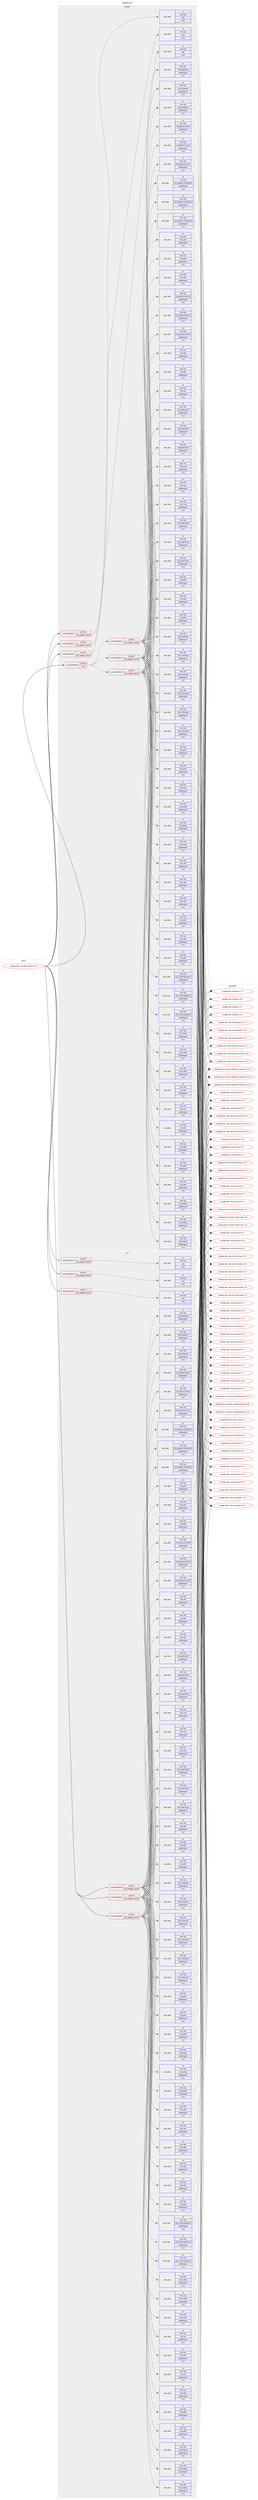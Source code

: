digraph prolog {

# *************
# Graph options
# *************

newrank=true;
concentrate=true;
compound=true;
graph [rankdir=LR,fontname=Helvetica,fontsize=10,ranksep=1.5];#, ranksep=2.5, nodesep=0.2];
edge  [arrowhead=vee];
node  [fontname=Helvetica,fontsize=10];

# **********
# The ebuild
# **********

subgraph cluster_leftcol {
color=gray;
rank=same;
label=<<i>ebuild</i>>;
id [label="portage://dev-ruby/ruby-gnome2-3.3.2", color=red, width=4, href="../dev-ruby/ruby-gnome2-3.3.2.svg"];
}

# ****************
# The dependencies
# ****************

subgraph cluster_midcol {
color=gray;
label=<<i>dependencies</i>>;
subgraph cluster_compile {
fillcolor="#eeeeee";
style=filled;
label=<<i>compile</i>>;
subgraph cond72363 {
dependency326298 [label=<<TABLE BORDER="0" CELLBORDER="1" CELLSPACING="0" CELLPADDING="4"><TR><TD ROWSPAN="3" CELLPADDING="10">use_conditional</TD></TR><TR><TD>positive</TD></TR><TR><TD>ruby_targets_ruby24</TD></TR></TABLE>>, shape=none, color=red];
subgraph pack249188 {
dependency326299 [label=<<TABLE BORDER="0" CELLBORDER="1" CELLSPACING="0" CELLPADDING="4" WIDTH="220"><TR><TD ROWSPAN="6" CELLPADDING="30">pack_dep</TD></TR><TR><TD WIDTH="110">no</TD></TR><TR><TD>dev-lang</TD></TR><TR><TD>ruby</TD></TR><TR><TD>none</TD></TR><TR><TD></TD></TR></TABLE>>, shape=none, color=blue];
}
dependency326298:e -> dependency326299:w [weight=20,style="dashed",arrowhead="vee"];
}
id:e -> dependency326298:w [weight=20,style="solid",arrowhead="vee"];
subgraph cond72364 {
dependency326300 [label=<<TABLE BORDER="0" CELLBORDER="1" CELLSPACING="0" CELLPADDING="4"><TR><TD ROWSPAN="3" CELLPADDING="10">use_conditional</TD></TR><TR><TD>positive</TD></TR><TR><TD>ruby_targets_ruby25</TD></TR></TABLE>>, shape=none, color=red];
subgraph pack249189 {
dependency326301 [label=<<TABLE BORDER="0" CELLBORDER="1" CELLSPACING="0" CELLPADDING="4" WIDTH="220"><TR><TD ROWSPAN="6" CELLPADDING="30">pack_dep</TD></TR><TR><TD WIDTH="110">no</TD></TR><TR><TD>dev-lang</TD></TR><TR><TD>ruby</TD></TR><TR><TD>none</TD></TR><TR><TD></TD></TR></TABLE>>, shape=none, color=blue];
}
dependency326300:e -> dependency326301:w [weight=20,style="dashed",arrowhead="vee"];
}
id:e -> dependency326300:w [weight=20,style="solid",arrowhead="vee"];
subgraph cond72365 {
dependency326302 [label=<<TABLE BORDER="0" CELLBORDER="1" CELLSPACING="0" CELLPADDING="4"><TR><TD ROWSPAN="3" CELLPADDING="10">use_conditional</TD></TR><TR><TD>positive</TD></TR><TR><TD>ruby_targets_ruby26</TD></TR></TABLE>>, shape=none, color=red];
subgraph pack249190 {
dependency326303 [label=<<TABLE BORDER="0" CELLBORDER="1" CELLSPACING="0" CELLPADDING="4" WIDTH="220"><TR><TD ROWSPAN="6" CELLPADDING="30">pack_dep</TD></TR><TR><TD WIDTH="110">no</TD></TR><TR><TD>dev-lang</TD></TR><TR><TD>ruby</TD></TR><TR><TD>none</TD></TR><TR><TD></TD></TR></TABLE>>, shape=none, color=blue];
}
dependency326302:e -> dependency326303:w [weight=20,style="dashed",arrowhead="vee"];
}
id:e -> dependency326302:w [weight=20,style="solid",arrowhead="vee"];
subgraph cond72366 {
dependency326304 [label=<<TABLE BORDER="0" CELLBORDER="1" CELLSPACING="0" CELLPADDING="4"><TR><TD ROWSPAN="3" CELLPADDING="10">use_conditional</TD></TR><TR><TD>positive</TD></TR><TR><TD>test</TD></TR></TABLE>>, shape=none, color=red];
subgraph cond72367 {
dependency326305 [label=<<TABLE BORDER="0" CELLBORDER="1" CELLSPACING="0" CELLPADDING="4"><TR><TD ROWSPAN="3" CELLPADDING="10">use_conditional</TD></TR><TR><TD>positive</TD></TR><TR><TD>ruby_targets_ruby24</TD></TR></TABLE>>, shape=none, color=red];
subgraph pack249191 {
dependency326306 [label=<<TABLE BORDER="0" CELLBORDER="1" CELLSPACING="0" CELLPADDING="4" WIDTH="220"><TR><TD ROWSPAN="6" CELLPADDING="30">pack_dep</TD></TR><TR><TD WIDTH="110">no</TD></TR><TR><TD>dev-ruby</TD></TR><TR><TD>ruby-atk</TD></TR><TR><TD>greaterequal</TD></TR><TR><TD>3.3.2</TD></TR></TABLE>>, shape=none, color=blue];
}
dependency326305:e -> dependency326306:w [weight=20,style="dashed",arrowhead="vee"];
subgraph pack249192 {
dependency326307 [label=<<TABLE BORDER="0" CELLBORDER="1" CELLSPACING="0" CELLPADDING="4" WIDTH="220"><TR><TD ROWSPAN="6" CELLPADDING="30">pack_dep</TD></TR><TR><TD WIDTH="110">no</TD></TR><TR><TD>dev-ruby</TD></TR><TR><TD>ruby-clutter</TD></TR><TR><TD>greaterequal</TD></TR><TR><TD>3.3.2</TD></TR></TABLE>>, shape=none, color=blue];
}
dependency326305:e -> dependency326307:w [weight=20,style="dashed",arrowhead="vee"];
subgraph pack249193 {
dependency326308 [label=<<TABLE BORDER="0" CELLBORDER="1" CELLSPACING="0" CELLPADDING="4" WIDTH="220"><TR><TD ROWSPAN="6" CELLPADDING="30">pack_dep</TD></TR><TR><TD WIDTH="110">no</TD></TR><TR><TD>dev-ruby</TD></TR><TR><TD>ruby-clutter-gstreamer</TD></TR><TR><TD>greaterequal</TD></TR><TR><TD>3.3.2</TD></TR></TABLE>>, shape=none, color=blue];
}
dependency326305:e -> dependency326308:w [weight=20,style="dashed",arrowhead="vee"];
subgraph pack249194 {
dependency326309 [label=<<TABLE BORDER="0" CELLBORDER="1" CELLSPACING="0" CELLPADDING="4" WIDTH="220"><TR><TD ROWSPAN="6" CELLPADDING="30">pack_dep</TD></TR><TR><TD WIDTH="110">no</TD></TR><TR><TD>dev-ruby</TD></TR><TR><TD>ruby-clutter-gdk</TD></TR><TR><TD>greaterequal</TD></TR><TR><TD>3.3.2</TD></TR></TABLE>>, shape=none, color=blue];
}
dependency326305:e -> dependency326309:w [weight=20,style="dashed",arrowhead="vee"];
subgraph pack249195 {
dependency326310 [label=<<TABLE BORDER="0" CELLBORDER="1" CELLSPACING="0" CELLPADDING="4" WIDTH="220"><TR><TD ROWSPAN="6" CELLPADDING="30">pack_dep</TD></TR><TR><TD WIDTH="110">no</TD></TR><TR><TD>dev-ruby</TD></TR><TR><TD>ruby-clutter-gtk</TD></TR><TR><TD>greaterequal</TD></TR><TR><TD>3.3.2</TD></TR></TABLE>>, shape=none, color=blue];
}
dependency326305:e -> dependency326310:w [weight=20,style="dashed",arrowhead="vee"];
subgraph pack249196 {
dependency326311 [label=<<TABLE BORDER="0" CELLBORDER="1" CELLSPACING="0" CELLPADDING="4" WIDTH="220"><TR><TD ROWSPAN="6" CELLPADDING="30">pack_dep</TD></TR><TR><TD WIDTH="110">no</TD></TR><TR><TD>dev-ruby</TD></TR><TR><TD>ruby-gdkpixbuf2</TD></TR><TR><TD>greaterequal</TD></TR><TR><TD>3.3.2</TD></TR></TABLE>>, shape=none, color=blue];
}
dependency326305:e -> dependency326311:w [weight=20,style="dashed",arrowhead="vee"];
subgraph pack249197 {
dependency326312 [label=<<TABLE BORDER="0" CELLBORDER="1" CELLSPACING="0" CELLPADDING="4" WIDTH="220"><TR><TD ROWSPAN="6" CELLPADDING="30">pack_dep</TD></TR><TR><TD WIDTH="110">no</TD></TR><TR><TD>dev-ruby</TD></TR><TR><TD>ruby-gdk3</TD></TR><TR><TD>greaterequal</TD></TR><TR><TD>3.3.2</TD></TR></TABLE>>, shape=none, color=blue];
}
dependency326305:e -> dependency326312:w [weight=20,style="dashed",arrowhead="vee"];
subgraph pack249198 {
dependency326313 [label=<<TABLE BORDER="0" CELLBORDER="1" CELLSPACING="0" CELLPADDING="4" WIDTH="220"><TR><TD ROWSPAN="6" CELLPADDING="30">pack_dep</TD></TR><TR><TD WIDTH="110">no</TD></TR><TR><TD>dev-ruby</TD></TR><TR><TD>ruby-gio2</TD></TR><TR><TD>greaterequal</TD></TR><TR><TD>3.3.2</TD></TR></TABLE>>, shape=none, color=blue];
}
dependency326305:e -> dependency326313:w [weight=20,style="dashed",arrowhead="vee"];
subgraph pack249199 {
dependency326314 [label=<<TABLE BORDER="0" CELLBORDER="1" CELLSPACING="0" CELLPADDING="4" WIDTH="220"><TR><TD ROWSPAN="6" CELLPADDING="30">pack_dep</TD></TR><TR><TD WIDTH="110">no</TD></TR><TR><TD>dev-ruby</TD></TR><TR><TD>ruby-glib2</TD></TR><TR><TD>greaterequal</TD></TR><TR><TD>3.3.2</TD></TR></TABLE>>, shape=none, color=blue];
}
dependency326305:e -> dependency326314:w [weight=20,style="dashed",arrowhead="vee"];
subgraph pack249200 {
dependency326315 [label=<<TABLE BORDER="0" CELLBORDER="1" CELLSPACING="0" CELLPADDING="4" WIDTH="220"><TR><TD ROWSPAN="6" CELLPADDING="30">pack_dep</TD></TR><TR><TD WIDTH="110">no</TD></TR><TR><TD>dev-ruby</TD></TR><TR><TD>ruby-gobject-introspection</TD></TR><TR><TD>greaterequal</TD></TR><TR><TD>3.3.2</TD></TR></TABLE>>, shape=none, color=blue];
}
dependency326305:e -> dependency326315:w [weight=20,style="dashed",arrowhead="vee"];
subgraph pack249201 {
dependency326316 [label=<<TABLE BORDER="0" CELLBORDER="1" CELLSPACING="0" CELLPADDING="4" WIDTH="220"><TR><TD ROWSPAN="6" CELLPADDING="30">pack_dep</TD></TR><TR><TD WIDTH="110">no</TD></TR><TR><TD>dev-ruby</TD></TR><TR><TD>ruby-gstreamer</TD></TR><TR><TD>greaterequal</TD></TR><TR><TD>3.3.2</TD></TR></TABLE>>, shape=none, color=blue];
}
dependency326305:e -> dependency326316:w [weight=20,style="dashed",arrowhead="vee"];
subgraph pack249202 {
dependency326317 [label=<<TABLE BORDER="0" CELLBORDER="1" CELLSPACING="0" CELLPADDING="4" WIDTH="220"><TR><TD ROWSPAN="6" CELLPADDING="30">pack_dep</TD></TR><TR><TD WIDTH="110">no</TD></TR><TR><TD>dev-ruby</TD></TR><TR><TD>ruby-gtk2</TD></TR><TR><TD>greaterequal</TD></TR><TR><TD>3.3.2</TD></TR></TABLE>>, shape=none, color=blue];
}
dependency326305:e -> dependency326317:w [weight=20,style="dashed",arrowhead="vee"];
subgraph pack249203 {
dependency326318 [label=<<TABLE BORDER="0" CELLBORDER="1" CELLSPACING="0" CELLPADDING="4" WIDTH="220"><TR><TD ROWSPAN="6" CELLPADDING="30">pack_dep</TD></TR><TR><TD WIDTH="110">no</TD></TR><TR><TD>dev-ruby</TD></TR><TR><TD>ruby-gtk3</TD></TR><TR><TD>greaterequal</TD></TR><TR><TD>3.3.2</TD></TR></TABLE>>, shape=none, color=blue];
}
dependency326305:e -> dependency326318:w [weight=20,style="dashed",arrowhead="vee"];
subgraph pack249204 {
dependency326319 [label=<<TABLE BORDER="0" CELLBORDER="1" CELLSPACING="0" CELLPADDING="4" WIDTH="220"><TR><TD ROWSPAN="6" CELLPADDING="30">pack_dep</TD></TR><TR><TD WIDTH="110">no</TD></TR><TR><TD>dev-ruby</TD></TR><TR><TD>ruby-gtksourceview</TD></TR><TR><TD>greaterequal</TD></TR><TR><TD>3.3.2</TD></TR></TABLE>>, shape=none, color=blue];
}
dependency326305:e -> dependency326319:w [weight=20,style="dashed",arrowhead="vee"];
subgraph pack249205 {
dependency326320 [label=<<TABLE BORDER="0" CELLBORDER="1" CELLSPACING="0" CELLPADDING="4" WIDTH="220"><TR><TD ROWSPAN="6" CELLPADDING="30">pack_dep</TD></TR><TR><TD WIDTH="110">no</TD></TR><TR><TD>dev-ruby</TD></TR><TR><TD>ruby-gtksourceview3</TD></TR><TR><TD>greaterequal</TD></TR><TR><TD>3.3.2</TD></TR></TABLE>>, shape=none, color=blue];
}
dependency326305:e -> dependency326320:w [weight=20,style="dashed",arrowhead="vee"];
subgraph pack249206 {
dependency326321 [label=<<TABLE BORDER="0" CELLBORDER="1" CELLSPACING="0" CELLPADDING="4" WIDTH="220"><TR><TD ROWSPAN="6" CELLPADDING="30">pack_dep</TD></TR><TR><TD WIDTH="110">no</TD></TR><TR><TD>dev-ruby</TD></TR><TR><TD>ruby-pango</TD></TR><TR><TD>greaterequal</TD></TR><TR><TD>3.3.2</TD></TR></TABLE>>, shape=none, color=blue];
}
dependency326305:e -> dependency326321:w [weight=20,style="dashed",arrowhead="vee"];
subgraph pack249207 {
dependency326322 [label=<<TABLE BORDER="0" CELLBORDER="1" CELLSPACING="0" CELLPADDING="4" WIDTH="220"><TR><TD ROWSPAN="6" CELLPADDING="30">pack_dep</TD></TR><TR><TD WIDTH="110">no</TD></TR><TR><TD>dev-ruby</TD></TR><TR><TD>ruby-poppler</TD></TR><TR><TD>greaterequal</TD></TR><TR><TD>3.3.2</TD></TR></TABLE>>, shape=none, color=blue];
}
dependency326305:e -> dependency326322:w [weight=20,style="dashed",arrowhead="vee"];
subgraph pack249208 {
dependency326323 [label=<<TABLE BORDER="0" CELLBORDER="1" CELLSPACING="0" CELLPADDING="4" WIDTH="220"><TR><TD ROWSPAN="6" CELLPADDING="30">pack_dep</TD></TR><TR><TD WIDTH="110">no</TD></TR><TR><TD>dev-ruby</TD></TR><TR><TD>ruby-rsvg</TD></TR><TR><TD>greaterequal</TD></TR><TR><TD>3.3.2</TD></TR></TABLE>>, shape=none, color=blue];
}
dependency326305:e -> dependency326323:w [weight=20,style="dashed",arrowhead="vee"];
subgraph pack249209 {
dependency326324 [label=<<TABLE BORDER="0" CELLBORDER="1" CELLSPACING="0" CELLPADDING="4" WIDTH="220"><TR><TD ROWSPAN="6" CELLPADDING="30">pack_dep</TD></TR><TR><TD WIDTH="110">no</TD></TR><TR><TD>dev-ruby</TD></TR><TR><TD>ruby-vte</TD></TR><TR><TD>greaterequal</TD></TR><TR><TD>3.3.2</TD></TR></TABLE>>, shape=none, color=blue];
}
dependency326305:e -> dependency326324:w [weight=20,style="dashed",arrowhead="vee"];
subgraph pack249210 {
dependency326325 [label=<<TABLE BORDER="0" CELLBORDER="1" CELLSPACING="0" CELLPADDING="4" WIDTH="220"><TR><TD ROWSPAN="6" CELLPADDING="30">pack_dep</TD></TR><TR><TD WIDTH="110">no</TD></TR><TR><TD>dev-ruby</TD></TR><TR><TD>ruby-vte3</TD></TR><TR><TD>greaterequal</TD></TR><TR><TD>3.3.2</TD></TR></TABLE>>, shape=none, color=blue];
}
dependency326305:e -> dependency326325:w [weight=20,style="dashed",arrowhead="vee"];
subgraph pack249211 {
dependency326326 [label=<<TABLE BORDER="0" CELLBORDER="1" CELLSPACING="0" CELLPADDING="4" WIDTH="220"><TR><TD ROWSPAN="6" CELLPADDING="30">pack_dep</TD></TR><TR><TD WIDTH="110">no</TD></TR><TR><TD>dev-ruby</TD></TR><TR><TD>ruby-webkit2-gtk</TD></TR><TR><TD>greaterequal</TD></TR><TR><TD>3.3.2</TD></TR></TABLE>>, shape=none, color=blue];
}
dependency326305:e -> dependency326326:w [weight=20,style="dashed",arrowhead="vee"];
}
dependency326304:e -> dependency326305:w [weight=20,style="dashed",arrowhead="vee"];
subgraph cond72368 {
dependency326327 [label=<<TABLE BORDER="0" CELLBORDER="1" CELLSPACING="0" CELLPADDING="4"><TR><TD ROWSPAN="3" CELLPADDING="10">use_conditional</TD></TR><TR><TD>positive</TD></TR><TR><TD>ruby_targets_ruby25</TD></TR></TABLE>>, shape=none, color=red];
subgraph pack249212 {
dependency326328 [label=<<TABLE BORDER="0" CELLBORDER="1" CELLSPACING="0" CELLPADDING="4" WIDTH="220"><TR><TD ROWSPAN="6" CELLPADDING="30">pack_dep</TD></TR><TR><TD WIDTH="110">no</TD></TR><TR><TD>dev-ruby</TD></TR><TR><TD>ruby-atk</TD></TR><TR><TD>greaterequal</TD></TR><TR><TD>3.3.2</TD></TR></TABLE>>, shape=none, color=blue];
}
dependency326327:e -> dependency326328:w [weight=20,style="dashed",arrowhead="vee"];
subgraph pack249213 {
dependency326329 [label=<<TABLE BORDER="0" CELLBORDER="1" CELLSPACING="0" CELLPADDING="4" WIDTH="220"><TR><TD ROWSPAN="6" CELLPADDING="30">pack_dep</TD></TR><TR><TD WIDTH="110">no</TD></TR><TR><TD>dev-ruby</TD></TR><TR><TD>ruby-clutter</TD></TR><TR><TD>greaterequal</TD></TR><TR><TD>3.3.2</TD></TR></TABLE>>, shape=none, color=blue];
}
dependency326327:e -> dependency326329:w [weight=20,style="dashed",arrowhead="vee"];
subgraph pack249214 {
dependency326330 [label=<<TABLE BORDER="0" CELLBORDER="1" CELLSPACING="0" CELLPADDING="4" WIDTH="220"><TR><TD ROWSPAN="6" CELLPADDING="30">pack_dep</TD></TR><TR><TD WIDTH="110">no</TD></TR><TR><TD>dev-ruby</TD></TR><TR><TD>ruby-clutter-gstreamer</TD></TR><TR><TD>greaterequal</TD></TR><TR><TD>3.3.2</TD></TR></TABLE>>, shape=none, color=blue];
}
dependency326327:e -> dependency326330:w [weight=20,style="dashed",arrowhead="vee"];
subgraph pack249215 {
dependency326331 [label=<<TABLE BORDER="0" CELLBORDER="1" CELLSPACING="0" CELLPADDING="4" WIDTH="220"><TR><TD ROWSPAN="6" CELLPADDING="30">pack_dep</TD></TR><TR><TD WIDTH="110">no</TD></TR><TR><TD>dev-ruby</TD></TR><TR><TD>ruby-clutter-gdk</TD></TR><TR><TD>greaterequal</TD></TR><TR><TD>3.3.2</TD></TR></TABLE>>, shape=none, color=blue];
}
dependency326327:e -> dependency326331:w [weight=20,style="dashed",arrowhead="vee"];
subgraph pack249216 {
dependency326332 [label=<<TABLE BORDER="0" CELLBORDER="1" CELLSPACING="0" CELLPADDING="4" WIDTH="220"><TR><TD ROWSPAN="6" CELLPADDING="30">pack_dep</TD></TR><TR><TD WIDTH="110">no</TD></TR><TR><TD>dev-ruby</TD></TR><TR><TD>ruby-clutter-gtk</TD></TR><TR><TD>greaterequal</TD></TR><TR><TD>3.3.2</TD></TR></TABLE>>, shape=none, color=blue];
}
dependency326327:e -> dependency326332:w [weight=20,style="dashed",arrowhead="vee"];
subgraph pack249217 {
dependency326333 [label=<<TABLE BORDER="0" CELLBORDER="1" CELLSPACING="0" CELLPADDING="4" WIDTH="220"><TR><TD ROWSPAN="6" CELLPADDING="30">pack_dep</TD></TR><TR><TD WIDTH="110">no</TD></TR><TR><TD>dev-ruby</TD></TR><TR><TD>ruby-gdkpixbuf2</TD></TR><TR><TD>greaterequal</TD></TR><TR><TD>3.3.2</TD></TR></TABLE>>, shape=none, color=blue];
}
dependency326327:e -> dependency326333:w [weight=20,style="dashed",arrowhead="vee"];
subgraph pack249218 {
dependency326334 [label=<<TABLE BORDER="0" CELLBORDER="1" CELLSPACING="0" CELLPADDING="4" WIDTH="220"><TR><TD ROWSPAN="6" CELLPADDING="30">pack_dep</TD></TR><TR><TD WIDTH="110">no</TD></TR><TR><TD>dev-ruby</TD></TR><TR><TD>ruby-gdk3</TD></TR><TR><TD>greaterequal</TD></TR><TR><TD>3.3.2</TD></TR></TABLE>>, shape=none, color=blue];
}
dependency326327:e -> dependency326334:w [weight=20,style="dashed",arrowhead="vee"];
subgraph pack249219 {
dependency326335 [label=<<TABLE BORDER="0" CELLBORDER="1" CELLSPACING="0" CELLPADDING="4" WIDTH="220"><TR><TD ROWSPAN="6" CELLPADDING="30">pack_dep</TD></TR><TR><TD WIDTH="110">no</TD></TR><TR><TD>dev-ruby</TD></TR><TR><TD>ruby-gio2</TD></TR><TR><TD>greaterequal</TD></TR><TR><TD>3.3.2</TD></TR></TABLE>>, shape=none, color=blue];
}
dependency326327:e -> dependency326335:w [weight=20,style="dashed",arrowhead="vee"];
subgraph pack249220 {
dependency326336 [label=<<TABLE BORDER="0" CELLBORDER="1" CELLSPACING="0" CELLPADDING="4" WIDTH="220"><TR><TD ROWSPAN="6" CELLPADDING="30">pack_dep</TD></TR><TR><TD WIDTH="110">no</TD></TR><TR><TD>dev-ruby</TD></TR><TR><TD>ruby-glib2</TD></TR><TR><TD>greaterequal</TD></TR><TR><TD>3.3.2</TD></TR></TABLE>>, shape=none, color=blue];
}
dependency326327:e -> dependency326336:w [weight=20,style="dashed",arrowhead="vee"];
subgraph pack249221 {
dependency326337 [label=<<TABLE BORDER="0" CELLBORDER="1" CELLSPACING="0" CELLPADDING="4" WIDTH="220"><TR><TD ROWSPAN="6" CELLPADDING="30">pack_dep</TD></TR><TR><TD WIDTH="110">no</TD></TR><TR><TD>dev-ruby</TD></TR><TR><TD>ruby-gobject-introspection</TD></TR><TR><TD>greaterequal</TD></TR><TR><TD>3.3.2</TD></TR></TABLE>>, shape=none, color=blue];
}
dependency326327:e -> dependency326337:w [weight=20,style="dashed",arrowhead="vee"];
subgraph pack249222 {
dependency326338 [label=<<TABLE BORDER="0" CELLBORDER="1" CELLSPACING="0" CELLPADDING="4" WIDTH="220"><TR><TD ROWSPAN="6" CELLPADDING="30">pack_dep</TD></TR><TR><TD WIDTH="110">no</TD></TR><TR><TD>dev-ruby</TD></TR><TR><TD>ruby-gstreamer</TD></TR><TR><TD>greaterequal</TD></TR><TR><TD>3.3.2</TD></TR></TABLE>>, shape=none, color=blue];
}
dependency326327:e -> dependency326338:w [weight=20,style="dashed",arrowhead="vee"];
subgraph pack249223 {
dependency326339 [label=<<TABLE BORDER="0" CELLBORDER="1" CELLSPACING="0" CELLPADDING="4" WIDTH="220"><TR><TD ROWSPAN="6" CELLPADDING="30">pack_dep</TD></TR><TR><TD WIDTH="110">no</TD></TR><TR><TD>dev-ruby</TD></TR><TR><TD>ruby-gtk2</TD></TR><TR><TD>greaterequal</TD></TR><TR><TD>3.3.2</TD></TR></TABLE>>, shape=none, color=blue];
}
dependency326327:e -> dependency326339:w [weight=20,style="dashed",arrowhead="vee"];
subgraph pack249224 {
dependency326340 [label=<<TABLE BORDER="0" CELLBORDER="1" CELLSPACING="0" CELLPADDING="4" WIDTH="220"><TR><TD ROWSPAN="6" CELLPADDING="30">pack_dep</TD></TR><TR><TD WIDTH="110">no</TD></TR><TR><TD>dev-ruby</TD></TR><TR><TD>ruby-gtk3</TD></TR><TR><TD>greaterequal</TD></TR><TR><TD>3.3.2</TD></TR></TABLE>>, shape=none, color=blue];
}
dependency326327:e -> dependency326340:w [weight=20,style="dashed",arrowhead="vee"];
subgraph pack249225 {
dependency326341 [label=<<TABLE BORDER="0" CELLBORDER="1" CELLSPACING="0" CELLPADDING="4" WIDTH="220"><TR><TD ROWSPAN="6" CELLPADDING="30">pack_dep</TD></TR><TR><TD WIDTH="110">no</TD></TR><TR><TD>dev-ruby</TD></TR><TR><TD>ruby-gtksourceview</TD></TR><TR><TD>greaterequal</TD></TR><TR><TD>3.3.2</TD></TR></TABLE>>, shape=none, color=blue];
}
dependency326327:e -> dependency326341:w [weight=20,style="dashed",arrowhead="vee"];
subgraph pack249226 {
dependency326342 [label=<<TABLE BORDER="0" CELLBORDER="1" CELLSPACING="0" CELLPADDING="4" WIDTH="220"><TR><TD ROWSPAN="6" CELLPADDING="30">pack_dep</TD></TR><TR><TD WIDTH="110">no</TD></TR><TR><TD>dev-ruby</TD></TR><TR><TD>ruby-gtksourceview3</TD></TR><TR><TD>greaterequal</TD></TR><TR><TD>3.3.2</TD></TR></TABLE>>, shape=none, color=blue];
}
dependency326327:e -> dependency326342:w [weight=20,style="dashed",arrowhead="vee"];
subgraph pack249227 {
dependency326343 [label=<<TABLE BORDER="0" CELLBORDER="1" CELLSPACING="0" CELLPADDING="4" WIDTH="220"><TR><TD ROWSPAN="6" CELLPADDING="30">pack_dep</TD></TR><TR><TD WIDTH="110">no</TD></TR><TR><TD>dev-ruby</TD></TR><TR><TD>ruby-pango</TD></TR><TR><TD>greaterequal</TD></TR><TR><TD>3.3.2</TD></TR></TABLE>>, shape=none, color=blue];
}
dependency326327:e -> dependency326343:w [weight=20,style="dashed",arrowhead="vee"];
subgraph pack249228 {
dependency326344 [label=<<TABLE BORDER="0" CELLBORDER="1" CELLSPACING="0" CELLPADDING="4" WIDTH="220"><TR><TD ROWSPAN="6" CELLPADDING="30">pack_dep</TD></TR><TR><TD WIDTH="110">no</TD></TR><TR><TD>dev-ruby</TD></TR><TR><TD>ruby-poppler</TD></TR><TR><TD>greaterequal</TD></TR><TR><TD>3.3.2</TD></TR></TABLE>>, shape=none, color=blue];
}
dependency326327:e -> dependency326344:w [weight=20,style="dashed",arrowhead="vee"];
subgraph pack249229 {
dependency326345 [label=<<TABLE BORDER="0" CELLBORDER="1" CELLSPACING="0" CELLPADDING="4" WIDTH="220"><TR><TD ROWSPAN="6" CELLPADDING="30">pack_dep</TD></TR><TR><TD WIDTH="110">no</TD></TR><TR><TD>dev-ruby</TD></TR><TR><TD>ruby-rsvg</TD></TR><TR><TD>greaterequal</TD></TR><TR><TD>3.3.2</TD></TR></TABLE>>, shape=none, color=blue];
}
dependency326327:e -> dependency326345:w [weight=20,style="dashed",arrowhead="vee"];
subgraph pack249230 {
dependency326346 [label=<<TABLE BORDER="0" CELLBORDER="1" CELLSPACING="0" CELLPADDING="4" WIDTH="220"><TR><TD ROWSPAN="6" CELLPADDING="30">pack_dep</TD></TR><TR><TD WIDTH="110">no</TD></TR><TR><TD>dev-ruby</TD></TR><TR><TD>ruby-vte</TD></TR><TR><TD>greaterequal</TD></TR><TR><TD>3.3.2</TD></TR></TABLE>>, shape=none, color=blue];
}
dependency326327:e -> dependency326346:w [weight=20,style="dashed",arrowhead="vee"];
subgraph pack249231 {
dependency326347 [label=<<TABLE BORDER="0" CELLBORDER="1" CELLSPACING="0" CELLPADDING="4" WIDTH="220"><TR><TD ROWSPAN="6" CELLPADDING="30">pack_dep</TD></TR><TR><TD WIDTH="110">no</TD></TR><TR><TD>dev-ruby</TD></TR><TR><TD>ruby-vte3</TD></TR><TR><TD>greaterequal</TD></TR><TR><TD>3.3.2</TD></TR></TABLE>>, shape=none, color=blue];
}
dependency326327:e -> dependency326347:w [weight=20,style="dashed",arrowhead="vee"];
subgraph pack249232 {
dependency326348 [label=<<TABLE BORDER="0" CELLBORDER="1" CELLSPACING="0" CELLPADDING="4" WIDTH="220"><TR><TD ROWSPAN="6" CELLPADDING="30">pack_dep</TD></TR><TR><TD WIDTH="110">no</TD></TR><TR><TD>dev-ruby</TD></TR><TR><TD>ruby-webkit2-gtk</TD></TR><TR><TD>greaterequal</TD></TR><TR><TD>3.3.2</TD></TR></TABLE>>, shape=none, color=blue];
}
dependency326327:e -> dependency326348:w [weight=20,style="dashed",arrowhead="vee"];
}
dependency326304:e -> dependency326327:w [weight=20,style="dashed",arrowhead="vee"];
subgraph cond72369 {
dependency326349 [label=<<TABLE BORDER="0" CELLBORDER="1" CELLSPACING="0" CELLPADDING="4"><TR><TD ROWSPAN="3" CELLPADDING="10">use_conditional</TD></TR><TR><TD>positive</TD></TR><TR><TD>ruby_targets_ruby26</TD></TR></TABLE>>, shape=none, color=red];
subgraph pack249233 {
dependency326350 [label=<<TABLE BORDER="0" CELLBORDER="1" CELLSPACING="0" CELLPADDING="4" WIDTH="220"><TR><TD ROWSPAN="6" CELLPADDING="30">pack_dep</TD></TR><TR><TD WIDTH="110">no</TD></TR><TR><TD>dev-ruby</TD></TR><TR><TD>ruby-atk</TD></TR><TR><TD>greaterequal</TD></TR><TR><TD>3.3.2</TD></TR></TABLE>>, shape=none, color=blue];
}
dependency326349:e -> dependency326350:w [weight=20,style="dashed",arrowhead="vee"];
subgraph pack249234 {
dependency326351 [label=<<TABLE BORDER="0" CELLBORDER="1" CELLSPACING="0" CELLPADDING="4" WIDTH="220"><TR><TD ROWSPAN="6" CELLPADDING="30">pack_dep</TD></TR><TR><TD WIDTH="110">no</TD></TR><TR><TD>dev-ruby</TD></TR><TR><TD>ruby-clutter</TD></TR><TR><TD>greaterequal</TD></TR><TR><TD>3.3.2</TD></TR></TABLE>>, shape=none, color=blue];
}
dependency326349:e -> dependency326351:w [weight=20,style="dashed",arrowhead="vee"];
subgraph pack249235 {
dependency326352 [label=<<TABLE BORDER="0" CELLBORDER="1" CELLSPACING="0" CELLPADDING="4" WIDTH="220"><TR><TD ROWSPAN="6" CELLPADDING="30">pack_dep</TD></TR><TR><TD WIDTH="110">no</TD></TR><TR><TD>dev-ruby</TD></TR><TR><TD>ruby-clutter-gstreamer</TD></TR><TR><TD>greaterequal</TD></TR><TR><TD>3.3.2</TD></TR></TABLE>>, shape=none, color=blue];
}
dependency326349:e -> dependency326352:w [weight=20,style="dashed",arrowhead="vee"];
subgraph pack249236 {
dependency326353 [label=<<TABLE BORDER="0" CELLBORDER="1" CELLSPACING="0" CELLPADDING="4" WIDTH="220"><TR><TD ROWSPAN="6" CELLPADDING="30">pack_dep</TD></TR><TR><TD WIDTH="110">no</TD></TR><TR><TD>dev-ruby</TD></TR><TR><TD>ruby-clutter-gdk</TD></TR><TR><TD>greaterequal</TD></TR><TR><TD>3.3.2</TD></TR></TABLE>>, shape=none, color=blue];
}
dependency326349:e -> dependency326353:w [weight=20,style="dashed",arrowhead="vee"];
subgraph pack249237 {
dependency326354 [label=<<TABLE BORDER="0" CELLBORDER="1" CELLSPACING="0" CELLPADDING="4" WIDTH="220"><TR><TD ROWSPAN="6" CELLPADDING="30">pack_dep</TD></TR><TR><TD WIDTH="110">no</TD></TR><TR><TD>dev-ruby</TD></TR><TR><TD>ruby-clutter-gtk</TD></TR><TR><TD>greaterequal</TD></TR><TR><TD>3.3.2</TD></TR></TABLE>>, shape=none, color=blue];
}
dependency326349:e -> dependency326354:w [weight=20,style="dashed",arrowhead="vee"];
subgraph pack249238 {
dependency326355 [label=<<TABLE BORDER="0" CELLBORDER="1" CELLSPACING="0" CELLPADDING="4" WIDTH="220"><TR><TD ROWSPAN="6" CELLPADDING="30">pack_dep</TD></TR><TR><TD WIDTH="110">no</TD></TR><TR><TD>dev-ruby</TD></TR><TR><TD>ruby-gdkpixbuf2</TD></TR><TR><TD>greaterequal</TD></TR><TR><TD>3.3.2</TD></TR></TABLE>>, shape=none, color=blue];
}
dependency326349:e -> dependency326355:w [weight=20,style="dashed",arrowhead="vee"];
subgraph pack249239 {
dependency326356 [label=<<TABLE BORDER="0" CELLBORDER="1" CELLSPACING="0" CELLPADDING="4" WIDTH="220"><TR><TD ROWSPAN="6" CELLPADDING="30">pack_dep</TD></TR><TR><TD WIDTH="110">no</TD></TR><TR><TD>dev-ruby</TD></TR><TR><TD>ruby-gdk3</TD></TR><TR><TD>greaterequal</TD></TR><TR><TD>3.3.2</TD></TR></TABLE>>, shape=none, color=blue];
}
dependency326349:e -> dependency326356:w [weight=20,style="dashed",arrowhead="vee"];
subgraph pack249240 {
dependency326357 [label=<<TABLE BORDER="0" CELLBORDER="1" CELLSPACING="0" CELLPADDING="4" WIDTH="220"><TR><TD ROWSPAN="6" CELLPADDING="30">pack_dep</TD></TR><TR><TD WIDTH="110">no</TD></TR><TR><TD>dev-ruby</TD></TR><TR><TD>ruby-gio2</TD></TR><TR><TD>greaterequal</TD></TR><TR><TD>3.3.2</TD></TR></TABLE>>, shape=none, color=blue];
}
dependency326349:e -> dependency326357:w [weight=20,style="dashed",arrowhead="vee"];
subgraph pack249241 {
dependency326358 [label=<<TABLE BORDER="0" CELLBORDER="1" CELLSPACING="0" CELLPADDING="4" WIDTH="220"><TR><TD ROWSPAN="6" CELLPADDING="30">pack_dep</TD></TR><TR><TD WIDTH="110">no</TD></TR><TR><TD>dev-ruby</TD></TR><TR><TD>ruby-glib2</TD></TR><TR><TD>greaterequal</TD></TR><TR><TD>3.3.2</TD></TR></TABLE>>, shape=none, color=blue];
}
dependency326349:e -> dependency326358:w [weight=20,style="dashed",arrowhead="vee"];
subgraph pack249242 {
dependency326359 [label=<<TABLE BORDER="0" CELLBORDER="1" CELLSPACING="0" CELLPADDING="4" WIDTH="220"><TR><TD ROWSPAN="6" CELLPADDING="30">pack_dep</TD></TR><TR><TD WIDTH="110">no</TD></TR><TR><TD>dev-ruby</TD></TR><TR><TD>ruby-gobject-introspection</TD></TR><TR><TD>greaterequal</TD></TR><TR><TD>3.3.2</TD></TR></TABLE>>, shape=none, color=blue];
}
dependency326349:e -> dependency326359:w [weight=20,style="dashed",arrowhead="vee"];
subgraph pack249243 {
dependency326360 [label=<<TABLE BORDER="0" CELLBORDER="1" CELLSPACING="0" CELLPADDING="4" WIDTH="220"><TR><TD ROWSPAN="6" CELLPADDING="30">pack_dep</TD></TR><TR><TD WIDTH="110">no</TD></TR><TR><TD>dev-ruby</TD></TR><TR><TD>ruby-gstreamer</TD></TR><TR><TD>greaterequal</TD></TR><TR><TD>3.3.2</TD></TR></TABLE>>, shape=none, color=blue];
}
dependency326349:e -> dependency326360:w [weight=20,style="dashed",arrowhead="vee"];
subgraph pack249244 {
dependency326361 [label=<<TABLE BORDER="0" CELLBORDER="1" CELLSPACING="0" CELLPADDING="4" WIDTH="220"><TR><TD ROWSPAN="6" CELLPADDING="30">pack_dep</TD></TR><TR><TD WIDTH="110">no</TD></TR><TR><TD>dev-ruby</TD></TR><TR><TD>ruby-gtk2</TD></TR><TR><TD>greaterequal</TD></TR><TR><TD>3.3.2</TD></TR></TABLE>>, shape=none, color=blue];
}
dependency326349:e -> dependency326361:w [weight=20,style="dashed",arrowhead="vee"];
subgraph pack249245 {
dependency326362 [label=<<TABLE BORDER="0" CELLBORDER="1" CELLSPACING="0" CELLPADDING="4" WIDTH="220"><TR><TD ROWSPAN="6" CELLPADDING="30">pack_dep</TD></TR><TR><TD WIDTH="110">no</TD></TR><TR><TD>dev-ruby</TD></TR><TR><TD>ruby-gtk3</TD></TR><TR><TD>greaterequal</TD></TR><TR><TD>3.3.2</TD></TR></TABLE>>, shape=none, color=blue];
}
dependency326349:e -> dependency326362:w [weight=20,style="dashed",arrowhead="vee"];
subgraph pack249246 {
dependency326363 [label=<<TABLE BORDER="0" CELLBORDER="1" CELLSPACING="0" CELLPADDING="4" WIDTH="220"><TR><TD ROWSPAN="6" CELLPADDING="30">pack_dep</TD></TR><TR><TD WIDTH="110">no</TD></TR><TR><TD>dev-ruby</TD></TR><TR><TD>ruby-gtksourceview</TD></TR><TR><TD>greaterequal</TD></TR><TR><TD>3.3.2</TD></TR></TABLE>>, shape=none, color=blue];
}
dependency326349:e -> dependency326363:w [weight=20,style="dashed",arrowhead="vee"];
subgraph pack249247 {
dependency326364 [label=<<TABLE BORDER="0" CELLBORDER="1" CELLSPACING="0" CELLPADDING="4" WIDTH="220"><TR><TD ROWSPAN="6" CELLPADDING="30">pack_dep</TD></TR><TR><TD WIDTH="110">no</TD></TR><TR><TD>dev-ruby</TD></TR><TR><TD>ruby-gtksourceview3</TD></TR><TR><TD>greaterequal</TD></TR><TR><TD>3.3.2</TD></TR></TABLE>>, shape=none, color=blue];
}
dependency326349:e -> dependency326364:w [weight=20,style="dashed",arrowhead="vee"];
subgraph pack249248 {
dependency326365 [label=<<TABLE BORDER="0" CELLBORDER="1" CELLSPACING="0" CELLPADDING="4" WIDTH="220"><TR><TD ROWSPAN="6" CELLPADDING="30">pack_dep</TD></TR><TR><TD WIDTH="110">no</TD></TR><TR><TD>dev-ruby</TD></TR><TR><TD>ruby-pango</TD></TR><TR><TD>greaterequal</TD></TR><TR><TD>3.3.2</TD></TR></TABLE>>, shape=none, color=blue];
}
dependency326349:e -> dependency326365:w [weight=20,style="dashed",arrowhead="vee"];
subgraph pack249249 {
dependency326366 [label=<<TABLE BORDER="0" CELLBORDER="1" CELLSPACING="0" CELLPADDING="4" WIDTH="220"><TR><TD ROWSPAN="6" CELLPADDING="30">pack_dep</TD></TR><TR><TD WIDTH="110">no</TD></TR><TR><TD>dev-ruby</TD></TR><TR><TD>ruby-poppler</TD></TR><TR><TD>greaterequal</TD></TR><TR><TD>3.3.2</TD></TR></TABLE>>, shape=none, color=blue];
}
dependency326349:e -> dependency326366:w [weight=20,style="dashed",arrowhead="vee"];
subgraph pack249250 {
dependency326367 [label=<<TABLE BORDER="0" CELLBORDER="1" CELLSPACING="0" CELLPADDING="4" WIDTH="220"><TR><TD ROWSPAN="6" CELLPADDING="30">pack_dep</TD></TR><TR><TD WIDTH="110">no</TD></TR><TR><TD>dev-ruby</TD></TR><TR><TD>ruby-rsvg</TD></TR><TR><TD>greaterequal</TD></TR><TR><TD>3.3.2</TD></TR></TABLE>>, shape=none, color=blue];
}
dependency326349:e -> dependency326367:w [weight=20,style="dashed",arrowhead="vee"];
subgraph pack249251 {
dependency326368 [label=<<TABLE BORDER="0" CELLBORDER="1" CELLSPACING="0" CELLPADDING="4" WIDTH="220"><TR><TD ROWSPAN="6" CELLPADDING="30">pack_dep</TD></TR><TR><TD WIDTH="110">no</TD></TR><TR><TD>dev-ruby</TD></TR><TR><TD>ruby-vte</TD></TR><TR><TD>greaterequal</TD></TR><TR><TD>3.3.2</TD></TR></TABLE>>, shape=none, color=blue];
}
dependency326349:e -> dependency326368:w [weight=20,style="dashed",arrowhead="vee"];
subgraph pack249252 {
dependency326369 [label=<<TABLE BORDER="0" CELLBORDER="1" CELLSPACING="0" CELLPADDING="4" WIDTH="220"><TR><TD ROWSPAN="6" CELLPADDING="30">pack_dep</TD></TR><TR><TD WIDTH="110">no</TD></TR><TR><TD>dev-ruby</TD></TR><TR><TD>ruby-vte3</TD></TR><TR><TD>greaterequal</TD></TR><TR><TD>3.3.2</TD></TR></TABLE>>, shape=none, color=blue];
}
dependency326349:e -> dependency326369:w [weight=20,style="dashed",arrowhead="vee"];
subgraph pack249253 {
dependency326370 [label=<<TABLE BORDER="0" CELLBORDER="1" CELLSPACING="0" CELLPADDING="4" WIDTH="220"><TR><TD ROWSPAN="6" CELLPADDING="30">pack_dep</TD></TR><TR><TD WIDTH="110">no</TD></TR><TR><TD>dev-ruby</TD></TR><TR><TD>ruby-webkit2-gtk</TD></TR><TR><TD>greaterequal</TD></TR><TR><TD>3.3.2</TD></TR></TABLE>>, shape=none, color=blue];
}
dependency326349:e -> dependency326370:w [weight=20,style="dashed",arrowhead="vee"];
}
dependency326304:e -> dependency326349:w [weight=20,style="dashed",arrowhead="vee"];
}
id:e -> dependency326304:w [weight=20,style="solid",arrowhead="vee"];
}
subgraph cluster_compileandrun {
fillcolor="#eeeeee";
style=filled;
label=<<i>compile and run</i>>;
}
subgraph cluster_run {
fillcolor="#eeeeee";
style=filled;
label=<<i>run</i>>;
subgraph cond72370 {
dependency326371 [label=<<TABLE BORDER="0" CELLBORDER="1" CELLSPACING="0" CELLPADDING="4"><TR><TD ROWSPAN="3" CELLPADDING="10">use_conditional</TD></TR><TR><TD>positive</TD></TR><TR><TD>ruby_targets_ruby24</TD></TR></TABLE>>, shape=none, color=red];
subgraph pack249254 {
dependency326372 [label=<<TABLE BORDER="0" CELLBORDER="1" CELLSPACING="0" CELLPADDING="4" WIDTH="220"><TR><TD ROWSPAN="6" CELLPADDING="30">pack_dep</TD></TR><TR><TD WIDTH="110">no</TD></TR><TR><TD>dev-lang</TD></TR><TR><TD>ruby</TD></TR><TR><TD>none</TD></TR><TR><TD></TD></TR></TABLE>>, shape=none, color=blue];
}
dependency326371:e -> dependency326372:w [weight=20,style="dashed",arrowhead="vee"];
}
id:e -> dependency326371:w [weight=20,style="solid",arrowhead="odot"];
subgraph cond72371 {
dependency326373 [label=<<TABLE BORDER="0" CELLBORDER="1" CELLSPACING="0" CELLPADDING="4"><TR><TD ROWSPAN="3" CELLPADDING="10">use_conditional</TD></TR><TR><TD>positive</TD></TR><TR><TD>ruby_targets_ruby24</TD></TR></TABLE>>, shape=none, color=red];
subgraph pack249255 {
dependency326374 [label=<<TABLE BORDER="0" CELLBORDER="1" CELLSPACING="0" CELLPADDING="4" WIDTH="220"><TR><TD ROWSPAN="6" CELLPADDING="30">pack_dep</TD></TR><TR><TD WIDTH="110">no</TD></TR><TR><TD>dev-ruby</TD></TR><TR><TD>ruby-atk</TD></TR><TR><TD>greaterequal</TD></TR><TR><TD>3.3.2</TD></TR></TABLE>>, shape=none, color=blue];
}
dependency326373:e -> dependency326374:w [weight=20,style="dashed",arrowhead="vee"];
subgraph pack249256 {
dependency326375 [label=<<TABLE BORDER="0" CELLBORDER="1" CELLSPACING="0" CELLPADDING="4" WIDTH="220"><TR><TD ROWSPAN="6" CELLPADDING="30">pack_dep</TD></TR><TR><TD WIDTH="110">no</TD></TR><TR><TD>dev-ruby</TD></TR><TR><TD>ruby-clutter</TD></TR><TR><TD>greaterequal</TD></TR><TR><TD>3.3.2</TD></TR></TABLE>>, shape=none, color=blue];
}
dependency326373:e -> dependency326375:w [weight=20,style="dashed",arrowhead="vee"];
subgraph pack249257 {
dependency326376 [label=<<TABLE BORDER="0" CELLBORDER="1" CELLSPACING="0" CELLPADDING="4" WIDTH="220"><TR><TD ROWSPAN="6" CELLPADDING="30">pack_dep</TD></TR><TR><TD WIDTH="110">no</TD></TR><TR><TD>dev-ruby</TD></TR><TR><TD>ruby-clutter-gstreamer</TD></TR><TR><TD>greaterequal</TD></TR><TR><TD>3.3.2</TD></TR></TABLE>>, shape=none, color=blue];
}
dependency326373:e -> dependency326376:w [weight=20,style="dashed",arrowhead="vee"];
subgraph pack249258 {
dependency326377 [label=<<TABLE BORDER="0" CELLBORDER="1" CELLSPACING="0" CELLPADDING="4" WIDTH="220"><TR><TD ROWSPAN="6" CELLPADDING="30">pack_dep</TD></TR><TR><TD WIDTH="110">no</TD></TR><TR><TD>dev-ruby</TD></TR><TR><TD>ruby-clutter-gdk</TD></TR><TR><TD>greaterequal</TD></TR><TR><TD>3.3.2</TD></TR></TABLE>>, shape=none, color=blue];
}
dependency326373:e -> dependency326377:w [weight=20,style="dashed",arrowhead="vee"];
subgraph pack249259 {
dependency326378 [label=<<TABLE BORDER="0" CELLBORDER="1" CELLSPACING="0" CELLPADDING="4" WIDTH="220"><TR><TD ROWSPAN="6" CELLPADDING="30">pack_dep</TD></TR><TR><TD WIDTH="110">no</TD></TR><TR><TD>dev-ruby</TD></TR><TR><TD>ruby-clutter-gtk</TD></TR><TR><TD>greaterequal</TD></TR><TR><TD>3.3.2</TD></TR></TABLE>>, shape=none, color=blue];
}
dependency326373:e -> dependency326378:w [weight=20,style="dashed",arrowhead="vee"];
subgraph pack249260 {
dependency326379 [label=<<TABLE BORDER="0" CELLBORDER="1" CELLSPACING="0" CELLPADDING="4" WIDTH="220"><TR><TD ROWSPAN="6" CELLPADDING="30">pack_dep</TD></TR><TR><TD WIDTH="110">no</TD></TR><TR><TD>dev-ruby</TD></TR><TR><TD>ruby-gdkpixbuf2</TD></TR><TR><TD>greaterequal</TD></TR><TR><TD>3.3.2</TD></TR></TABLE>>, shape=none, color=blue];
}
dependency326373:e -> dependency326379:w [weight=20,style="dashed",arrowhead="vee"];
subgraph pack249261 {
dependency326380 [label=<<TABLE BORDER="0" CELLBORDER="1" CELLSPACING="0" CELLPADDING="4" WIDTH="220"><TR><TD ROWSPAN="6" CELLPADDING="30">pack_dep</TD></TR><TR><TD WIDTH="110">no</TD></TR><TR><TD>dev-ruby</TD></TR><TR><TD>ruby-gdk3</TD></TR><TR><TD>greaterequal</TD></TR><TR><TD>3.3.2</TD></TR></TABLE>>, shape=none, color=blue];
}
dependency326373:e -> dependency326380:w [weight=20,style="dashed",arrowhead="vee"];
subgraph pack249262 {
dependency326381 [label=<<TABLE BORDER="0" CELLBORDER="1" CELLSPACING="0" CELLPADDING="4" WIDTH="220"><TR><TD ROWSPAN="6" CELLPADDING="30">pack_dep</TD></TR><TR><TD WIDTH="110">no</TD></TR><TR><TD>dev-ruby</TD></TR><TR><TD>ruby-gio2</TD></TR><TR><TD>greaterequal</TD></TR><TR><TD>3.3.2</TD></TR></TABLE>>, shape=none, color=blue];
}
dependency326373:e -> dependency326381:w [weight=20,style="dashed",arrowhead="vee"];
subgraph pack249263 {
dependency326382 [label=<<TABLE BORDER="0" CELLBORDER="1" CELLSPACING="0" CELLPADDING="4" WIDTH="220"><TR><TD ROWSPAN="6" CELLPADDING="30">pack_dep</TD></TR><TR><TD WIDTH="110">no</TD></TR><TR><TD>dev-ruby</TD></TR><TR><TD>ruby-glib2</TD></TR><TR><TD>greaterequal</TD></TR><TR><TD>3.3.2</TD></TR></TABLE>>, shape=none, color=blue];
}
dependency326373:e -> dependency326382:w [weight=20,style="dashed",arrowhead="vee"];
subgraph pack249264 {
dependency326383 [label=<<TABLE BORDER="0" CELLBORDER="1" CELLSPACING="0" CELLPADDING="4" WIDTH="220"><TR><TD ROWSPAN="6" CELLPADDING="30">pack_dep</TD></TR><TR><TD WIDTH="110">no</TD></TR><TR><TD>dev-ruby</TD></TR><TR><TD>ruby-gobject-introspection</TD></TR><TR><TD>greaterequal</TD></TR><TR><TD>3.3.2</TD></TR></TABLE>>, shape=none, color=blue];
}
dependency326373:e -> dependency326383:w [weight=20,style="dashed",arrowhead="vee"];
subgraph pack249265 {
dependency326384 [label=<<TABLE BORDER="0" CELLBORDER="1" CELLSPACING="0" CELLPADDING="4" WIDTH="220"><TR><TD ROWSPAN="6" CELLPADDING="30">pack_dep</TD></TR><TR><TD WIDTH="110">no</TD></TR><TR><TD>dev-ruby</TD></TR><TR><TD>ruby-gstreamer</TD></TR><TR><TD>greaterequal</TD></TR><TR><TD>3.3.2</TD></TR></TABLE>>, shape=none, color=blue];
}
dependency326373:e -> dependency326384:w [weight=20,style="dashed",arrowhead="vee"];
subgraph pack249266 {
dependency326385 [label=<<TABLE BORDER="0" CELLBORDER="1" CELLSPACING="0" CELLPADDING="4" WIDTH="220"><TR><TD ROWSPAN="6" CELLPADDING="30">pack_dep</TD></TR><TR><TD WIDTH="110">no</TD></TR><TR><TD>dev-ruby</TD></TR><TR><TD>ruby-gtk2</TD></TR><TR><TD>greaterequal</TD></TR><TR><TD>3.3.2</TD></TR></TABLE>>, shape=none, color=blue];
}
dependency326373:e -> dependency326385:w [weight=20,style="dashed",arrowhead="vee"];
subgraph pack249267 {
dependency326386 [label=<<TABLE BORDER="0" CELLBORDER="1" CELLSPACING="0" CELLPADDING="4" WIDTH="220"><TR><TD ROWSPAN="6" CELLPADDING="30">pack_dep</TD></TR><TR><TD WIDTH="110">no</TD></TR><TR><TD>dev-ruby</TD></TR><TR><TD>ruby-gtk3</TD></TR><TR><TD>greaterequal</TD></TR><TR><TD>3.3.2</TD></TR></TABLE>>, shape=none, color=blue];
}
dependency326373:e -> dependency326386:w [weight=20,style="dashed",arrowhead="vee"];
subgraph pack249268 {
dependency326387 [label=<<TABLE BORDER="0" CELLBORDER="1" CELLSPACING="0" CELLPADDING="4" WIDTH="220"><TR><TD ROWSPAN="6" CELLPADDING="30">pack_dep</TD></TR><TR><TD WIDTH="110">no</TD></TR><TR><TD>dev-ruby</TD></TR><TR><TD>ruby-gtksourceview</TD></TR><TR><TD>greaterequal</TD></TR><TR><TD>3.3.2</TD></TR></TABLE>>, shape=none, color=blue];
}
dependency326373:e -> dependency326387:w [weight=20,style="dashed",arrowhead="vee"];
subgraph pack249269 {
dependency326388 [label=<<TABLE BORDER="0" CELLBORDER="1" CELLSPACING="0" CELLPADDING="4" WIDTH="220"><TR><TD ROWSPAN="6" CELLPADDING="30">pack_dep</TD></TR><TR><TD WIDTH="110">no</TD></TR><TR><TD>dev-ruby</TD></TR><TR><TD>ruby-gtksourceview3</TD></TR><TR><TD>greaterequal</TD></TR><TR><TD>3.3.2</TD></TR></TABLE>>, shape=none, color=blue];
}
dependency326373:e -> dependency326388:w [weight=20,style="dashed",arrowhead="vee"];
subgraph pack249270 {
dependency326389 [label=<<TABLE BORDER="0" CELLBORDER="1" CELLSPACING="0" CELLPADDING="4" WIDTH="220"><TR><TD ROWSPAN="6" CELLPADDING="30">pack_dep</TD></TR><TR><TD WIDTH="110">no</TD></TR><TR><TD>dev-ruby</TD></TR><TR><TD>ruby-pango</TD></TR><TR><TD>greaterequal</TD></TR><TR><TD>3.3.2</TD></TR></TABLE>>, shape=none, color=blue];
}
dependency326373:e -> dependency326389:w [weight=20,style="dashed",arrowhead="vee"];
subgraph pack249271 {
dependency326390 [label=<<TABLE BORDER="0" CELLBORDER="1" CELLSPACING="0" CELLPADDING="4" WIDTH="220"><TR><TD ROWSPAN="6" CELLPADDING="30">pack_dep</TD></TR><TR><TD WIDTH="110">no</TD></TR><TR><TD>dev-ruby</TD></TR><TR><TD>ruby-poppler</TD></TR><TR><TD>greaterequal</TD></TR><TR><TD>3.3.2</TD></TR></TABLE>>, shape=none, color=blue];
}
dependency326373:e -> dependency326390:w [weight=20,style="dashed",arrowhead="vee"];
subgraph pack249272 {
dependency326391 [label=<<TABLE BORDER="0" CELLBORDER="1" CELLSPACING="0" CELLPADDING="4" WIDTH="220"><TR><TD ROWSPAN="6" CELLPADDING="30">pack_dep</TD></TR><TR><TD WIDTH="110">no</TD></TR><TR><TD>dev-ruby</TD></TR><TR><TD>ruby-rsvg</TD></TR><TR><TD>greaterequal</TD></TR><TR><TD>3.3.2</TD></TR></TABLE>>, shape=none, color=blue];
}
dependency326373:e -> dependency326391:w [weight=20,style="dashed",arrowhead="vee"];
subgraph pack249273 {
dependency326392 [label=<<TABLE BORDER="0" CELLBORDER="1" CELLSPACING="0" CELLPADDING="4" WIDTH="220"><TR><TD ROWSPAN="6" CELLPADDING="30">pack_dep</TD></TR><TR><TD WIDTH="110">no</TD></TR><TR><TD>dev-ruby</TD></TR><TR><TD>ruby-vte</TD></TR><TR><TD>greaterequal</TD></TR><TR><TD>3.3.2</TD></TR></TABLE>>, shape=none, color=blue];
}
dependency326373:e -> dependency326392:w [weight=20,style="dashed",arrowhead="vee"];
subgraph pack249274 {
dependency326393 [label=<<TABLE BORDER="0" CELLBORDER="1" CELLSPACING="0" CELLPADDING="4" WIDTH="220"><TR><TD ROWSPAN="6" CELLPADDING="30">pack_dep</TD></TR><TR><TD WIDTH="110">no</TD></TR><TR><TD>dev-ruby</TD></TR><TR><TD>ruby-vte3</TD></TR><TR><TD>greaterequal</TD></TR><TR><TD>3.3.2</TD></TR></TABLE>>, shape=none, color=blue];
}
dependency326373:e -> dependency326393:w [weight=20,style="dashed",arrowhead="vee"];
subgraph pack249275 {
dependency326394 [label=<<TABLE BORDER="0" CELLBORDER="1" CELLSPACING="0" CELLPADDING="4" WIDTH="220"><TR><TD ROWSPAN="6" CELLPADDING="30">pack_dep</TD></TR><TR><TD WIDTH="110">no</TD></TR><TR><TD>dev-ruby</TD></TR><TR><TD>ruby-webkit2-gtk</TD></TR><TR><TD>greaterequal</TD></TR><TR><TD>3.3.2</TD></TR></TABLE>>, shape=none, color=blue];
}
dependency326373:e -> dependency326394:w [weight=20,style="dashed",arrowhead="vee"];
}
id:e -> dependency326373:w [weight=20,style="solid",arrowhead="odot"];
subgraph cond72372 {
dependency326395 [label=<<TABLE BORDER="0" CELLBORDER="1" CELLSPACING="0" CELLPADDING="4"><TR><TD ROWSPAN="3" CELLPADDING="10">use_conditional</TD></TR><TR><TD>positive</TD></TR><TR><TD>ruby_targets_ruby25</TD></TR></TABLE>>, shape=none, color=red];
subgraph pack249276 {
dependency326396 [label=<<TABLE BORDER="0" CELLBORDER="1" CELLSPACING="0" CELLPADDING="4" WIDTH="220"><TR><TD ROWSPAN="6" CELLPADDING="30">pack_dep</TD></TR><TR><TD WIDTH="110">no</TD></TR><TR><TD>dev-lang</TD></TR><TR><TD>ruby</TD></TR><TR><TD>none</TD></TR><TR><TD></TD></TR></TABLE>>, shape=none, color=blue];
}
dependency326395:e -> dependency326396:w [weight=20,style="dashed",arrowhead="vee"];
}
id:e -> dependency326395:w [weight=20,style="solid",arrowhead="odot"];
subgraph cond72373 {
dependency326397 [label=<<TABLE BORDER="0" CELLBORDER="1" CELLSPACING="0" CELLPADDING="4"><TR><TD ROWSPAN="3" CELLPADDING="10">use_conditional</TD></TR><TR><TD>positive</TD></TR><TR><TD>ruby_targets_ruby25</TD></TR></TABLE>>, shape=none, color=red];
subgraph pack249277 {
dependency326398 [label=<<TABLE BORDER="0" CELLBORDER="1" CELLSPACING="0" CELLPADDING="4" WIDTH="220"><TR><TD ROWSPAN="6" CELLPADDING="30">pack_dep</TD></TR><TR><TD WIDTH="110">no</TD></TR><TR><TD>dev-ruby</TD></TR><TR><TD>ruby-atk</TD></TR><TR><TD>greaterequal</TD></TR><TR><TD>3.3.2</TD></TR></TABLE>>, shape=none, color=blue];
}
dependency326397:e -> dependency326398:w [weight=20,style="dashed",arrowhead="vee"];
subgraph pack249278 {
dependency326399 [label=<<TABLE BORDER="0" CELLBORDER="1" CELLSPACING="0" CELLPADDING="4" WIDTH="220"><TR><TD ROWSPAN="6" CELLPADDING="30">pack_dep</TD></TR><TR><TD WIDTH="110">no</TD></TR><TR><TD>dev-ruby</TD></TR><TR><TD>ruby-clutter</TD></TR><TR><TD>greaterequal</TD></TR><TR><TD>3.3.2</TD></TR></TABLE>>, shape=none, color=blue];
}
dependency326397:e -> dependency326399:w [weight=20,style="dashed",arrowhead="vee"];
subgraph pack249279 {
dependency326400 [label=<<TABLE BORDER="0" CELLBORDER="1" CELLSPACING="0" CELLPADDING="4" WIDTH="220"><TR><TD ROWSPAN="6" CELLPADDING="30">pack_dep</TD></TR><TR><TD WIDTH="110">no</TD></TR><TR><TD>dev-ruby</TD></TR><TR><TD>ruby-clutter-gstreamer</TD></TR><TR><TD>greaterequal</TD></TR><TR><TD>3.3.2</TD></TR></TABLE>>, shape=none, color=blue];
}
dependency326397:e -> dependency326400:w [weight=20,style="dashed",arrowhead="vee"];
subgraph pack249280 {
dependency326401 [label=<<TABLE BORDER="0" CELLBORDER="1" CELLSPACING="0" CELLPADDING="4" WIDTH="220"><TR><TD ROWSPAN="6" CELLPADDING="30">pack_dep</TD></TR><TR><TD WIDTH="110">no</TD></TR><TR><TD>dev-ruby</TD></TR><TR><TD>ruby-clutter-gdk</TD></TR><TR><TD>greaterequal</TD></TR><TR><TD>3.3.2</TD></TR></TABLE>>, shape=none, color=blue];
}
dependency326397:e -> dependency326401:w [weight=20,style="dashed",arrowhead="vee"];
subgraph pack249281 {
dependency326402 [label=<<TABLE BORDER="0" CELLBORDER="1" CELLSPACING="0" CELLPADDING="4" WIDTH="220"><TR><TD ROWSPAN="6" CELLPADDING="30">pack_dep</TD></TR><TR><TD WIDTH="110">no</TD></TR><TR><TD>dev-ruby</TD></TR><TR><TD>ruby-clutter-gtk</TD></TR><TR><TD>greaterequal</TD></TR><TR><TD>3.3.2</TD></TR></TABLE>>, shape=none, color=blue];
}
dependency326397:e -> dependency326402:w [weight=20,style="dashed",arrowhead="vee"];
subgraph pack249282 {
dependency326403 [label=<<TABLE BORDER="0" CELLBORDER="1" CELLSPACING="0" CELLPADDING="4" WIDTH="220"><TR><TD ROWSPAN="6" CELLPADDING="30">pack_dep</TD></TR><TR><TD WIDTH="110">no</TD></TR><TR><TD>dev-ruby</TD></TR><TR><TD>ruby-gdkpixbuf2</TD></TR><TR><TD>greaterequal</TD></TR><TR><TD>3.3.2</TD></TR></TABLE>>, shape=none, color=blue];
}
dependency326397:e -> dependency326403:w [weight=20,style="dashed",arrowhead="vee"];
subgraph pack249283 {
dependency326404 [label=<<TABLE BORDER="0" CELLBORDER="1" CELLSPACING="0" CELLPADDING="4" WIDTH="220"><TR><TD ROWSPAN="6" CELLPADDING="30">pack_dep</TD></TR><TR><TD WIDTH="110">no</TD></TR><TR><TD>dev-ruby</TD></TR><TR><TD>ruby-gdk3</TD></TR><TR><TD>greaterequal</TD></TR><TR><TD>3.3.2</TD></TR></TABLE>>, shape=none, color=blue];
}
dependency326397:e -> dependency326404:w [weight=20,style="dashed",arrowhead="vee"];
subgraph pack249284 {
dependency326405 [label=<<TABLE BORDER="0" CELLBORDER="1" CELLSPACING="0" CELLPADDING="4" WIDTH="220"><TR><TD ROWSPAN="6" CELLPADDING="30">pack_dep</TD></TR><TR><TD WIDTH="110">no</TD></TR><TR><TD>dev-ruby</TD></TR><TR><TD>ruby-gio2</TD></TR><TR><TD>greaterequal</TD></TR><TR><TD>3.3.2</TD></TR></TABLE>>, shape=none, color=blue];
}
dependency326397:e -> dependency326405:w [weight=20,style="dashed",arrowhead="vee"];
subgraph pack249285 {
dependency326406 [label=<<TABLE BORDER="0" CELLBORDER="1" CELLSPACING="0" CELLPADDING="4" WIDTH="220"><TR><TD ROWSPAN="6" CELLPADDING="30">pack_dep</TD></TR><TR><TD WIDTH="110">no</TD></TR><TR><TD>dev-ruby</TD></TR><TR><TD>ruby-glib2</TD></TR><TR><TD>greaterequal</TD></TR><TR><TD>3.3.2</TD></TR></TABLE>>, shape=none, color=blue];
}
dependency326397:e -> dependency326406:w [weight=20,style="dashed",arrowhead="vee"];
subgraph pack249286 {
dependency326407 [label=<<TABLE BORDER="0" CELLBORDER="1" CELLSPACING="0" CELLPADDING="4" WIDTH="220"><TR><TD ROWSPAN="6" CELLPADDING="30">pack_dep</TD></TR><TR><TD WIDTH="110">no</TD></TR><TR><TD>dev-ruby</TD></TR><TR><TD>ruby-gobject-introspection</TD></TR><TR><TD>greaterequal</TD></TR><TR><TD>3.3.2</TD></TR></TABLE>>, shape=none, color=blue];
}
dependency326397:e -> dependency326407:w [weight=20,style="dashed",arrowhead="vee"];
subgraph pack249287 {
dependency326408 [label=<<TABLE BORDER="0" CELLBORDER="1" CELLSPACING="0" CELLPADDING="4" WIDTH="220"><TR><TD ROWSPAN="6" CELLPADDING="30">pack_dep</TD></TR><TR><TD WIDTH="110">no</TD></TR><TR><TD>dev-ruby</TD></TR><TR><TD>ruby-gstreamer</TD></TR><TR><TD>greaterequal</TD></TR><TR><TD>3.3.2</TD></TR></TABLE>>, shape=none, color=blue];
}
dependency326397:e -> dependency326408:w [weight=20,style="dashed",arrowhead="vee"];
subgraph pack249288 {
dependency326409 [label=<<TABLE BORDER="0" CELLBORDER="1" CELLSPACING="0" CELLPADDING="4" WIDTH="220"><TR><TD ROWSPAN="6" CELLPADDING="30">pack_dep</TD></TR><TR><TD WIDTH="110">no</TD></TR><TR><TD>dev-ruby</TD></TR><TR><TD>ruby-gtk2</TD></TR><TR><TD>greaterequal</TD></TR><TR><TD>3.3.2</TD></TR></TABLE>>, shape=none, color=blue];
}
dependency326397:e -> dependency326409:w [weight=20,style="dashed",arrowhead="vee"];
subgraph pack249289 {
dependency326410 [label=<<TABLE BORDER="0" CELLBORDER="1" CELLSPACING="0" CELLPADDING="4" WIDTH="220"><TR><TD ROWSPAN="6" CELLPADDING="30">pack_dep</TD></TR><TR><TD WIDTH="110">no</TD></TR><TR><TD>dev-ruby</TD></TR><TR><TD>ruby-gtk3</TD></TR><TR><TD>greaterequal</TD></TR><TR><TD>3.3.2</TD></TR></TABLE>>, shape=none, color=blue];
}
dependency326397:e -> dependency326410:w [weight=20,style="dashed",arrowhead="vee"];
subgraph pack249290 {
dependency326411 [label=<<TABLE BORDER="0" CELLBORDER="1" CELLSPACING="0" CELLPADDING="4" WIDTH="220"><TR><TD ROWSPAN="6" CELLPADDING="30">pack_dep</TD></TR><TR><TD WIDTH="110">no</TD></TR><TR><TD>dev-ruby</TD></TR><TR><TD>ruby-gtksourceview</TD></TR><TR><TD>greaterequal</TD></TR><TR><TD>3.3.2</TD></TR></TABLE>>, shape=none, color=blue];
}
dependency326397:e -> dependency326411:w [weight=20,style="dashed",arrowhead="vee"];
subgraph pack249291 {
dependency326412 [label=<<TABLE BORDER="0" CELLBORDER="1" CELLSPACING="0" CELLPADDING="4" WIDTH="220"><TR><TD ROWSPAN="6" CELLPADDING="30">pack_dep</TD></TR><TR><TD WIDTH="110">no</TD></TR><TR><TD>dev-ruby</TD></TR><TR><TD>ruby-gtksourceview3</TD></TR><TR><TD>greaterequal</TD></TR><TR><TD>3.3.2</TD></TR></TABLE>>, shape=none, color=blue];
}
dependency326397:e -> dependency326412:w [weight=20,style="dashed",arrowhead="vee"];
subgraph pack249292 {
dependency326413 [label=<<TABLE BORDER="0" CELLBORDER="1" CELLSPACING="0" CELLPADDING="4" WIDTH="220"><TR><TD ROWSPAN="6" CELLPADDING="30">pack_dep</TD></TR><TR><TD WIDTH="110">no</TD></TR><TR><TD>dev-ruby</TD></TR><TR><TD>ruby-pango</TD></TR><TR><TD>greaterequal</TD></TR><TR><TD>3.3.2</TD></TR></TABLE>>, shape=none, color=blue];
}
dependency326397:e -> dependency326413:w [weight=20,style="dashed",arrowhead="vee"];
subgraph pack249293 {
dependency326414 [label=<<TABLE BORDER="0" CELLBORDER="1" CELLSPACING="0" CELLPADDING="4" WIDTH="220"><TR><TD ROWSPAN="6" CELLPADDING="30">pack_dep</TD></TR><TR><TD WIDTH="110">no</TD></TR><TR><TD>dev-ruby</TD></TR><TR><TD>ruby-poppler</TD></TR><TR><TD>greaterequal</TD></TR><TR><TD>3.3.2</TD></TR></TABLE>>, shape=none, color=blue];
}
dependency326397:e -> dependency326414:w [weight=20,style="dashed",arrowhead="vee"];
subgraph pack249294 {
dependency326415 [label=<<TABLE BORDER="0" CELLBORDER="1" CELLSPACING="0" CELLPADDING="4" WIDTH="220"><TR><TD ROWSPAN="6" CELLPADDING="30">pack_dep</TD></TR><TR><TD WIDTH="110">no</TD></TR><TR><TD>dev-ruby</TD></TR><TR><TD>ruby-rsvg</TD></TR><TR><TD>greaterequal</TD></TR><TR><TD>3.3.2</TD></TR></TABLE>>, shape=none, color=blue];
}
dependency326397:e -> dependency326415:w [weight=20,style="dashed",arrowhead="vee"];
subgraph pack249295 {
dependency326416 [label=<<TABLE BORDER="0" CELLBORDER="1" CELLSPACING="0" CELLPADDING="4" WIDTH="220"><TR><TD ROWSPAN="6" CELLPADDING="30">pack_dep</TD></TR><TR><TD WIDTH="110">no</TD></TR><TR><TD>dev-ruby</TD></TR><TR><TD>ruby-vte</TD></TR><TR><TD>greaterequal</TD></TR><TR><TD>3.3.2</TD></TR></TABLE>>, shape=none, color=blue];
}
dependency326397:e -> dependency326416:w [weight=20,style="dashed",arrowhead="vee"];
subgraph pack249296 {
dependency326417 [label=<<TABLE BORDER="0" CELLBORDER="1" CELLSPACING="0" CELLPADDING="4" WIDTH="220"><TR><TD ROWSPAN="6" CELLPADDING="30">pack_dep</TD></TR><TR><TD WIDTH="110">no</TD></TR><TR><TD>dev-ruby</TD></TR><TR><TD>ruby-vte3</TD></TR><TR><TD>greaterequal</TD></TR><TR><TD>3.3.2</TD></TR></TABLE>>, shape=none, color=blue];
}
dependency326397:e -> dependency326417:w [weight=20,style="dashed",arrowhead="vee"];
subgraph pack249297 {
dependency326418 [label=<<TABLE BORDER="0" CELLBORDER="1" CELLSPACING="0" CELLPADDING="4" WIDTH="220"><TR><TD ROWSPAN="6" CELLPADDING="30">pack_dep</TD></TR><TR><TD WIDTH="110">no</TD></TR><TR><TD>dev-ruby</TD></TR><TR><TD>ruby-webkit2-gtk</TD></TR><TR><TD>greaterequal</TD></TR><TR><TD>3.3.2</TD></TR></TABLE>>, shape=none, color=blue];
}
dependency326397:e -> dependency326418:w [weight=20,style="dashed",arrowhead="vee"];
}
id:e -> dependency326397:w [weight=20,style="solid",arrowhead="odot"];
subgraph cond72374 {
dependency326419 [label=<<TABLE BORDER="0" CELLBORDER="1" CELLSPACING="0" CELLPADDING="4"><TR><TD ROWSPAN="3" CELLPADDING="10">use_conditional</TD></TR><TR><TD>positive</TD></TR><TR><TD>ruby_targets_ruby26</TD></TR></TABLE>>, shape=none, color=red];
subgraph pack249298 {
dependency326420 [label=<<TABLE BORDER="0" CELLBORDER="1" CELLSPACING="0" CELLPADDING="4" WIDTH="220"><TR><TD ROWSPAN="6" CELLPADDING="30">pack_dep</TD></TR><TR><TD WIDTH="110">no</TD></TR><TR><TD>dev-lang</TD></TR><TR><TD>ruby</TD></TR><TR><TD>none</TD></TR><TR><TD></TD></TR></TABLE>>, shape=none, color=blue];
}
dependency326419:e -> dependency326420:w [weight=20,style="dashed",arrowhead="vee"];
}
id:e -> dependency326419:w [weight=20,style="solid",arrowhead="odot"];
subgraph cond72375 {
dependency326421 [label=<<TABLE BORDER="0" CELLBORDER="1" CELLSPACING="0" CELLPADDING="4"><TR><TD ROWSPAN="3" CELLPADDING="10">use_conditional</TD></TR><TR><TD>positive</TD></TR><TR><TD>ruby_targets_ruby26</TD></TR></TABLE>>, shape=none, color=red];
subgraph pack249299 {
dependency326422 [label=<<TABLE BORDER="0" CELLBORDER="1" CELLSPACING="0" CELLPADDING="4" WIDTH="220"><TR><TD ROWSPAN="6" CELLPADDING="30">pack_dep</TD></TR><TR><TD WIDTH="110">no</TD></TR><TR><TD>dev-ruby</TD></TR><TR><TD>ruby-atk</TD></TR><TR><TD>greaterequal</TD></TR><TR><TD>3.3.2</TD></TR></TABLE>>, shape=none, color=blue];
}
dependency326421:e -> dependency326422:w [weight=20,style="dashed",arrowhead="vee"];
subgraph pack249300 {
dependency326423 [label=<<TABLE BORDER="0" CELLBORDER="1" CELLSPACING="0" CELLPADDING="4" WIDTH="220"><TR><TD ROWSPAN="6" CELLPADDING="30">pack_dep</TD></TR><TR><TD WIDTH="110">no</TD></TR><TR><TD>dev-ruby</TD></TR><TR><TD>ruby-clutter</TD></TR><TR><TD>greaterequal</TD></TR><TR><TD>3.3.2</TD></TR></TABLE>>, shape=none, color=blue];
}
dependency326421:e -> dependency326423:w [weight=20,style="dashed",arrowhead="vee"];
subgraph pack249301 {
dependency326424 [label=<<TABLE BORDER="0" CELLBORDER="1" CELLSPACING="0" CELLPADDING="4" WIDTH="220"><TR><TD ROWSPAN="6" CELLPADDING="30">pack_dep</TD></TR><TR><TD WIDTH="110">no</TD></TR><TR><TD>dev-ruby</TD></TR><TR><TD>ruby-clutter-gstreamer</TD></TR><TR><TD>greaterequal</TD></TR><TR><TD>3.3.2</TD></TR></TABLE>>, shape=none, color=blue];
}
dependency326421:e -> dependency326424:w [weight=20,style="dashed",arrowhead="vee"];
subgraph pack249302 {
dependency326425 [label=<<TABLE BORDER="0" CELLBORDER="1" CELLSPACING="0" CELLPADDING="4" WIDTH="220"><TR><TD ROWSPAN="6" CELLPADDING="30">pack_dep</TD></TR><TR><TD WIDTH="110">no</TD></TR><TR><TD>dev-ruby</TD></TR><TR><TD>ruby-clutter-gdk</TD></TR><TR><TD>greaterequal</TD></TR><TR><TD>3.3.2</TD></TR></TABLE>>, shape=none, color=blue];
}
dependency326421:e -> dependency326425:w [weight=20,style="dashed",arrowhead="vee"];
subgraph pack249303 {
dependency326426 [label=<<TABLE BORDER="0" CELLBORDER="1" CELLSPACING="0" CELLPADDING="4" WIDTH="220"><TR><TD ROWSPAN="6" CELLPADDING="30">pack_dep</TD></TR><TR><TD WIDTH="110">no</TD></TR><TR><TD>dev-ruby</TD></TR><TR><TD>ruby-clutter-gtk</TD></TR><TR><TD>greaterequal</TD></TR><TR><TD>3.3.2</TD></TR></TABLE>>, shape=none, color=blue];
}
dependency326421:e -> dependency326426:w [weight=20,style="dashed",arrowhead="vee"];
subgraph pack249304 {
dependency326427 [label=<<TABLE BORDER="0" CELLBORDER="1" CELLSPACING="0" CELLPADDING="4" WIDTH="220"><TR><TD ROWSPAN="6" CELLPADDING="30">pack_dep</TD></TR><TR><TD WIDTH="110">no</TD></TR><TR><TD>dev-ruby</TD></TR><TR><TD>ruby-gdkpixbuf2</TD></TR><TR><TD>greaterequal</TD></TR><TR><TD>3.3.2</TD></TR></TABLE>>, shape=none, color=blue];
}
dependency326421:e -> dependency326427:w [weight=20,style="dashed",arrowhead="vee"];
subgraph pack249305 {
dependency326428 [label=<<TABLE BORDER="0" CELLBORDER="1" CELLSPACING="0" CELLPADDING="4" WIDTH="220"><TR><TD ROWSPAN="6" CELLPADDING="30">pack_dep</TD></TR><TR><TD WIDTH="110">no</TD></TR><TR><TD>dev-ruby</TD></TR><TR><TD>ruby-gdk3</TD></TR><TR><TD>greaterequal</TD></TR><TR><TD>3.3.2</TD></TR></TABLE>>, shape=none, color=blue];
}
dependency326421:e -> dependency326428:w [weight=20,style="dashed",arrowhead="vee"];
subgraph pack249306 {
dependency326429 [label=<<TABLE BORDER="0" CELLBORDER="1" CELLSPACING="0" CELLPADDING="4" WIDTH="220"><TR><TD ROWSPAN="6" CELLPADDING="30">pack_dep</TD></TR><TR><TD WIDTH="110">no</TD></TR><TR><TD>dev-ruby</TD></TR><TR><TD>ruby-gio2</TD></TR><TR><TD>greaterequal</TD></TR><TR><TD>3.3.2</TD></TR></TABLE>>, shape=none, color=blue];
}
dependency326421:e -> dependency326429:w [weight=20,style="dashed",arrowhead="vee"];
subgraph pack249307 {
dependency326430 [label=<<TABLE BORDER="0" CELLBORDER="1" CELLSPACING="0" CELLPADDING="4" WIDTH="220"><TR><TD ROWSPAN="6" CELLPADDING="30">pack_dep</TD></TR><TR><TD WIDTH="110">no</TD></TR><TR><TD>dev-ruby</TD></TR><TR><TD>ruby-glib2</TD></TR><TR><TD>greaterequal</TD></TR><TR><TD>3.3.2</TD></TR></TABLE>>, shape=none, color=blue];
}
dependency326421:e -> dependency326430:w [weight=20,style="dashed",arrowhead="vee"];
subgraph pack249308 {
dependency326431 [label=<<TABLE BORDER="0" CELLBORDER="1" CELLSPACING="0" CELLPADDING="4" WIDTH="220"><TR><TD ROWSPAN="6" CELLPADDING="30">pack_dep</TD></TR><TR><TD WIDTH="110">no</TD></TR><TR><TD>dev-ruby</TD></TR><TR><TD>ruby-gobject-introspection</TD></TR><TR><TD>greaterequal</TD></TR><TR><TD>3.3.2</TD></TR></TABLE>>, shape=none, color=blue];
}
dependency326421:e -> dependency326431:w [weight=20,style="dashed",arrowhead="vee"];
subgraph pack249309 {
dependency326432 [label=<<TABLE BORDER="0" CELLBORDER="1" CELLSPACING="0" CELLPADDING="4" WIDTH="220"><TR><TD ROWSPAN="6" CELLPADDING="30">pack_dep</TD></TR><TR><TD WIDTH="110">no</TD></TR><TR><TD>dev-ruby</TD></TR><TR><TD>ruby-gstreamer</TD></TR><TR><TD>greaterequal</TD></TR><TR><TD>3.3.2</TD></TR></TABLE>>, shape=none, color=blue];
}
dependency326421:e -> dependency326432:w [weight=20,style="dashed",arrowhead="vee"];
subgraph pack249310 {
dependency326433 [label=<<TABLE BORDER="0" CELLBORDER="1" CELLSPACING="0" CELLPADDING="4" WIDTH="220"><TR><TD ROWSPAN="6" CELLPADDING="30">pack_dep</TD></TR><TR><TD WIDTH="110">no</TD></TR><TR><TD>dev-ruby</TD></TR><TR><TD>ruby-gtk2</TD></TR><TR><TD>greaterequal</TD></TR><TR><TD>3.3.2</TD></TR></TABLE>>, shape=none, color=blue];
}
dependency326421:e -> dependency326433:w [weight=20,style="dashed",arrowhead="vee"];
subgraph pack249311 {
dependency326434 [label=<<TABLE BORDER="0" CELLBORDER="1" CELLSPACING="0" CELLPADDING="4" WIDTH="220"><TR><TD ROWSPAN="6" CELLPADDING="30">pack_dep</TD></TR><TR><TD WIDTH="110">no</TD></TR><TR><TD>dev-ruby</TD></TR><TR><TD>ruby-gtk3</TD></TR><TR><TD>greaterequal</TD></TR><TR><TD>3.3.2</TD></TR></TABLE>>, shape=none, color=blue];
}
dependency326421:e -> dependency326434:w [weight=20,style="dashed",arrowhead="vee"];
subgraph pack249312 {
dependency326435 [label=<<TABLE BORDER="0" CELLBORDER="1" CELLSPACING="0" CELLPADDING="4" WIDTH="220"><TR><TD ROWSPAN="6" CELLPADDING="30">pack_dep</TD></TR><TR><TD WIDTH="110">no</TD></TR><TR><TD>dev-ruby</TD></TR><TR><TD>ruby-gtksourceview</TD></TR><TR><TD>greaterequal</TD></TR><TR><TD>3.3.2</TD></TR></TABLE>>, shape=none, color=blue];
}
dependency326421:e -> dependency326435:w [weight=20,style="dashed",arrowhead="vee"];
subgraph pack249313 {
dependency326436 [label=<<TABLE BORDER="0" CELLBORDER="1" CELLSPACING="0" CELLPADDING="4" WIDTH="220"><TR><TD ROWSPAN="6" CELLPADDING="30">pack_dep</TD></TR><TR><TD WIDTH="110">no</TD></TR><TR><TD>dev-ruby</TD></TR><TR><TD>ruby-gtksourceview3</TD></TR><TR><TD>greaterequal</TD></TR><TR><TD>3.3.2</TD></TR></TABLE>>, shape=none, color=blue];
}
dependency326421:e -> dependency326436:w [weight=20,style="dashed",arrowhead="vee"];
subgraph pack249314 {
dependency326437 [label=<<TABLE BORDER="0" CELLBORDER="1" CELLSPACING="0" CELLPADDING="4" WIDTH="220"><TR><TD ROWSPAN="6" CELLPADDING="30">pack_dep</TD></TR><TR><TD WIDTH="110">no</TD></TR><TR><TD>dev-ruby</TD></TR><TR><TD>ruby-pango</TD></TR><TR><TD>greaterequal</TD></TR><TR><TD>3.3.2</TD></TR></TABLE>>, shape=none, color=blue];
}
dependency326421:e -> dependency326437:w [weight=20,style="dashed",arrowhead="vee"];
subgraph pack249315 {
dependency326438 [label=<<TABLE BORDER="0" CELLBORDER="1" CELLSPACING="0" CELLPADDING="4" WIDTH="220"><TR><TD ROWSPAN="6" CELLPADDING="30">pack_dep</TD></TR><TR><TD WIDTH="110">no</TD></TR><TR><TD>dev-ruby</TD></TR><TR><TD>ruby-poppler</TD></TR><TR><TD>greaterequal</TD></TR><TR><TD>3.3.2</TD></TR></TABLE>>, shape=none, color=blue];
}
dependency326421:e -> dependency326438:w [weight=20,style="dashed",arrowhead="vee"];
subgraph pack249316 {
dependency326439 [label=<<TABLE BORDER="0" CELLBORDER="1" CELLSPACING="0" CELLPADDING="4" WIDTH="220"><TR><TD ROWSPAN="6" CELLPADDING="30">pack_dep</TD></TR><TR><TD WIDTH="110">no</TD></TR><TR><TD>dev-ruby</TD></TR><TR><TD>ruby-rsvg</TD></TR><TR><TD>greaterequal</TD></TR><TR><TD>3.3.2</TD></TR></TABLE>>, shape=none, color=blue];
}
dependency326421:e -> dependency326439:w [weight=20,style="dashed",arrowhead="vee"];
subgraph pack249317 {
dependency326440 [label=<<TABLE BORDER="0" CELLBORDER="1" CELLSPACING="0" CELLPADDING="4" WIDTH="220"><TR><TD ROWSPAN="6" CELLPADDING="30">pack_dep</TD></TR><TR><TD WIDTH="110">no</TD></TR><TR><TD>dev-ruby</TD></TR><TR><TD>ruby-vte</TD></TR><TR><TD>greaterequal</TD></TR><TR><TD>3.3.2</TD></TR></TABLE>>, shape=none, color=blue];
}
dependency326421:e -> dependency326440:w [weight=20,style="dashed",arrowhead="vee"];
subgraph pack249318 {
dependency326441 [label=<<TABLE BORDER="0" CELLBORDER="1" CELLSPACING="0" CELLPADDING="4" WIDTH="220"><TR><TD ROWSPAN="6" CELLPADDING="30">pack_dep</TD></TR><TR><TD WIDTH="110">no</TD></TR><TR><TD>dev-ruby</TD></TR><TR><TD>ruby-vte3</TD></TR><TR><TD>greaterequal</TD></TR><TR><TD>3.3.2</TD></TR></TABLE>>, shape=none, color=blue];
}
dependency326421:e -> dependency326441:w [weight=20,style="dashed",arrowhead="vee"];
subgraph pack249319 {
dependency326442 [label=<<TABLE BORDER="0" CELLBORDER="1" CELLSPACING="0" CELLPADDING="4" WIDTH="220"><TR><TD ROWSPAN="6" CELLPADDING="30">pack_dep</TD></TR><TR><TD WIDTH="110">no</TD></TR><TR><TD>dev-ruby</TD></TR><TR><TD>ruby-webkit2-gtk</TD></TR><TR><TD>greaterequal</TD></TR><TR><TD>3.3.2</TD></TR></TABLE>>, shape=none, color=blue];
}
dependency326421:e -> dependency326442:w [weight=20,style="dashed",arrowhead="vee"];
}
id:e -> dependency326421:w [weight=20,style="solid",arrowhead="odot"];
}
}

# **************
# The candidates
# **************

subgraph cluster_choices {
rank=same;
color=gray;
label=<<i>candidates</i>>;

subgraph choice249188 {
color=black;
nodesep=1;
choice10010111845108971101034711411798121455046554648 [label="portage://dev-lang/ruby-2.7.0", color=red, width=4,href="../dev-lang/ruby-2.7.0.svg"];
choice10010111845108971101034711411798121455046544653 [label="portage://dev-lang/ruby-2.6.5", color=red, width=4,href="../dev-lang/ruby-2.6.5.svg"];
choice10010111845108971101034711411798121455046534655 [label="portage://dev-lang/ruby-2.5.7", color=red, width=4,href="../dev-lang/ruby-2.5.7.svg"];
choice10010111845108971101034711411798121455046524657 [label="portage://dev-lang/ruby-2.4.9", color=red, width=4,href="../dev-lang/ruby-2.4.9.svg"];
dependency326299:e -> choice10010111845108971101034711411798121455046554648:w [style=dotted,weight="100"];
dependency326299:e -> choice10010111845108971101034711411798121455046544653:w [style=dotted,weight="100"];
dependency326299:e -> choice10010111845108971101034711411798121455046534655:w [style=dotted,weight="100"];
dependency326299:e -> choice10010111845108971101034711411798121455046524657:w [style=dotted,weight="100"];
}
subgraph choice249189 {
color=black;
nodesep=1;
choice10010111845108971101034711411798121455046554648 [label="portage://dev-lang/ruby-2.7.0", color=red, width=4,href="../dev-lang/ruby-2.7.0.svg"];
choice10010111845108971101034711411798121455046544653 [label="portage://dev-lang/ruby-2.6.5", color=red, width=4,href="../dev-lang/ruby-2.6.5.svg"];
choice10010111845108971101034711411798121455046534655 [label="portage://dev-lang/ruby-2.5.7", color=red, width=4,href="../dev-lang/ruby-2.5.7.svg"];
choice10010111845108971101034711411798121455046524657 [label="portage://dev-lang/ruby-2.4.9", color=red, width=4,href="../dev-lang/ruby-2.4.9.svg"];
dependency326301:e -> choice10010111845108971101034711411798121455046554648:w [style=dotted,weight="100"];
dependency326301:e -> choice10010111845108971101034711411798121455046544653:w [style=dotted,weight="100"];
dependency326301:e -> choice10010111845108971101034711411798121455046534655:w [style=dotted,weight="100"];
dependency326301:e -> choice10010111845108971101034711411798121455046524657:w [style=dotted,weight="100"];
}
subgraph choice249190 {
color=black;
nodesep=1;
choice10010111845108971101034711411798121455046554648 [label="portage://dev-lang/ruby-2.7.0", color=red, width=4,href="../dev-lang/ruby-2.7.0.svg"];
choice10010111845108971101034711411798121455046544653 [label="portage://dev-lang/ruby-2.6.5", color=red, width=4,href="../dev-lang/ruby-2.6.5.svg"];
choice10010111845108971101034711411798121455046534655 [label="portage://dev-lang/ruby-2.5.7", color=red, width=4,href="../dev-lang/ruby-2.5.7.svg"];
choice10010111845108971101034711411798121455046524657 [label="portage://dev-lang/ruby-2.4.9", color=red, width=4,href="../dev-lang/ruby-2.4.9.svg"];
dependency326303:e -> choice10010111845108971101034711411798121455046554648:w [style=dotted,weight="100"];
dependency326303:e -> choice10010111845108971101034711411798121455046544653:w [style=dotted,weight="100"];
dependency326303:e -> choice10010111845108971101034711411798121455046534655:w [style=dotted,weight="100"];
dependency326303:e -> choice10010111845108971101034711411798121455046524657:w [style=dotted,weight="100"];
}
subgraph choice249191 {
color=black;
nodesep=1;
choice100101118451141179812147114117981214597116107455146514655 [label="portage://dev-ruby/ruby-atk-3.3.7", color=red, width=4,href="../dev-ruby/ruby-atk-3.3.7.svg"];
choice100101118451141179812147114117981214597116107455146514654 [label="portage://dev-ruby/ruby-atk-3.3.6", color=red, width=4,href="../dev-ruby/ruby-atk-3.3.6.svg"];
choice100101118451141179812147114117981214597116107455146514650 [label="portage://dev-ruby/ruby-atk-3.3.2", color=red, width=4,href="../dev-ruby/ruby-atk-3.3.2.svg"];
dependency326306:e -> choice100101118451141179812147114117981214597116107455146514655:w [style=dotted,weight="100"];
dependency326306:e -> choice100101118451141179812147114117981214597116107455146514654:w [style=dotted,weight="100"];
dependency326306:e -> choice100101118451141179812147114117981214597116107455146514650:w [style=dotted,weight="100"];
}
subgraph choice249192 {
color=black;
nodesep=1;
choice100101118451141179812147114117981214599108117116116101114455146514655 [label="portage://dev-ruby/ruby-clutter-3.3.7", color=red, width=4,href="../dev-ruby/ruby-clutter-3.3.7.svg"];
choice100101118451141179812147114117981214599108117116116101114455146514654 [label="portage://dev-ruby/ruby-clutter-3.3.6", color=red, width=4,href="../dev-ruby/ruby-clutter-3.3.6.svg"];
choice100101118451141179812147114117981214599108117116116101114455146514650 [label="portage://dev-ruby/ruby-clutter-3.3.2", color=red, width=4,href="../dev-ruby/ruby-clutter-3.3.2.svg"];
dependency326307:e -> choice100101118451141179812147114117981214599108117116116101114455146514655:w [style=dotted,weight="100"];
dependency326307:e -> choice100101118451141179812147114117981214599108117116116101114455146514654:w [style=dotted,weight="100"];
dependency326307:e -> choice100101118451141179812147114117981214599108117116116101114455146514650:w [style=dotted,weight="100"];
}
subgraph choice249193 {
color=black;
nodesep=1;
choice1001011184511411798121471141179812145991081171161161011144510311511611410197109101114455146514655 [label="portage://dev-ruby/ruby-clutter-gstreamer-3.3.7", color=red, width=4,href="../dev-ruby/ruby-clutter-gstreamer-3.3.7.svg"];
choice1001011184511411798121471141179812145991081171161161011144510311511611410197109101114455146514654 [label="portage://dev-ruby/ruby-clutter-gstreamer-3.3.6", color=red, width=4,href="../dev-ruby/ruby-clutter-gstreamer-3.3.6.svg"];
choice1001011184511411798121471141179812145991081171161161011144510311511611410197109101114455146514650 [label="portage://dev-ruby/ruby-clutter-gstreamer-3.3.2", color=red, width=4,href="../dev-ruby/ruby-clutter-gstreamer-3.3.2.svg"];
dependency326308:e -> choice1001011184511411798121471141179812145991081171161161011144510311511611410197109101114455146514655:w [style=dotted,weight="100"];
dependency326308:e -> choice1001011184511411798121471141179812145991081171161161011144510311511611410197109101114455146514654:w [style=dotted,weight="100"];
dependency326308:e -> choice1001011184511411798121471141179812145991081171161161011144510311511611410197109101114455146514650:w [style=dotted,weight="100"];
}
subgraph choice249194 {
color=black;
nodesep=1;
choice10010111845114117981214711411798121459910811711611610111445103100107455146514655 [label="portage://dev-ruby/ruby-clutter-gdk-3.3.7", color=red, width=4,href="../dev-ruby/ruby-clutter-gdk-3.3.7.svg"];
choice10010111845114117981214711411798121459910811711611610111445103100107455146514654 [label="portage://dev-ruby/ruby-clutter-gdk-3.3.6", color=red, width=4,href="../dev-ruby/ruby-clutter-gdk-3.3.6.svg"];
choice10010111845114117981214711411798121459910811711611610111445103100107455146514650 [label="portage://dev-ruby/ruby-clutter-gdk-3.3.2", color=red, width=4,href="../dev-ruby/ruby-clutter-gdk-3.3.2.svg"];
dependency326309:e -> choice10010111845114117981214711411798121459910811711611610111445103100107455146514655:w [style=dotted,weight="100"];
dependency326309:e -> choice10010111845114117981214711411798121459910811711611610111445103100107455146514654:w [style=dotted,weight="100"];
dependency326309:e -> choice10010111845114117981214711411798121459910811711611610111445103100107455146514650:w [style=dotted,weight="100"];
}
subgraph choice249195 {
color=black;
nodesep=1;
choice10010111845114117981214711411798121459910811711611610111445103116107455146514655 [label="portage://dev-ruby/ruby-clutter-gtk-3.3.7", color=red, width=4,href="../dev-ruby/ruby-clutter-gtk-3.3.7.svg"];
choice10010111845114117981214711411798121459910811711611610111445103116107455146514654 [label="portage://dev-ruby/ruby-clutter-gtk-3.3.6", color=red, width=4,href="../dev-ruby/ruby-clutter-gtk-3.3.6.svg"];
choice10010111845114117981214711411798121459910811711611610111445103116107455146514650 [label="portage://dev-ruby/ruby-clutter-gtk-3.3.2", color=red, width=4,href="../dev-ruby/ruby-clutter-gtk-3.3.2.svg"];
dependency326310:e -> choice10010111845114117981214711411798121459910811711611610111445103116107455146514655:w [style=dotted,weight="100"];
dependency326310:e -> choice10010111845114117981214711411798121459910811711611610111445103116107455146514654:w [style=dotted,weight="100"];
dependency326310:e -> choice10010111845114117981214711411798121459910811711611610111445103116107455146514650:w [style=dotted,weight="100"];
}
subgraph choice249196 {
color=black;
nodesep=1;
choice10010111845114117981214711411798121451031001071121051209811710250455146514655 [label="portage://dev-ruby/ruby-gdkpixbuf2-3.3.7", color=red, width=4,href="../dev-ruby/ruby-gdkpixbuf2-3.3.7.svg"];
choice10010111845114117981214711411798121451031001071121051209811710250455146514654 [label="portage://dev-ruby/ruby-gdkpixbuf2-3.3.6", color=red, width=4,href="../dev-ruby/ruby-gdkpixbuf2-3.3.6.svg"];
choice10010111845114117981214711411798121451031001071121051209811710250455146514650 [label="portage://dev-ruby/ruby-gdkpixbuf2-3.3.2", color=red, width=4,href="../dev-ruby/ruby-gdkpixbuf2-3.3.2.svg"];
dependency326311:e -> choice10010111845114117981214711411798121451031001071121051209811710250455146514655:w [style=dotted,weight="100"];
dependency326311:e -> choice10010111845114117981214711411798121451031001071121051209811710250455146514654:w [style=dotted,weight="100"];
dependency326311:e -> choice10010111845114117981214711411798121451031001071121051209811710250455146514650:w [style=dotted,weight="100"];
}
subgraph choice249197 {
color=black;
nodesep=1;
choice100101118451141179812147114117981214510310010751455146514655 [label="portage://dev-ruby/ruby-gdk3-3.3.7", color=red, width=4,href="../dev-ruby/ruby-gdk3-3.3.7.svg"];
choice100101118451141179812147114117981214510310010751455146514654 [label="portage://dev-ruby/ruby-gdk3-3.3.6", color=red, width=4,href="../dev-ruby/ruby-gdk3-3.3.6.svg"];
choice100101118451141179812147114117981214510310010751455146514650 [label="portage://dev-ruby/ruby-gdk3-3.3.2", color=red, width=4,href="../dev-ruby/ruby-gdk3-3.3.2.svg"];
dependency326312:e -> choice100101118451141179812147114117981214510310010751455146514655:w [style=dotted,weight="100"];
dependency326312:e -> choice100101118451141179812147114117981214510310010751455146514654:w [style=dotted,weight="100"];
dependency326312:e -> choice100101118451141179812147114117981214510310010751455146514650:w [style=dotted,weight="100"];
}
subgraph choice249198 {
color=black;
nodesep=1;
choice100101118451141179812147114117981214510310511150455146514655 [label="portage://dev-ruby/ruby-gio2-3.3.7", color=red, width=4,href="../dev-ruby/ruby-gio2-3.3.7.svg"];
choice100101118451141179812147114117981214510310511150455146514654 [label="portage://dev-ruby/ruby-gio2-3.3.6", color=red, width=4,href="../dev-ruby/ruby-gio2-3.3.6.svg"];
choice100101118451141179812147114117981214510310511150455146514650 [label="portage://dev-ruby/ruby-gio2-3.3.2", color=red, width=4,href="../dev-ruby/ruby-gio2-3.3.2.svg"];
dependency326313:e -> choice100101118451141179812147114117981214510310511150455146514655:w [style=dotted,weight="100"];
dependency326313:e -> choice100101118451141179812147114117981214510310511150455146514654:w [style=dotted,weight="100"];
dependency326313:e -> choice100101118451141179812147114117981214510310511150455146514650:w [style=dotted,weight="100"];
}
subgraph choice249199 {
color=black;
nodesep=1;
choice10010111845114117981214711411798121451031081059850455146514655 [label="portage://dev-ruby/ruby-glib2-3.3.7", color=red, width=4,href="../dev-ruby/ruby-glib2-3.3.7.svg"];
choice10010111845114117981214711411798121451031081059850455146514654 [label="portage://dev-ruby/ruby-glib2-3.3.6", color=red, width=4,href="../dev-ruby/ruby-glib2-3.3.6.svg"];
choice10010111845114117981214711411798121451031081059850455146514650 [label="portage://dev-ruby/ruby-glib2-3.3.2", color=red, width=4,href="../dev-ruby/ruby-glib2-3.3.2.svg"];
dependency326314:e -> choice10010111845114117981214711411798121451031081059850455146514655:w [style=dotted,weight="100"];
dependency326314:e -> choice10010111845114117981214711411798121451031081059850455146514654:w [style=dotted,weight="100"];
dependency326314:e -> choice10010111845114117981214711411798121451031081059850455146514650:w [style=dotted,weight="100"];
}
subgraph choice249200 {
color=black;
nodesep=1;
choice100101118451141179812147114117981214510311198106101991164510511011611411111511210199116105111110455146514655 [label="portage://dev-ruby/ruby-gobject-introspection-3.3.7", color=red, width=4,href="../dev-ruby/ruby-gobject-introspection-3.3.7.svg"];
choice100101118451141179812147114117981214510311198106101991164510511011611411111511210199116105111110455146514654 [label="portage://dev-ruby/ruby-gobject-introspection-3.3.6", color=red, width=4,href="../dev-ruby/ruby-gobject-introspection-3.3.6.svg"];
choice100101118451141179812147114117981214510311198106101991164510511011611411111511210199116105111110455146514650 [label="portage://dev-ruby/ruby-gobject-introspection-3.3.2", color=red, width=4,href="../dev-ruby/ruby-gobject-introspection-3.3.2.svg"];
dependency326315:e -> choice100101118451141179812147114117981214510311198106101991164510511011611411111511210199116105111110455146514655:w [style=dotted,weight="100"];
dependency326315:e -> choice100101118451141179812147114117981214510311198106101991164510511011611411111511210199116105111110455146514654:w [style=dotted,weight="100"];
dependency326315:e -> choice100101118451141179812147114117981214510311198106101991164510511011611411111511210199116105111110455146514650:w [style=dotted,weight="100"];
}
subgraph choice249201 {
color=black;
nodesep=1;
choice100101118451141179812147114117981214510311511611410197109101114455146514655 [label="portage://dev-ruby/ruby-gstreamer-3.3.7", color=red, width=4,href="../dev-ruby/ruby-gstreamer-3.3.7.svg"];
choice100101118451141179812147114117981214510311511611410197109101114455146514654 [label="portage://dev-ruby/ruby-gstreamer-3.3.6", color=red, width=4,href="../dev-ruby/ruby-gstreamer-3.3.6.svg"];
choice100101118451141179812147114117981214510311511611410197109101114455146514650 [label="portage://dev-ruby/ruby-gstreamer-3.3.2", color=red, width=4,href="../dev-ruby/ruby-gstreamer-3.3.2.svg"];
dependency326316:e -> choice100101118451141179812147114117981214510311511611410197109101114455146514655:w [style=dotted,weight="100"];
dependency326316:e -> choice100101118451141179812147114117981214510311511611410197109101114455146514654:w [style=dotted,weight="100"];
dependency326316:e -> choice100101118451141179812147114117981214510311511611410197109101114455146514650:w [style=dotted,weight="100"];
}
subgraph choice249202 {
color=black;
nodesep=1;
choice100101118451141179812147114117981214510311610750455146514655 [label="portage://dev-ruby/ruby-gtk2-3.3.7", color=red, width=4,href="../dev-ruby/ruby-gtk2-3.3.7.svg"];
choice100101118451141179812147114117981214510311610750455146514654 [label="portage://dev-ruby/ruby-gtk2-3.3.6", color=red, width=4,href="../dev-ruby/ruby-gtk2-3.3.6.svg"];
choice100101118451141179812147114117981214510311610750455146514650 [label="portage://dev-ruby/ruby-gtk2-3.3.2", color=red, width=4,href="../dev-ruby/ruby-gtk2-3.3.2.svg"];
dependency326317:e -> choice100101118451141179812147114117981214510311610750455146514655:w [style=dotted,weight="100"];
dependency326317:e -> choice100101118451141179812147114117981214510311610750455146514654:w [style=dotted,weight="100"];
dependency326317:e -> choice100101118451141179812147114117981214510311610750455146514650:w [style=dotted,weight="100"];
}
subgraph choice249203 {
color=black;
nodesep=1;
choice100101118451141179812147114117981214510311610751455146514655 [label="portage://dev-ruby/ruby-gtk3-3.3.7", color=red, width=4,href="../dev-ruby/ruby-gtk3-3.3.7.svg"];
choice100101118451141179812147114117981214510311610751455146514654 [label="portage://dev-ruby/ruby-gtk3-3.3.6", color=red, width=4,href="../dev-ruby/ruby-gtk3-3.3.6.svg"];
choice100101118451141179812147114117981214510311610751455146514650 [label="portage://dev-ruby/ruby-gtk3-3.3.2", color=red, width=4,href="../dev-ruby/ruby-gtk3-3.3.2.svg"];
dependency326318:e -> choice100101118451141179812147114117981214510311610751455146514655:w [style=dotted,weight="100"];
dependency326318:e -> choice100101118451141179812147114117981214510311610751455146514654:w [style=dotted,weight="100"];
dependency326318:e -> choice100101118451141179812147114117981214510311610751455146514650:w [style=dotted,weight="100"];
}
subgraph choice249204 {
color=black;
nodesep=1;
choice100101118451141179812147114117981214510311610711511111711499101118105101119455146514655 [label="portage://dev-ruby/ruby-gtksourceview-3.3.7", color=red, width=4,href="../dev-ruby/ruby-gtksourceview-3.3.7.svg"];
choice100101118451141179812147114117981214510311610711511111711499101118105101119455146514654 [label="portage://dev-ruby/ruby-gtksourceview-3.3.6", color=red, width=4,href="../dev-ruby/ruby-gtksourceview-3.3.6.svg"];
choice100101118451141179812147114117981214510311610711511111711499101118105101119455146514650 [label="portage://dev-ruby/ruby-gtksourceview-3.3.2", color=red, width=4,href="../dev-ruby/ruby-gtksourceview-3.3.2.svg"];
dependency326319:e -> choice100101118451141179812147114117981214510311610711511111711499101118105101119455146514655:w [style=dotted,weight="100"];
dependency326319:e -> choice100101118451141179812147114117981214510311610711511111711499101118105101119455146514654:w [style=dotted,weight="100"];
dependency326319:e -> choice100101118451141179812147114117981214510311610711511111711499101118105101119455146514650:w [style=dotted,weight="100"];
}
subgraph choice249205 {
color=black;
nodesep=1;
choice10010111845114117981214711411798121451031161071151111171149910111810510111951455146514655 [label="portage://dev-ruby/ruby-gtksourceview3-3.3.7", color=red, width=4,href="../dev-ruby/ruby-gtksourceview3-3.3.7.svg"];
choice10010111845114117981214711411798121451031161071151111171149910111810510111951455146514654 [label="portage://dev-ruby/ruby-gtksourceview3-3.3.6", color=red, width=4,href="../dev-ruby/ruby-gtksourceview3-3.3.6.svg"];
choice10010111845114117981214711411798121451031161071151111171149910111810510111951455146514650 [label="portage://dev-ruby/ruby-gtksourceview3-3.3.2", color=red, width=4,href="../dev-ruby/ruby-gtksourceview3-3.3.2.svg"];
dependency326320:e -> choice10010111845114117981214711411798121451031161071151111171149910111810510111951455146514655:w [style=dotted,weight="100"];
dependency326320:e -> choice10010111845114117981214711411798121451031161071151111171149910111810510111951455146514654:w [style=dotted,weight="100"];
dependency326320:e -> choice10010111845114117981214711411798121451031161071151111171149910111810510111951455146514650:w [style=dotted,weight="100"];
}
subgraph choice249206 {
color=black;
nodesep=1;
choice100101118451141179812147114117981214511297110103111455146514655 [label="portage://dev-ruby/ruby-pango-3.3.7", color=red, width=4,href="../dev-ruby/ruby-pango-3.3.7.svg"];
choice100101118451141179812147114117981214511297110103111455146514654 [label="portage://dev-ruby/ruby-pango-3.3.6", color=red, width=4,href="../dev-ruby/ruby-pango-3.3.6.svg"];
choice100101118451141179812147114117981214511297110103111455146514650 [label="portage://dev-ruby/ruby-pango-3.3.2", color=red, width=4,href="../dev-ruby/ruby-pango-3.3.2.svg"];
dependency326321:e -> choice100101118451141179812147114117981214511297110103111455146514655:w [style=dotted,weight="100"];
dependency326321:e -> choice100101118451141179812147114117981214511297110103111455146514654:w [style=dotted,weight="100"];
dependency326321:e -> choice100101118451141179812147114117981214511297110103111455146514650:w [style=dotted,weight="100"];
}
subgraph choice249207 {
color=black;
nodesep=1;
choice1001011184511411798121471141179812145112111112112108101114455146514655 [label="portage://dev-ruby/ruby-poppler-3.3.7", color=red, width=4,href="../dev-ruby/ruby-poppler-3.3.7.svg"];
choice1001011184511411798121471141179812145112111112112108101114455146514654 [label="portage://dev-ruby/ruby-poppler-3.3.6", color=red, width=4,href="../dev-ruby/ruby-poppler-3.3.6.svg"];
choice1001011184511411798121471141179812145112111112112108101114455146514650 [label="portage://dev-ruby/ruby-poppler-3.3.2", color=red, width=4,href="../dev-ruby/ruby-poppler-3.3.2.svg"];
dependency326322:e -> choice1001011184511411798121471141179812145112111112112108101114455146514655:w [style=dotted,weight="100"];
dependency326322:e -> choice1001011184511411798121471141179812145112111112112108101114455146514654:w [style=dotted,weight="100"];
dependency326322:e -> choice1001011184511411798121471141179812145112111112112108101114455146514650:w [style=dotted,weight="100"];
}
subgraph choice249208 {
color=black;
nodesep=1;
choice1001011184511411798121471141179812145114115118103455146514655 [label="portage://dev-ruby/ruby-rsvg-3.3.7", color=red, width=4,href="../dev-ruby/ruby-rsvg-3.3.7.svg"];
choice1001011184511411798121471141179812145114115118103455146514654 [label="portage://dev-ruby/ruby-rsvg-3.3.6", color=red, width=4,href="../dev-ruby/ruby-rsvg-3.3.6.svg"];
choice1001011184511411798121471141179812145114115118103455146514650 [label="portage://dev-ruby/ruby-rsvg-3.3.2", color=red, width=4,href="../dev-ruby/ruby-rsvg-3.3.2.svg"];
dependency326323:e -> choice1001011184511411798121471141179812145114115118103455146514655:w [style=dotted,weight="100"];
dependency326323:e -> choice1001011184511411798121471141179812145114115118103455146514654:w [style=dotted,weight="100"];
dependency326323:e -> choice1001011184511411798121471141179812145114115118103455146514650:w [style=dotted,weight="100"];
}
subgraph choice249209 {
color=black;
nodesep=1;
choice1001011184511411798121471141179812145118116101455146514655 [label="portage://dev-ruby/ruby-vte-3.3.7", color=red, width=4,href="../dev-ruby/ruby-vte-3.3.7.svg"];
choice1001011184511411798121471141179812145118116101455146514654 [label="portage://dev-ruby/ruby-vte-3.3.6", color=red, width=4,href="../dev-ruby/ruby-vte-3.3.6.svg"];
choice1001011184511411798121471141179812145118116101455146514650 [label="portage://dev-ruby/ruby-vte-3.3.2", color=red, width=4,href="../dev-ruby/ruby-vte-3.3.2.svg"];
dependency326324:e -> choice1001011184511411798121471141179812145118116101455146514655:w [style=dotted,weight="100"];
dependency326324:e -> choice1001011184511411798121471141179812145118116101455146514654:w [style=dotted,weight="100"];
dependency326324:e -> choice1001011184511411798121471141179812145118116101455146514650:w [style=dotted,weight="100"];
}
subgraph choice249210 {
color=black;
nodesep=1;
choice100101118451141179812147114117981214511811610151455146514655 [label="portage://dev-ruby/ruby-vte3-3.3.7", color=red, width=4,href="../dev-ruby/ruby-vte3-3.3.7.svg"];
choice100101118451141179812147114117981214511811610151455146514654 [label="portage://dev-ruby/ruby-vte3-3.3.6", color=red, width=4,href="../dev-ruby/ruby-vte3-3.3.6.svg"];
choice100101118451141179812147114117981214511811610151455146514650 [label="portage://dev-ruby/ruby-vte3-3.3.2", color=red, width=4,href="../dev-ruby/ruby-vte3-3.3.2.svg"];
dependency326325:e -> choice100101118451141179812147114117981214511811610151455146514655:w [style=dotted,weight="100"];
dependency326325:e -> choice100101118451141179812147114117981214511811610151455146514654:w [style=dotted,weight="100"];
dependency326325:e -> choice100101118451141179812147114117981214511811610151455146514650:w [style=dotted,weight="100"];
}
subgraph choice249211 {
color=black;
nodesep=1;
choice1001011184511411798121471141179812145119101981071051165045103116107455146514655 [label="portage://dev-ruby/ruby-webkit2-gtk-3.3.7", color=red, width=4,href="../dev-ruby/ruby-webkit2-gtk-3.3.7.svg"];
choice1001011184511411798121471141179812145119101981071051165045103116107455146514654 [label="portage://dev-ruby/ruby-webkit2-gtk-3.3.6", color=red, width=4,href="../dev-ruby/ruby-webkit2-gtk-3.3.6.svg"];
choice1001011184511411798121471141179812145119101981071051165045103116107455146514650 [label="portage://dev-ruby/ruby-webkit2-gtk-3.3.2", color=red, width=4,href="../dev-ruby/ruby-webkit2-gtk-3.3.2.svg"];
dependency326326:e -> choice1001011184511411798121471141179812145119101981071051165045103116107455146514655:w [style=dotted,weight="100"];
dependency326326:e -> choice1001011184511411798121471141179812145119101981071051165045103116107455146514654:w [style=dotted,weight="100"];
dependency326326:e -> choice1001011184511411798121471141179812145119101981071051165045103116107455146514650:w [style=dotted,weight="100"];
}
subgraph choice249212 {
color=black;
nodesep=1;
choice100101118451141179812147114117981214597116107455146514655 [label="portage://dev-ruby/ruby-atk-3.3.7", color=red, width=4,href="../dev-ruby/ruby-atk-3.3.7.svg"];
choice100101118451141179812147114117981214597116107455146514654 [label="portage://dev-ruby/ruby-atk-3.3.6", color=red, width=4,href="../dev-ruby/ruby-atk-3.3.6.svg"];
choice100101118451141179812147114117981214597116107455146514650 [label="portage://dev-ruby/ruby-atk-3.3.2", color=red, width=4,href="../dev-ruby/ruby-atk-3.3.2.svg"];
dependency326328:e -> choice100101118451141179812147114117981214597116107455146514655:w [style=dotted,weight="100"];
dependency326328:e -> choice100101118451141179812147114117981214597116107455146514654:w [style=dotted,weight="100"];
dependency326328:e -> choice100101118451141179812147114117981214597116107455146514650:w [style=dotted,weight="100"];
}
subgraph choice249213 {
color=black;
nodesep=1;
choice100101118451141179812147114117981214599108117116116101114455146514655 [label="portage://dev-ruby/ruby-clutter-3.3.7", color=red, width=4,href="../dev-ruby/ruby-clutter-3.3.7.svg"];
choice100101118451141179812147114117981214599108117116116101114455146514654 [label="portage://dev-ruby/ruby-clutter-3.3.6", color=red, width=4,href="../dev-ruby/ruby-clutter-3.3.6.svg"];
choice100101118451141179812147114117981214599108117116116101114455146514650 [label="portage://dev-ruby/ruby-clutter-3.3.2", color=red, width=4,href="../dev-ruby/ruby-clutter-3.3.2.svg"];
dependency326329:e -> choice100101118451141179812147114117981214599108117116116101114455146514655:w [style=dotted,weight="100"];
dependency326329:e -> choice100101118451141179812147114117981214599108117116116101114455146514654:w [style=dotted,weight="100"];
dependency326329:e -> choice100101118451141179812147114117981214599108117116116101114455146514650:w [style=dotted,weight="100"];
}
subgraph choice249214 {
color=black;
nodesep=1;
choice1001011184511411798121471141179812145991081171161161011144510311511611410197109101114455146514655 [label="portage://dev-ruby/ruby-clutter-gstreamer-3.3.7", color=red, width=4,href="../dev-ruby/ruby-clutter-gstreamer-3.3.7.svg"];
choice1001011184511411798121471141179812145991081171161161011144510311511611410197109101114455146514654 [label="portage://dev-ruby/ruby-clutter-gstreamer-3.3.6", color=red, width=4,href="../dev-ruby/ruby-clutter-gstreamer-3.3.6.svg"];
choice1001011184511411798121471141179812145991081171161161011144510311511611410197109101114455146514650 [label="portage://dev-ruby/ruby-clutter-gstreamer-3.3.2", color=red, width=4,href="../dev-ruby/ruby-clutter-gstreamer-3.3.2.svg"];
dependency326330:e -> choice1001011184511411798121471141179812145991081171161161011144510311511611410197109101114455146514655:w [style=dotted,weight="100"];
dependency326330:e -> choice1001011184511411798121471141179812145991081171161161011144510311511611410197109101114455146514654:w [style=dotted,weight="100"];
dependency326330:e -> choice1001011184511411798121471141179812145991081171161161011144510311511611410197109101114455146514650:w [style=dotted,weight="100"];
}
subgraph choice249215 {
color=black;
nodesep=1;
choice10010111845114117981214711411798121459910811711611610111445103100107455146514655 [label="portage://dev-ruby/ruby-clutter-gdk-3.3.7", color=red, width=4,href="../dev-ruby/ruby-clutter-gdk-3.3.7.svg"];
choice10010111845114117981214711411798121459910811711611610111445103100107455146514654 [label="portage://dev-ruby/ruby-clutter-gdk-3.3.6", color=red, width=4,href="../dev-ruby/ruby-clutter-gdk-3.3.6.svg"];
choice10010111845114117981214711411798121459910811711611610111445103100107455146514650 [label="portage://dev-ruby/ruby-clutter-gdk-3.3.2", color=red, width=4,href="../dev-ruby/ruby-clutter-gdk-3.3.2.svg"];
dependency326331:e -> choice10010111845114117981214711411798121459910811711611610111445103100107455146514655:w [style=dotted,weight="100"];
dependency326331:e -> choice10010111845114117981214711411798121459910811711611610111445103100107455146514654:w [style=dotted,weight="100"];
dependency326331:e -> choice10010111845114117981214711411798121459910811711611610111445103100107455146514650:w [style=dotted,weight="100"];
}
subgraph choice249216 {
color=black;
nodesep=1;
choice10010111845114117981214711411798121459910811711611610111445103116107455146514655 [label="portage://dev-ruby/ruby-clutter-gtk-3.3.7", color=red, width=4,href="../dev-ruby/ruby-clutter-gtk-3.3.7.svg"];
choice10010111845114117981214711411798121459910811711611610111445103116107455146514654 [label="portage://dev-ruby/ruby-clutter-gtk-3.3.6", color=red, width=4,href="../dev-ruby/ruby-clutter-gtk-3.3.6.svg"];
choice10010111845114117981214711411798121459910811711611610111445103116107455146514650 [label="portage://dev-ruby/ruby-clutter-gtk-3.3.2", color=red, width=4,href="../dev-ruby/ruby-clutter-gtk-3.3.2.svg"];
dependency326332:e -> choice10010111845114117981214711411798121459910811711611610111445103116107455146514655:w [style=dotted,weight="100"];
dependency326332:e -> choice10010111845114117981214711411798121459910811711611610111445103116107455146514654:w [style=dotted,weight="100"];
dependency326332:e -> choice10010111845114117981214711411798121459910811711611610111445103116107455146514650:w [style=dotted,weight="100"];
}
subgraph choice249217 {
color=black;
nodesep=1;
choice10010111845114117981214711411798121451031001071121051209811710250455146514655 [label="portage://dev-ruby/ruby-gdkpixbuf2-3.3.7", color=red, width=4,href="../dev-ruby/ruby-gdkpixbuf2-3.3.7.svg"];
choice10010111845114117981214711411798121451031001071121051209811710250455146514654 [label="portage://dev-ruby/ruby-gdkpixbuf2-3.3.6", color=red, width=4,href="../dev-ruby/ruby-gdkpixbuf2-3.3.6.svg"];
choice10010111845114117981214711411798121451031001071121051209811710250455146514650 [label="portage://dev-ruby/ruby-gdkpixbuf2-3.3.2", color=red, width=4,href="../dev-ruby/ruby-gdkpixbuf2-3.3.2.svg"];
dependency326333:e -> choice10010111845114117981214711411798121451031001071121051209811710250455146514655:w [style=dotted,weight="100"];
dependency326333:e -> choice10010111845114117981214711411798121451031001071121051209811710250455146514654:w [style=dotted,weight="100"];
dependency326333:e -> choice10010111845114117981214711411798121451031001071121051209811710250455146514650:w [style=dotted,weight="100"];
}
subgraph choice249218 {
color=black;
nodesep=1;
choice100101118451141179812147114117981214510310010751455146514655 [label="portage://dev-ruby/ruby-gdk3-3.3.7", color=red, width=4,href="../dev-ruby/ruby-gdk3-3.3.7.svg"];
choice100101118451141179812147114117981214510310010751455146514654 [label="portage://dev-ruby/ruby-gdk3-3.3.6", color=red, width=4,href="../dev-ruby/ruby-gdk3-3.3.6.svg"];
choice100101118451141179812147114117981214510310010751455146514650 [label="portage://dev-ruby/ruby-gdk3-3.3.2", color=red, width=4,href="../dev-ruby/ruby-gdk3-3.3.2.svg"];
dependency326334:e -> choice100101118451141179812147114117981214510310010751455146514655:w [style=dotted,weight="100"];
dependency326334:e -> choice100101118451141179812147114117981214510310010751455146514654:w [style=dotted,weight="100"];
dependency326334:e -> choice100101118451141179812147114117981214510310010751455146514650:w [style=dotted,weight="100"];
}
subgraph choice249219 {
color=black;
nodesep=1;
choice100101118451141179812147114117981214510310511150455146514655 [label="portage://dev-ruby/ruby-gio2-3.3.7", color=red, width=4,href="../dev-ruby/ruby-gio2-3.3.7.svg"];
choice100101118451141179812147114117981214510310511150455146514654 [label="portage://dev-ruby/ruby-gio2-3.3.6", color=red, width=4,href="../dev-ruby/ruby-gio2-3.3.6.svg"];
choice100101118451141179812147114117981214510310511150455146514650 [label="portage://dev-ruby/ruby-gio2-3.3.2", color=red, width=4,href="../dev-ruby/ruby-gio2-3.3.2.svg"];
dependency326335:e -> choice100101118451141179812147114117981214510310511150455146514655:w [style=dotted,weight="100"];
dependency326335:e -> choice100101118451141179812147114117981214510310511150455146514654:w [style=dotted,weight="100"];
dependency326335:e -> choice100101118451141179812147114117981214510310511150455146514650:w [style=dotted,weight="100"];
}
subgraph choice249220 {
color=black;
nodesep=1;
choice10010111845114117981214711411798121451031081059850455146514655 [label="portage://dev-ruby/ruby-glib2-3.3.7", color=red, width=4,href="../dev-ruby/ruby-glib2-3.3.7.svg"];
choice10010111845114117981214711411798121451031081059850455146514654 [label="portage://dev-ruby/ruby-glib2-3.3.6", color=red, width=4,href="../dev-ruby/ruby-glib2-3.3.6.svg"];
choice10010111845114117981214711411798121451031081059850455146514650 [label="portage://dev-ruby/ruby-glib2-3.3.2", color=red, width=4,href="../dev-ruby/ruby-glib2-3.3.2.svg"];
dependency326336:e -> choice10010111845114117981214711411798121451031081059850455146514655:w [style=dotted,weight="100"];
dependency326336:e -> choice10010111845114117981214711411798121451031081059850455146514654:w [style=dotted,weight="100"];
dependency326336:e -> choice10010111845114117981214711411798121451031081059850455146514650:w [style=dotted,weight="100"];
}
subgraph choice249221 {
color=black;
nodesep=1;
choice100101118451141179812147114117981214510311198106101991164510511011611411111511210199116105111110455146514655 [label="portage://dev-ruby/ruby-gobject-introspection-3.3.7", color=red, width=4,href="../dev-ruby/ruby-gobject-introspection-3.3.7.svg"];
choice100101118451141179812147114117981214510311198106101991164510511011611411111511210199116105111110455146514654 [label="portage://dev-ruby/ruby-gobject-introspection-3.3.6", color=red, width=4,href="../dev-ruby/ruby-gobject-introspection-3.3.6.svg"];
choice100101118451141179812147114117981214510311198106101991164510511011611411111511210199116105111110455146514650 [label="portage://dev-ruby/ruby-gobject-introspection-3.3.2", color=red, width=4,href="../dev-ruby/ruby-gobject-introspection-3.3.2.svg"];
dependency326337:e -> choice100101118451141179812147114117981214510311198106101991164510511011611411111511210199116105111110455146514655:w [style=dotted,weight="100"];
dependency326337:e -> choice100101118451141179812147114117981214510311198106101991164510511011611411111511210199116105111110455146514654:w [style=dotted,weight="100"];
dependency326337:e -> choice100101118451141179812147114117981214510311198106101991164510511011611411111511210199116105111110455146514650:w [style=dotted,weight="100"];
}
subgraph choice249222 {
color=black;
nodesep=1;
choice100101118451141179812147114117981214510311511611410197109101114455146514655 [label="portage://dev-ruby/ruby-gstreamer-3.3.7", color=red, width=4,href="../dev-ruby/ruby-gstreamer-3.3.7.svg"];
choice100101118451141179812147114117981214510311511611410197109101114455146514654 [label="portage://dev-ruby/ruby-gstreamer-3.3.6", color=red, width=4,href="../dev-ruby/ruby-gstreamer-3.3.6.svg"];
choice100101118451141179812147114117981214510311511611410197109101114455146514650 [label="portage://dev-ruby/ruby-gstreamer-3.3.2", color=red, width=4,href="../dev-ruby/ruby-gstreamer-3.3.2.svg"];
dependency326338:e -> choice100101118451141179812147114117981214510311511611410197109101114455146514655:w [style=dotted,weight="100"];
dependency326338:e -> choice100101118451141179812147114117981214510311511611410197109101114455146514654:w [style=dotted,weight="100"];
dependency326338:e -> choice100101118451141179812147114117981214510311511611410197109101114455146514650:w [style=dotted,weight="100"];
}
subgraph choice249223 {
color=black;
nodesep=1;
choice100101118451141179812147114117981214510311610750455146514655 [label="portage://dev-ruby/ruby-gtk2-3.3.7", color=red, width=4,href="../dev-ruby/ruby-gtk2-3.3.7.svg"];
choice100101118451141179812147114117981214510311610750455146514654 [label="portage://dev-ruby/ruby-gtk2-3.3.6", color=red, width=4,href="../dev-ruby/ruby-gtk2-3.3.6.svg"];
choice100101118451141179812147114117981214510311610750455146514650 [label="portage://dev-ruby/ruby-gtk2-3.3.2", color=red, width=4,href="../dev-ruby/ruby-gtk2-3.3.2.svg"];
dependency326339:e -> choice100101118451141179812147114117981214510311610750455146514655:w [style=dotted,weight="100"];
dependency326339:e -> choice100101118451141179812147114117981214510311610750455146514654:w [style=dotted,weight="100"];
dependency326339:e -> choice100101118451141179812147114117981214510311610750455146514650:w [style=dotted,weight="100"];
}
subgraph choice249224 {
color=black;
nodesep=1;
choice100101118451141179812147114117981214510311610751455146514655 [label="portage://dev-ruby/ruby-gtk3-3.3.7", color=red, width=4,href="../dev-ruby/ruby-gtk3-3.3.7.svg"];
choice100101118451141179812147114117981214510311610751455146514654 [label="portage://dev-ruby/ruby-gtk3-3.3.6", color=red, width=4,href="../dev-ruby/ruby-gtk3-3.3.6.svg"];
choice100101118451141179812147114117981214510311610751455146514650 [label="portage://dev-ruby/ruby-gtk3-3.3.2", color=red, width=4,href="../dev-ruby/ruby-gtk3-3.3.2.svg"];
dependency326340:e -> choice100101118451141179812147114117981214510311610751455146514655:w [style=dotted,weight="100"];
dependency326340:e -> choice100101118451141179812147114117981214510311610751455146514654:w [style=dotted,weight="100"];
dependency326340:e -> choice100101118451141179812147114117981214510311610751455146514650:w [style=dotted,weight="100"];
}
subgraph choice249225 {
color=black;
nodesep=1;
choice100101118451141179812147114117981214510311610711511111711499101118105101119455146514655 [label="portage://dev-ruby/ruby-gtksourceview-3.3.7", color=red, width=4,href="../dev-ruby/ruby-gtksourceview-3.3.7.svg"];
choice100101118451141179812147114117981214510311610711511111711499101118105101119455146514654 [label="portage://dev-ruby/ruby-gtksourceview-3.3.6", color=red, width=4,href="../dev-ruby/ruby-gtksourceview-3.3.6.svg"];
choice100101118451141179812147114117981214510311610711511111711499101118105101119455146514650 [label="portage://dev-ruby/ruby-gtksourceview-3.3.2", color=red, width=4,href="../dev-ruby/ruby-gtksourceview-3.3.2.svg"];
dependency326341:e -> choice100101118451141179812147114117981214510311610711511111711499101118105101119455146514655:w [style=dotted,weight="100"];
dependency326341:e -> choice100101118451141179812147114117981214510311610711511111711499101118105101119455146514654:w [style=dotted,weight="100"];
dependency326341:e -> choice100101118451141179812147114117981214510311610711511111711499101118105101119455146514650:w [style=dotted,weight="100"];
}
subgraph choice249226 {
color=black;
nodesep=1;
choice10010111845114117981214711411798121451031161071151111171149910111810510111951455146514655 [label="portage://dev-ruby/ruby-gtksourceview3-3.3.7", color=red, width=4,href="../dev-ruby/ruby-gtksourceview3-3.3.7.svg"];
choice10010111845114117981214711411798121451031161071151111171149910111810510111951455146514654 [label="portage://dev-ruby/ruby-gtksourceview3-3.3.6", color=red, width=4,href="../dev-ruby/ruby-gtksourceview3-3.3.6.svg"];
choice10010111845114117981214711411798121451031161071151111171149910111810510111951455146514650 [label="portage://dev-ruby/ruby-gtksourceview3-3.3.2", color=red, width=4,href="../dev-ruby/ruby-gtksourceview3-3.3.2.svg"];
dependency326342:e -> choice10010111845114117981214711411798121451031161071151111171149910111810510111951455146514655:w [style=dotted,weight="100"];
dependency326342:e -> choice10010111845114117981214711411798121451031161071151111171149910111810510111951455146514654:w [style=dotted,weight="100"];
dependency326342:e -> choice10010111845114117981214711411798121451031161071151111171149910111810510111951455146514650:w [style=dotted,weight="100"];
}
subgraph choice249227 {
color=black;
nodesep=1;
choice100101118451141179812147114117981214511297110103111455146514655 [label="portage://dev-ruby/ruby-pango-3.3.7", color=red, width=4,href="../dev-ruby/ruby-pango-3.3.7.svg"];
choice100101118451141179812147114117981214511297110103111455146514654 [label="portage://dev-ruby/ruby-pango-3.3.6", color=red, width=4,href="../dev-ruby/ruby-pango-3.3.6.svg"];
choice100101118451141179812147114117981214511297110103111455146514650 [label="portage://dev-ruby/ruby-pango-3.3.2", color=red, width=4,href="../dev-ruby/ruby-pango-3.3.2.svg"];
dependency326343:e -> choice100101118451141179812147114117981214511297110103111455146514655:w [style=dotted,weight="100"];
dependency326343:e -> choice100101118451141179812147114117981214511297110103111455146514654:w [style=dotted,weight="100"];
dependency326343:e -> choice100101118451141179812147114117981214511297110103111455146514650:w [style=dotted,weight="100"];
}
subgraph choice249228 {
color=black;
nodesep=1;
choice1001011184511411798121471141179812145112111112112108101114455146514655 [label="portage://dev-ruby/ruby-poppler-3.3.7", color=red, width=4,href="../dev-ruby/ruby-poppler-3.3.7.svg"];
choice1001011184511411798121471141179812145112111112112108101114455146514654 [label="portage://dev-ruby/ruby-poppler-3.3.6", color=red, width=4,href="../dev-ruby/ruby-poppler-3.3.6.svg"];
choice1001011184511411798121471141179812145112111112112108101114455146514650 [label="portage://dev-ruby/ruby-poppler-3.3.2", color=red, width=4,href="../dev-ruby/ruby-poppler-3.3.2.svg"];
dependency326344:e -> choice1001011184511411798121471141179812145112111112112108101114455146514655:w [style=dotted,weight="100"];
dependency326344:e -> choice1001011184511411798121471141179812145112111112112108101114455146514654:w [style=dotted,weight="100"];
dependency326344:e -> choice1001011184511411798121471141179812145112111112112108101114455146514650:w [style=dotted,weight="100"];
}
subgraph choice249229 {
color=black;
nodesep=1;
choice1001011184511411798121471141179812145114115118103455146514655 [label="portage://dev-ruby/ruby-rsvg-3.3.7", color=red, width=4,href="../dev-ruby/ruby-rsvg-3.3.7.svg"];
choice1001011184511411798121471141179812145114115118103455146514654 [label="portage://dev-ruby/ruby-rsvg-3.3.6", color=red, width=4,href="../dev-ruby/ruby-rsvg-3.3.6.svg"];
choice1001011184511411798121471141179812145114115118103455146514650 [label="portage://dev-ruby/ruby-rsvg-3.3.2", color=red, width=4,href="../dev-ruby/ruby-rsvg-3.3.2.svg"];
dependency326345:e -> choice1001011184511411798121471141179812145114115118103455146514655:w [style=dotted,weight="100"];
dependency326345:e -> choice1001011184511411798121471141179812145114115118103455146514654:w [style=dotted,weight="100"];
dependency326345:e -> choice1001011184511411798121471141179812145114115118103455146514650:w [style=dotted,weight="100"];
}
subgraph choice249230 {
color=black;
nodesep=1;
choice1001011184511411798121471141179812145118116101455146514655 [label="portage://dev-ruby/ruby-vte-3.3.7", color=red, width=4,href="../dev-ruby/ruby-vte-3.3.7.svg"];
choice1001011184511411798121471141179812145118116101455146514654 [label="portage://dev-ruby/ruby-vte-3.3.6", color=red, width=4,href="../dev-ruby/ruby-vte-3.3.6.svg"];
choice1001011184511411798121471141179812145118116101455146514650 [label="portage://dev-ruby/ruby-vte-3.3.2", color=red, width=4,href="../dev-ruby/ruby-vte-3.3.2.svg"];
dependency326346:e -> choice1001011184511411798121471141179812145118116101455146514655:w [style=dotted,weight="100"];
dependency326346:e -> choice1001011184511411798121471141179812145118116101455146514654:w [style=dotted,weight="100"];
dependency326346:e -> choice1001011184511411798121471141179812145118116101455146514650:w [style=dotted,weight="100"];
}
subgraph choice249231 {
color=black;
nodesep=1;
choice100101118451141179812147114117981214511811610151455146514655 [label="portage://dev-ruby/ruby-vte3-3.3.7", color=red, width=4,href="../dev-ruby/ruby-vte3-3.3.7.svg"];
choice100101118451141179812147114117981214511811610151455146514654 [label="portage://dev-ruby/ruby-vte3-3.3.6", color=red, width=4,href="../dev-ruby/ruby-vte3-3.3.6.svg"];
choice100101118451141179812147114117981214511811610151455146514650 [label="portage://dev-ruby/ruby-vte3-3.3.2", color=red, width=4,href="../dev-ruby/ruby-vte3-3.3.2.svg"];
dependency326347:e -> choice100101118451141179812147114117981214511811610151455146514655:w [style=dotted,weight="100"];
dependency326347:e -> choice100101118451141179812147114117981214511811610151455146514654:w [style=dotted,weight="100"];
dependency326347:e -> choice100101118451141179812147114117981214511811610151455146514650:w [style=dotted,weight="100"];
}
subgraph choice249232 {
color=black;
nodesep=1;
choice1001011184511411798121471141179812145119101981071051165045103116107455146514655 [label="portage://dev-ruby/ruby-webkit2-gtk-3.3.7", color=red, width=4,href="../dev-ruby/ruby-webkit2-gtk-3.3.7.svg"];
choice1001011184511411798121471141179812145119101981071051165045103116107455146514654 [label="portage://dev-ruby/ruby-webkit2-gtk-3.3.6", color=red, width=4,href="../dev-ruby/ruby-webkit2-gtk-3.3.6.svg"];
choice1001011184511411798121471141179812145119101981071051165045103116107455146514650 [label="portage://dev-ruby/ruby-webkit2-gtk-3.3.2", color=red, width=4,href="../dev-ruby/ruby-webkit2-gtk-3.3.2.svg"];
dependency326348:e -> choice1001011184511411798121471141179812145119101981071051165045103116107455146514655:w [style=dotted,weight="100"];
dependency326348:e -> choice1001011184511411798121471141179812145119101981071051165045103116107455146514654:w [style=dotted,weight="100"];
dependency326348:e -> choice1001011184511411798121471141179812145119101981071051165045103116107455146514650:w [style=dotted,weight="100"];
}
subgraph choice249233 {
color=black;
nodesep=1;
choice100101118451141179812147114117981214597116107455146514655 [label="portage://dev-ruby/ruby-atk-3.3.7", color=red, width=4,href="../dev-ruby/ruby-atk-3.3.7.svg"];
choice100101118451141179812147114117981214597116107455146514654 [label="portage://dev-ruby/ruby-atk-3.3.6", color=red, width=4,href="../dev-ruby/ruby-atk-3.3.6.svg"];
choice100101118451141179812147114117981214597116107455146514650 [label="portage://dev-ruby/ruby-atk-3.3.2", color=red, width=4,href="../dev-ruby/ruby-atk-3.3.2.svg"];
dependency326350:e -> choice100101118451141179812147114117981214597116107455146514655:w [style=dotted,weight="100"];
dependency326350:e -> choice100101118451141179812147114117981214597116107455146514654:w [style=dotted,weight="100"];
dependency326350:e -> choice100101118451141179812147114117981214597116107455146514650:w [style=dotted,weight="100"];
}
subgraph choice249234 {
color=black;
nodesep=1;
choice100101118451141179812147114117981214599108117116116101114455146514655 [label="portage://dev-ruby/ruby-clutter-3.3.7", color=red, width=4,href="../dev-ruby/ruby-clutter-3.3.7.svg"];
choice100101118451141179812147114117981214599108117116116101114455146514654 [label="portage://dev-ruby/ruby-clutter-3.3.6", color=red, width=4,href="../dev-ruby/ruby-clutter-3.3.6.svg"];
choice100101118451141179812147114117981214599108117116116101114455146514650 [label="portage://dev-ruby/ruby-clutter-3.3.2", color=red, width=4,href="../dev-ruby/ruby-clutter-3.3.2.svg"];
dependency326351:e -> choice100101118451141179812147114117981214599108117116116101114455146514655:w [style=dotted,weight="100"];
dependency326351:e -> choice100101118451141179812147114117981214599108117116116101114455146514654:w [style=dotted,weight="100"];
dependency326351:e -> choice100101118451141179812147114117981214599108117116116101114455146514650:w [style=dotted,weight="100"];
}
subgraph choice249235 {
color=black;
nodesep=1;
choice1001011184511411798121471141179812145991081171161161011144510311511611410197109101114455146514655 [label="portage://dev-ruby/ruby-clutter-gstreamer-3.3.7", color=red, width=4,href="../dev-ruby/ruby-clutter-gstreamer-3.3.7.svg"];
choice1001011184511411798121471141179812145991081171161161011144510311511611410197109101114455146514654 [label="portage://dev-ruby/ruby-clutter-gstreamer-3.3.6", color=red, width=4,href="../dev-ruby/ruby-clutter-gstreamer-3.3.6.svg"];
choice1001011184511411798121471141179812145991081171161161011144510311511611410197109101114455146514650 [label="portage://dev-ruby/ruby-clutter-gstreamer-3.3.2", color=red, width=4,href="../dev-ruby/ruby-clutter-gstreamer-3.3.2.svg"];
dependency326352:e -> choice1001011184511411798121471141179812145991081171161161011144510311511611410197109101114455146514655:w [style=dotted,weight="100"];
dependency326352:e -> choice1001011184511411798121471141179812145991081171161161011144510311511611410197109101114455146514654:w [style=dotted,weight="100"];
dependency326352:e -> choice1001011184511411798121471141179812145991081171161161011144510311511611410197109101114455146514650:w [style=dotted,weight="100"];
}
subgraph choice249236 {
color=black;
nodesep=1;
choice10010111845114117981214711411798121459910811711611610111445103100107455146514655 [label="portage://dev-ruby/ruby-clutter-gdk-3.3.7", color=red, width=4,href="../dev-ruby/ruby-clutter-gdk-3.3.7.svg"];
choice10010111845114117981214711411798121459910811711611610111445103100107455146514654 [label="portage://dev-ruby/ruby-clutter-gdk-3.3.6", color=red, width=4,href="../dev-ruby/ruby-clutter-gdk-3.3.6.svg"];
choice10010111845114117981214711411798121459910811711611610111445103100107455146514650 [label="portage://dev-ruby/ruby-clutter-gdk-3.3.2", color=red, width=4,href="../dev-ruby/ruby-clutter-gdk-3.3.2.svg"];
dependency326353:e -> choice10010111845114117981214711411798121459910811711611610111445103100107455146514655:w [style=dotted,weight="100"];
dependency326353:e -> choice10010111845114117981214711411798121459910811711611610111445103100107455146514654:w [style=dotted,weight="100"];
dependency326353:e -> choice10010111845114117981214711411798121459910811711611610111445103100107455146514650:w [style=dotted,weight="100"];
}
subgraph choice249237 {
color=black;
nodesep=1;
choice10010111845114117981214711411798121459910811711611610111445103116107455146514655 [label="portage://dev-ruby/ruby-clutter-gtk-3.3.7", color=red, width=4,href="../dev-ruby/ruby-clutter-gtk-3.3.7.svg"];
choice10010111845114117981214711411798121459910811711611610111445103116107455146514654 [label="portage://dev-ruby/ruby-clutter-gtk-3.3.6", color=red, width=4,href="../dev-ruby/ruby-clutter-gtk-3.3.6.svg"];
choice10010111845114117981214711411798121459910811711611610111445103116107455146514650 [label="portage://dev-ruby/ruby-clutter-gtk-3.3.2", color=red, width=4,href="../dev-ruby/ruby-clutter-gtk-3.3.2.svg"];
dependency326354:e -> choice10010111845114117981214711411798121459910811711611610111445103116107455146514655:w [style=dotted,weight="100"];
dependency326354:e -> choice10010111845114117981214711411798121459910811711611610111445103116107455146514654:w [style=dotted,weight="100"];
dependency326354:e -> choice10010111845114117981214711411798121459910811711611610111445103116107455146514650:w [style=dotted,weight="100"];
}
subgraph choice249238 {
color=black;
nodesep=1;
choice10010111845114117981214711411798121451031001071121051209811710250455146514655 [label="portage://dev-ruby/ruby-gdkpixbuf2-3.3.7", color=red, width=4,href="../dev-ruby/ruby-gdkpixbuf2-3.3.7.svg"];
choice10010111845114117981214711411798121451031001071121051209811710250455146514654 [label="portage://dev-ruby/ruby-gdkpixbuf2-3.3.6", color=red, width=4,href="../dev-ruby/ruby-gdkpixbuf2-3.3.6.svg"];
choice10010111845114117981214711411798121451031001071121051209811710250455146514650 [label="portage://dev-ruby/ruby-gdkpixbuf2-3.3.2", color=red, width=4,href="../dev-ruby/ruby-gdkpixbuf2-3.3.2.svg"];
dependency326355:e -> choice10010111845114117981214711411798121451031001071121051209811710250455146514655:w [style=dotted,weight="100"];
dependency326355:e -> choice10010111845114117981214711411798121451031001071121051209811710250455146514654:w [style=dotted,weight="100"];
dependency326355:e -> choice10010111845114117981214711411798121451031001071121051209811710250455146514650:w [style=dotted,weight="100"];
}
subgraph choice249239 {
color=black;
nodesep=1;
choice100101118451141179812147114117981214510310010751455146514655 [label="portage://dev-ruby/ruby-gdk3-3.3.7", color=red, width=4,href="../dev-ruby/ruby-gdk3-3.3.7.svg"];
choice100101118451141179812147114117981214510310010751455146514654 [label="portage://dev-ruby/ruby-gdk3-3.3.6", color=red, width=4,href="../dev-ruby/ruby-gdk3-3.3.6.svg"];
choice100101118451141179812147114117981214510310010751455146514650 [label="portage://dev-ruby/ruby-gdk3-3.3.2", color=red, width=4,href="../dev-ruby/ruby-gdk3-3.3.2.svg"];
dependency326356:e -> choice100101118451141179812147114117981214510310010751455146514655:w [style=dotted,weight="100"];
dependency326356:e -> choice100101118451141179812147114117981214510310010751455146514654:w [style=dotted,weight="100"];
dependency326356:e -> choice100101118451141179812147114117981214510310010751455146514650:w [style=dotted,weight="100"];
}
subgraph choice249240 {
color=black;
nodesep=1;
choice100101118451141179812147114117981214510310511150455146514655 [label="portage://dev-ruby/ruby-gio2-3.3.7", color=red, width=4,href="../dev-ruby/ruby-gio2-3.3.7.svg"];
choice100101118451141179812147114117981214510310511150455146514654 [label="portage://dev-ruby/ruby-gio2-3.3.6", color=red, width=4,href="../dev-ruby/ruby-gio2-3.3.6.svg"];
choice100101118451141179812147114117981214510310511150455146514650 [label="portage://dev-ruby/ruby-gio2-3.3.2", color=red, width=4,href="../dev-ruby/ruby-gio2-3.3.2.svg"];
dependency326357:e -> choice100101118451141179812147114117981214510310511150455146514655:w [style=dotted,weight="100"];
dependency326357:e -> choice100101118451141179812147114117981214510310511150455146514654:w [style=dotted,weight="100"];
dependency326357:e -> choice100101118451141179812147114117981214510310511150455146514650:w [style=dotted,weight="100"];
}
subgraph choice249241 {
color=black;
nodesep=1;
choice10010111845114117981214711411798121451031081059850455146514655 [label="portage://dev-ruby/ruby-glib2-3.3.7", color=red, width=4,href="../dev-ruby/ruby-glib2-3.3.7.svg"];
choice10010111845114117981214711411798121451031081059850455146514654 [label="portage://dev-ruby/ruby-glib2-3.3.6", color=red, width=4,href="../dev-ruby/ruby-glib2-3.3.6.svg"];
choice10010111845114117981214711411798121451031081059850455146514650 [label="portage://dev-ruby/ruby-glib2-3.3.2", color=red, width=4,href="../dev-ruby/ruby-glib2-3.3.2.svg"];
dependency326358:e -> choice10010111845114117981214711411798121451031081059850455146514655:w [style=dotted,weight="100"];
dependency326358:e -> choice10010111845114117981214711411798121451031081059850455146514654:w [style=dotted,weight="100"];
dependency326358:e -> choice10010111845114117981214711411798121451031081059850455146514650:w [style=dotted,weight="100"];
}
subgraph choice249242 {
color=black;
nodesep=1;
choice100101118451141179812147114117981214510311198106101991164510511011611411111511210199116105111110455146514655 [label="portage://dev-ruby/ruby-gobject-introspection-3.3.7", color=red, width=4,href="../dev-ruby/ruby-gobject-introspection-3.3.7.svg"];
choice100101118451141179812147114117981214510311198106101991164510511011611411111511210199116105111110455146514654 [label="portage://dev-ruby/ruby-gobject-introspection-3.3.6", color=red, width=4,href="../dev-ruby/ruby-gobject-introspection-3.3.6.svg"];
choice100101118451141179812147114117981214510311198106101991164510511011611411111511210199116105111110455146514650 [label="portage://dev-ruby/ruby-gobject-introspection-3.3.2", color=red, width=4,href="../dev-ruby/ruby-gobject-introspection-3.3.2.svg"];
dependency326359:e -> choice100101118451141179812147114117981214510311198106101991164510511011611411111511210199116105111110455146514655:w [style=dotted,weight="100"];
dependency326359:e -> choice100101118451141179812147114117981214510311198106101991164510511011611411111511210199116105111110455146514654:w [style=dotted,weight="100"];
dependency326359:e -> choice100101118451141179812147114117981214510311198106101991164510511011611411111511210199116105111110455146514650:w [style=dotted,weight="100"];
}
subgraph choice249243 {
color=black;
nodesep=1;
choice100101118451141179812147114117981214510311511611410197109101114455146514655 [label="portage://dev-ruby/ruby-gstreamer-3.3.7", color=red, width=4,href="../dev-ruby/ruby-gstreamer-3.3.7.svg"];
choice100101118451141179812147114117981214510311511611410197109101114455146514654 [label="portage://dev-ruby/ruby-gstreamer-3.3.6", color=red, width=4,href="../dev-ruby/ruby-gstreamer-3.3.6.svg"];
choice100101118451141179812147114117981214510311511611410197109101114455146514650 [label="portage://dev-ruby/ruby-gstreamer-3.3.2", color=red, width=4,href="../dev-ruby/ruby-gstreamer-3.3.2.svg"];
dependency326360:e -> choice100101118451141179812147114117981214510311511611410197109101114455146514655:w [style=dotted,weight="100"];
dependency326360:e -> choice100101118451141179812147114117981214510311511611410197109101114455146514654:w [style=dotted,weight="100"];
dependency326360:e -> choice100101118451141179812147114117981214510311511611410197109101114455146514650:w [style=dotted,weight="100"];
}
subgraph choice249244 {
color=black;
nodesep=1;
choice100101118451141179812147114117981214510311610750455146514655 [label="portage://dev-ruby/ruby-gtk2-3.3.7", color=red, width=4,href="../dev-ruby/ruby-gtk2-3.3.7.svg"];
choice100101118451141179812147114117981214510311610750455146514654 [label="portage://dev-ruby/ruby-gtk2-3.3.6", color=red, width=4,href="../dev-ruby/ruby-gtk2-3.3.6.svg"];
choice100101118451141179812147114117981214510311610750455146514650 [label="portage://dev-ruby/ruby-gtk2-3.3.2", color=red, width=4,href="../dev-ruby/ruby-gtk2-3.3.2.svg"];
dependency326361:e -> choice100101118451141179812147114117981214510311610750455146514655:w [style=dotted,weight="100"];
dependency326361:e -> choice100101118451141179812147114117981214510311610750455146514654:w [style=dotted,weight="100"];
dependency326361:e -> choice100101118451141179812147114117981214510311610750455146514650:w [style=dotted,weight="100"];
}
subgraph choice249245 {
color=black;
nodesep=1;
choice100101118451141179812147114117981214510311610751455146514655 [label="portage://dev-ruby/ruby-gtk3-3.3.7", color=red, width=4,href="../dev-ruby/ruby-gtk3-3.3.7.svg"];
choice100101118451141179812147114117981214510311610751455146514654 [label="portage://dev-ruby/ruby-gtk3-3.3.6", color=red, width=4,href="../dev-ruby/ruby-gtk3-3.3.6.svg"];
choice100101118451141179812147114117981214510311610751455146514650 [label="portage://dev-ruby/ruby-gtk3-3.3.2", color=red, width=4,href="../dev-ruby/ruby-gtk3-3.3.2.svg"];
dependency326362:e -> choice100101118451141179812147114117981214510311610751455146514655:w [style=dotted,weight="100"];
dependency326362:e -> choice100101118451141179812147114117981214510311610751455146514654:w [style=dotted,weight="100"];
dependency326362:e -> choice100101118451141179812147114117981214510311610751455146514650:w [style=dotted,weight="100"];
}
subgraph choice249246 {
color=black;
nodesep=1;
choice100101118451141179812147114117981214510311610711511111711499101118105101119455146514655 [label="portage://dev-ruby/ruby-gtksourceview-3.3.7", color=red, width=4,href="../dev-ruby/ruby-gtksourceview-3.3.7.svg"];
choice100101118451141179812147114117981214510311610711511111711499101118105101119455146514654 [label="portage://dev-ruby/ruby-gtksourceview-3.3.6", color=red, width=4,href="../dev-ruby/ruby-gtksourceview-3.3.6.svg"];
choice100101118451141179812147114117981214510311610711511111711499101118105101119455146514650 [label="portage://dev-ruby/ruby-gtksourceview-3.3.2", color=red, width=4,href="../dev-ruby/ruby-gtksourceview-3.3.2.svg"];
dependency326363:e -> choice100101118451141179812147114117981214510311610711511111711499101118105101119455146514655:w [style=dotted,weight="100"];
dependency326363:e -> choice100101118451141179812147114117981214510311610711511111711499101118105101119455146514654:w [style=dotted,weight="100"];
dependency326363:e -> choice100101118451141179812147114117981214510311610711511111711499101118105101119455146514650:w [style=dotted,weight="100"];
}
subgraph choice249247 {
color=black;
nodesep=1;
choice10010111845114117981214711411798121451031161071151111171149910111810510111951455146514655 [label="portage://dev-ruby/ruby-gtksourceview3-3.3.7", color=red, width=4,href="../dev-ruby/ruby-gtksourceview3-3.3.7.svg"];
choice10010111845114117981214711411798121451031161071151111171149910111810510111951455146514654 [label="portage://dev-ruby/ruby-gtksourceview3-3.3.6", color=red, width=4,href="../dev-ruby/ruby-gtksourceview3-3.3.6.svg"];
choice10010111845114117981214711411798121451031161071151111171149910111810510111951455146514650 [label="portage://dev-ruby/ruby-gtksourceview3-3.3.2", color=red, width=4,href="../dev-ruby/ruby-gtksourceview3-3.3.2.svg"];
dependency326364:e -> choice10010111845114117981214711411798121451031161071151111171149910111810510111951455146514655:w [style=dotted,weight="100"];
dependency326364:e -> choice10010111845114117981214711411798121451031161071151111171149910111810510111951455146514654:w [style=dotted,weight="100"];
dependency326364:e -> choice10010111845114117981214711411798121451031161071151111171149910111810510111951455146514650:w [style=dotted,weight="100"];
}
subgraph choice249248 {
color=black;
nodesep=1;
choice100101118451141179812147114117981214511297110103111455146514655 [label="portage://dev-ruby/ruby-pango-3.3.7", color=red, width=4,href="../dev-ruby/ruby-pango-3.3.7.svg"];
choice100101118451141179812147114117981214511297110103111455146514654 [label="portage://dev-ruby/ruby-pango-3.3.6", color=red, width=4,href="../dev-ruby/ruby-pango-3.3.6.svg"];
choice100101118451141179812147114117981214511297110103111455146514650 [label="portage://dev-ruby/ruby-pango-3.3.2", color=red, width=4,href="../dev-ruby/ruby-pango-3.3.2.svg"];
dependency326365:e -> choice100101118451141179812147114117981214511297110103111455146514655:w [style=dotted,weight="100"];
dependency326365:e -> choice100101118451141179812147114117981214511297110103111455146514654:w [style=dotted,weight="100"];
dependency326365:e -> choice100101118451141179812147114117981214511297110103111455146514650:w [style=dotted,weight="100"];
}
subgraph choice249249 {
color=black;
nodesep=1;
choice1001011184511411798121471141179812145112111112112108101114455146514655 [label="portage://dev-ruby/ruby-poppler-3.3.7", color=red, width=4,href="../dev-ruby/ruby-poppler-3.3.7.svg"];
choice1001011184511411798121471141179812145112111112112108101114455146514654 [label="portage://dev-ruby/ruby-poppler-3.3.6", color=red, width=4,href="../dev-ruby/ruby-poppler-3.3.6.svg"];
choice1001011184511411798121471141179812145112111112112108101114455146514650 [label="portage://dev-ruby/ruby-poppler-3.3.2", color=red, width=4,href="../dev-ruby/ruby-poppler-3.3.2.svg"];
dependency326366:e -> choice1001011184511411798121471141179812145112111112112108101114455146514655:w [style=dotted,weight="100"];
dependency326366:e -> choice1001011184511411798121471141179812145112111112112108101114455146514654:w [style=dotted,weight="100"];
dependency326366:e -> choice1001011184511411798121471141179812145112111112112108101114455146514650:w [style=dotted,weight="100"];
}
subgraph choice249250 {
color=black;
nodesep=1;
choice1001011184511411798121471141179812145114115118103455146514655 [label="portage://dev-ruby/ruby-rsvg-3.3.7", color=red, width=4,href="../dev-ruby/ruby-rsvg-3.3.7.svg"];
choice1001011184511411798121471141179812145114115118103455146514654 [label="portage://dev-ruby/ruby-rsvg-3.3.6", color=red, width=4,href="../dev-ruby/ruby-rsvg-3.3.6.svg"];
choice1001011184511411798121471141179812145114115118103455146514650 [label="portage://dev-ruby/ruby-rsvg-3.3.2", color=red, width=4,href="../dev-ruby/ruby-rsvg-3.3.2.svg"];
dependency326367:e -> choice1001011184511411798121471141179812145114115118103455146514655:w [style=dotted,weight="100"];
dependency326367:e -> choice1001011184511411798121471141179812145114115118103455146514654:w [style=dotted,weight="100"];
dependency326367:e -> choice1001011184511411798121471141179812145114115118103455146514650:w [style=dotted,weight="100"];
}
subgraph choice249251 {
color=black;
nodesep=1;
choice1001011184511411798121471141179812145118116101455146514655 [label="portage://dev-ruby/ruby-vte-3.3.7", color=red, width=4,href="../dev-ruby/ruby-vte-3.3.7.svg"];
choice1001011184511411798121471141179812145118116101455146514654 [label="portage://dev-ruby/ruby-vte-3.3.6", color=red, width=4,href="../dev-ruby/ruby-vte-3.3.6.svg"];
choice1001011184511411798121471141179812145118116101455146514650 [label="portage://dev-ruby/ruby-vte-3.3.2", color=red, width=4,href="../dev-ruby/ruby-vte-3.3.2.svg"];
dependency326368:e -> choice1001011184511411798121471141179812145118116101455146514655:w [style=dotted,weight="100"];
dependency326368:e -> choice1001011184511411798121471141179812145118116101455146514654:w [style=dotted,weight="100"];
dependency326368:e -> choice1001011184511411798121471141179812145118116101455146514650:w [style=dotted,weight="100"];
}
subgraph choice249252 {
color=black;
nodesep=1;
choice100101118451141179812147114117981214511811610151455146514655 [label="portage://dev-ruby/ruby-vte3-3.3.7", color=red, width=4,href="../dev-ruby/ruby-vte3-3.3.7.svg"];
choice100101118451141179812147114117981214511811610151455146514654 [label="portage://dev-ruby/ruby-vte3-3.3.6", color=red, width=4,href="../dev-ruby/ruby-vte3-3.3.6.svg"];
choice100101118451141179812147114117981214511811610151455146514650 [label="portage://dev-ruby/ruby-vte3-3.3.2", color=red, width=4,href="../dev-ruby/ruby-vte3-3.3.2.svg"];
dependency326369:e -> choice100101118451141179812147114117981214511811610151455146514655:w [style=dotted,weight="100"];
dependency326369:e -> choice100101118451141179812147114117981214511811610151455146514654:w [style=dotted,weight="100"];
dependency326369:e -> choice100101118451141179812147114117981214511811610151455146514650:w [style=dotted,weight="100"];
}
subgraph choice249253 {
color=black;
nodesep=1;
choice1001011184511411798121471141179812145119101981071051165045103116107455146514655 [label="portage://dev-ruby/ruby-webkit2-gtk-3.3.7", color=red, width=4,href="../dev-ruby/ruby-webkit2-gtk-3.3.7.svg"];
choice1001011184511411798121471141179812145119101981071051165045103116107455146514654 [label="portage://dev-ruby/ruby-webkit2-gtk-3.3.6", color=red, width=4,href="../dev-ruby/ruby-webkit2-gtk-3.3.6.svg"];
choice1001011184511411798121471141179812145119101981071051165045103116107455146514650 [label="portage://dev-ruby/ruby-webkit2-gtk-3.3.2", color=red, width=4,href="../dev-ruby/ruby-webkit2-gtk-3.3.2.svg"];
dependency326370:e -> choice1001011184511411798121471141179812145119101981071051165045103116107455146514655:w [style=dotted,weight="100"];
dependency326370:e -> choice1001011184511411798121471141179812145119101981071051165045103116107455146514654:w [style=dotted,weight="100"];
dependency326370:e -> choice1001011184511411798121471141179812145119101981071051165045103116107455146514650:w [style=dotted,weight="100"];
}
subgraph choice249254 {
color=black;
nodesep=1;
choice10010111845108971101034711411798121455046554648 [label="portage://dev-lang/ruby-2.7.0", color=red, width=4,href="../dev-lang/ruby-2.7.0.svg"];
choice10010111845108971101034711411798121455046544653 [label="portage://dev-lang/ruby-2.6.5", color=red, width=4,href="../dev-lang/ruby-2.6.5.svg"];
choice10010111845108971101034711411798121455046534655 [label="portage://dev-lang/ruby-2.5.7", color=red, width=4,href="../dev-lang/ruby-2.5.7.svg"];
choice10010111845108971101034711411798121455046524657 [label="portage://dev-lang/ruby-2.4.9", color=red, width=4,href="../dev-lang/ruby-2.4.9.svg"];
dependency326372:e -> choice10010111845108971101034711411798121455046554648:w [style=dotted,weight="100"];
dependency326372:e -> choice10010111845108971101034711411798121455046544653:w [style=dotted,weight="100"];
dependency326372:e -> choice10010111845108971101034711411798121455046534655:w [style=dotted,weight="100"];
dependency326372:e -> choice10010111845108971101034711411798121455046524657:w [style=dotted,weight="100"];
}
subgraph choice249255 {
color=black;
nodesep=1;
choice100101118451141179812147114117981214597116107455146514655 [label="portage://dev-ruby/ruby-atk-3.3.7", color=red, width=4,href="../dev-ruby/ruby-atk-3.3.7.svg"];
choice100101118451141179812147114117981214597116107455146514654 [label="portage://dev-ruby/ruby-atk-3.3.6", color=red, width=4,href="../dev-ruby/ruby-atk-3.3.6.svg"];
choice100101118451141179812147114117981214597116107455146514650 [label="portage://dev-ruby/ruby-atk-3.3.2", color=red, width=4,href="../dev-ruby/ruby-atk-3.3.2.svg"];
dependency326374:e -> choice100101118451141179812147114117981214597116107455146514655:w [style=dotted,weight="100"];
dependency326374:e -> choice100101118451141179812147114117981214597116107455146514654:w [style=dotted,weight="100"];
dependency326374:e -> choice100101118451141179812147114117981214597116107455146514650:w [style=dotted,weight="100"];
}
subgraph choice249256 {
color=black;
nodesep=1;
choice100101118451141179812147114117981214599108117116116101114455146514655 [label="portage://dev-ruby/ruby-clutter-3.3.7", color=red, width=4,href="../dev-ruby/ruby-clutter-3.3.7.svg"];
choice100101118451141179812147114117981214599108117116116101114455146514654 [label="portage://dev-ruby/ruby-clutter-3.3.6", color=red, width=4,href="../dev-ruby/ruby-clutter-3.3.6.svg"];
choice100101118451141179812147114117981214599108117116116101114455146514650 [label="portage://dev-ruby/ruby-clutter-3.3.2", color=red, width=4,href="../dev-ruby/ruby-clutter-3.3.2.svg"];
dependency326375:e -> choice100101118451141179812147114117981214599108117116116101114455146514655:w [style=dotted,weight="100"];
dependency326375:e -> choice100101118451141179812147114117981214599108117116116101114455146514654:w [style=dotted,weight="100"];
dependency326375:e -> choice100101118451141179812147114117981214599108117116116101114455146514650:w [style=dotted,weight="100"];
}
subgraph choice249257 {
color=black;
nodesep=1;
choice1001011184511411798121471141179812145991081171161161011144510311511611410197109101114455146514655 [label="portage://dev-ruby/ruby-clutter-gstreamer-3.3.7", color=red, width=4,href="../dev-ruby/ruby-clutter-gstreamer-3.3.7.svg"];
choice1001011184511411798121471141179812145991081171161161011144510311511611410197109101114455146514654 [label="portage://dev-ruby/ruby-clutter-gstreamer-3.3.6", color=red, width=4,href="../dev-ruby/ruby-clutter-gstreamer-3.3.6.svg"];
choice1001011184511411798121471141179812145991081171161161011144510311511611410197109101114455146514650 [label="portage://dev-ruby/ruby-clutter-gstreamer-3.3.2", color=red, width=4,href="../dev-ruby/ruby-clutter-gstreamer-3.3.2.svg"];
dependency326376:e -> choice1001011184511411798121471141179812145991081171161161011144510311511611410197109101114455146514655:w [style=dotted,weight="100"];
dependency326376:e -> choice1001011184511411798121471141179812145991081171161161011144510311511611410197109101114455146514654:w [style=dotted,weight="100"];
dependency326376:e -> choice1001011184511411798121471141179812145991081171161161011144510311511611410197109101114455146514650:w [style=dotted,weight="100"];
}
subgraph choice249258 {
color=black;
nodesep=1;
choice10010111845114117981214711411798121459910811711611610111445103100107455146514655 [label="portage://dev-ruby/ruby-clutter-gdk-3.3.7", color=red, width=4,href="../dev-ruby/ruby-clutter-gdk-3.3.7.svg"];
choice10010111845114117981214711411798121459910811711611610111445103100107455146514654 [label="portage://dev-ruby/ruby-clutter-gdk-3.3.6", color=red, width=4,href="../dev-ruby/ruby-clutter-gdk-3.3.6.svg"];
choice10010111845114117981214711411798121459910811711611610111445103100107455146514650 [label="portage://dev-ruby/ruby-clutter-gdk-3.3.2", color=red, width=4,href="../dev-ruby/ruby-clutter-gdk-3.3.2.svg"];
dependency326377:e -> choice10010111845114117981214711411798121459910811711611610111445103100107455146514655:w [style=dotted,weight="100"];
dependency326377:e -> choice10010111845114117981214711411798121459910811711611610111445103100107455146514654:w [style=dotted,weight="100"];
dependency326377:e -> choice10010111845114117981214711411798121459910811711611610111445103100107455146514650:w [style=dotted,weight="100"];
}
subgraph choice249259 {
color=black;
nodesep=1;
choice10010111845114117981214711411798121459910811711611610111445103116107455146514655 [label="portage://dev-ruby/ruby-clutter-gtk-3.3.7", color=red, width=4,href="../dev-ruby/ruby-clutter-gtk-3.3.7.svg"];
choice10010111845114117981214711411798121459910811711611610111445103116107455146514654 [label="portage://dev-ruby/ruby-clutter-gtk-3.3.6", color=red, width=4,href="../dev-ruby/ruby-clutter-gtk-3.3.6.svg"];
choice10010111845114117981214711411798121459910811711611610111445103116107455146514650 [label="portage://dev-ruby/ruby-clutter-gtk-3.3.2", color=red, width=4,href="../dev-ruby/ruby-clutter-gtk-3.3.2.svg"];
dependency326378:e -> choice10010111845114117981214711411798121459910811711611610111445103116107455146514655:w [style=dotted,weight="100"];
dependency326378:e -> choice10010111845114117981214711411798121459910811711611610111445103116107455146514654:w [style=dotted,weight="100"];
dependency326378:e -> choice10010111845114117981214711411798121459910811711611610111445103116107455146514650:w [style=dotted,weight="100"];
}
subgraph choice249260 {
color=black;
nodesep=1;
choice10010111845114117981214711411798121451031001071121051209811710250455146514655 [label="portage://dev-ruby/ruby-gdkpixbuf2-3.3.7", color=red, width=4,href="../dev-ruby/ruby-gdkpixbuf2-3.3.7.svg"];
choice10010111845114117981214711411798121451031001071121051209811710250455146514654 [label="portage://dev-ruby/ruby-gdkpixbuf2-3.3.6", color=red, width=4,href="../dev-ruby/ruby-gdkpixbuf2-3.3.6.svg"];
choice10010111845114117981214711411798121451031001071121051209811710250455146514650 [label="portage://dev-ruby/ruby-gdkpixbuf2-3.3.2", color=red, width=4,href="../dev-ruby/ruby-gdkpixbuf2-3.3.2.svg"];
dependency326379:e -> choice10010111845114117981214711411798121451031001071121051209811710250455146514655:w [style=dotted,weight="100"];
dependency326379:e -> choice10010111845114117981214711411798121451031001071121051209811710250455146514654:w [style=dotted,weight="100"];
dependency326379:e -> choice10010111845114117981214711411798121451031001071121051209811710250455146514650:w [style=dotted,weight="100"];
}
subgraph choice249261 {
color=black;
nodesep=1;
choice100101118451141179812147114117981214510310010751455146514655 [label="portage://dev-ruby/ruby-gdk3-3.3.7", color=red, width=4,href="../dev-ruby/ruby-gdk3-3.3.7.svg"];
choice100101118451141179812147114117981214510310010751455146514654 [label="portage://dev-ruby/ruby-gdk3-3.3.6", color=red, width=4,href="../dev-ruby/ruby-gdk3-3.3.6.svg"];
choice100101118451141179812147114117981214510310010751455146514650 [label="portage://dev-ruby/ruby-gdk3-3.3.2", color=red, width=4,href="../dev-ruby/ruby-gdk3-3.3.2.svg"];
dependency326380:e -> choice100101118451141179812147114117981214510310010751455146514655:w [style=dotted,weight="100"];
dependency326380:e -> choice100101118451141179812147114117981214510310010751455146514654:w [style=dotted,weight="100"];
dependency326380:e -> choice100101118451141179812147114117981214510310010751455146514650:w [style=dotted,weight="100"];
}
subgraph choice249262 {
color=black;
nodesep=1;
choice100101118451141179812147114117981214510310511150455146514655 [label="portage://dev-ruby/ruby-gio2-3.3.7", color=red, width=4,href="../dev-ruby/ruby-gio2-3.3.7.svg"];
choice100101118451141179812147114117981214510310511150455146514654 [label="portage://dev-ruby/ruby-gio2-3.3.6", color=red, width=4,href="../dev-ruby/ruby-gio2-3.3.6.svg"];
choice100101118451141179812147114117981214510310511150455146514650 [label="portage://dev-ruby/ruby-gio2-3.3.2", color=red, width=4,href="../dev-ruby/ruby-gio2-3.3.2.svg"];
dependency326381:e -> choice100101118451141179812147114117981214510310511150455146514655:w [style=dotted,weight="100"];
dependency326381:e -> choice100101118451141179812147114117981214510310511150455146514654:w [style=dotted,weight="100"];
dependency326381:e -> choice100101118451141179812147114117981214510310511150455146514650:w [style=dotted,weight="100"];
}
subgraph choice249263 {
color=black;
nodesep=1;
choice10010111845114117981214711411798121451031081059850455146514655 [label="portage://dev-ruby/ruby-glib2-3.3.7", color=red, width=4,href="../dev-ruby/ruby-glib2-3.3.7.svg"];
choice10010111845114117981214711411798121451031081059850455146514654 [label="portage://dev-ruby/ruby-glib2-3.3.6", color=red, width=4,href="../dev-ruby/ruby-glib2-3.3.6.svg"];
choice10010111845114117981214711411798121451031081059850455146514650 [label="portage://dev-ruby/ruby-glib2-3.3.2", color=red, width=4,href="../dev-ruby/ruby-glib2-3.3.2.svg"];
dependency326382:e -> choice10010111845114117981214711411798121451031081059850455146514655:w [style=dotted,weight="100"];
dependency326382:e -> choice10010111845114117981214711411798121451031081059850455146514654:w [style=dotted,weight="100"];
dependency326382:e -> choice10010111845114117981214711411798121451031081059850455146514650:w [style=dotted,weight="100"];
}
subgraph choice249264 {
color=black;
nodesep=1;
choice100101118451141179812147114117981214510311198106101991164510511011611411111511210199116105111110455146514655 [label="portage://dev-ruby/ruby-gobject-introspection-3.3.7", color=red, width=4,href="../dev-ruby/ruby-gobject-introspection-3.3.7.svg"];
choice100101118451141179812147114117981214510311198106101991164510511011611411111511210199116105111110455146514654 [label="portage://dev-ruby/ruby-gobject-introspection-3.3.6", color=red, width=4,href="../dev-ruby/ruby-gobject-introspection-3.3.6.svg"];
choice100101118451141179812147114117981214510311198106101991164510511011611411111511210199116105111110455146514650 [label="portage://dev-ruby/ruby-gobject-introspection-3.3.2", color=red, width=4,href="../dev-ruby/ruby-gobject-introspection-3.3.2.svg"];
dependency326383:e -> choice100101118451141179812147114117981214510311198106101991164510511011611411111511210199116105111110455146514655:w [style=dotted,weight="100"];
dependency326383:e -> choice100101118451141179812147114117981214510311198106101991164510511011611411111511210199116105111110455146514654:w [style=dotted,weight="100"];
dependency326383:e -> choice100101118451141179812147114117981214510311198106101991164510511011611411111511210199116105111110455146514650:w [style=dotted,weight="100"];
}
subgraph choice249265 {
color=black;
nodesep=1;
choice100101118451141179812147114117981214510311511611410197109101114455146514655 [label="portage://dev-ruby/ruby-gstreamer-3.3.7", color=red, width=4,href="../dev-ruby/ruby-gstreamer-3.3.7.svg"];
choice100101118451141179812147114117981214510311511611410197109101114455146514654 [label="portage://dev-ruby/ruby-gstreamer-3.3.6", color=red, width=4,href="../dev-ruby/ruby-gstreamer-3.3.6.svg"];
choice100101118451141179812147114117981214510311511611410197109101114455146514650 [label="portage://dev-ruby/ruby-gstreamer-3.3.2", color=red, width=4,href="../dev-ruby/ruby-gstreamer-3.3.2.svg"];
dependency326384:e -> choice100101118451141179812147114117981214510311511611410197109101114455146514655:w [style=dotted,weight="100"];
dependency326384:e -> choice100101118451141179812147114117981214510311511611410197109101114455146514654:w [style=dotted,weight="100"];
dependency326384:e -> choice100101118451141179812147114117981214510311511611410197109101114455146514650:w [style=dotted,weight="100"];
}
subgraph choice249266 {
color=black;
nodesep=1;
choice100101118451141179812147114117981214510311610750455146514655 [label="portage://dev-ruby/ruby-gtk2-3.3.7", color=red, width=4,href="../dev-ruby/ruby-gtk2-3.3.7.svg"];
choice100101118451141179812147114117981214510311610750455146514654 [label="portage://dev-ruby/ruby-gtk2-3.3.6", color=red, width=4,href="../dev-ruby/ruby-gtk2-3.3.6.svg"];
choice100101118451141179812147114117981214510311610750455146514650 [label="portage://dev-ruby/ruby-gtk2-3.3.2", color=red, width=4,href="../dev-ruby/ruby-gtk2-3.3.2.svg"];
dependency326385:e -> choice100101118451141179812147114117981214510311610750455146514655:w [style=dotted,weight="100"];
dependency326385:e -> choice100101118451141179812147114117981214510311610750455146514654:w [style=dotted,weight="100"];
dependency326385:e -> choice100101118451141179812147114117981214510311610750455146514650:w [style=dotted,weight="100"];
}
subgraph choice249267 {
color=black;
nodesep=1;
choice100101118451141179812147114117981214510311610751455146514655 [label="portage://dev-ruby/ruby-gtk3-3.3.7", color=red, width=4,href="../dev-ruby/ruby-gtk3-3.3.7.svg"];
choice100101118451141179812147114117981214510311610751455146514654 [label="portage://dev-ruby/ruby-gtk3-3.3.6", color=red, width=4,href="../dev-ruby/ruby-gtk3-3.3.6.svg"];
choice100101118451141179812147114117981214510311610751455146514650 [label="portage://dev-ruby/ruby-gtk3-3.3.2", color=red, width=4,href="../dev-ruby/ruby-gtk3-3.3.2.svg"];
dependency326386:e -> choice100101118451141179812147114117981214510311610751455146514655:w [style=dotted,weight="100"];
dependency326386:e -> choice100101118451141179812147114117981214510311610751455146514654:w [style=dotted,weight="100"];
dependency326386:e -> choice100101118451141179812147114117981214510311610751455146514650:w [style=dotted,weight="100"];
}
subgraph choice249268 {
color=black;
nodesep=1;
choice100101118451141179812147114117981214510311610711511111711499101118105101119455146514655 [label="portage://dev-ruby/ruby-gtksourceview-3.3.7", color=red, width=4,href="../dev-ruby/ruby-gtksourceview-3.3.7.svg"];
choice100101118451141179812147114117981214510311610711511111711499101118105101119455146514654 [label="portage://dev-ruby/ruby-gtksourceview-3.3.6", color=red, width=4,href="../dev-ruby/ruby-gtksourceview-3.3.6.svg"];
choice100101118451141179812147114117981214510311610711511111711499101118105101119455146514650 [label="portage://dev-ruby/ruby-gtksourceview-3.3.2", color=red, width=4,href="../dev-ruby/ruby-gtksourceview-3.3.2.svg"];
dependency326387:e -> choice100101118451141179812147114117981214510311610711511111711499101118105101119455146514655:w [style=dotted,weight="100"];
dependency326387:e -> choice100101118451141179812147114117981214510311610711511111711499101118105101119455146514654:w [style=dotted,weight="100"];
dependency326387:e -> choice100101118451141179812147114117981214510311610711511111711499101118105101119455146514650:w [style=dotted,weight="100"];
}
subgraph choice249269 {
color=black;
nodesep=1;
choice10010111845114117981214711411798121451031161071151111171149910111810510111951455146514655 [label="portage://dev-ruby/ruby-gtksourceview3-3.3.7", color=red, width=4,href="../dev-ruby/ruby-gtksourceview3-3.3.7.svg"];
choice10010111845114117981214711411798121451031161071151111171149910111810510111951455146514654 [label="portage://dev-ruby/ruby-gtksourceview3-3.3.6", color=red, width=4,href="../dev-ruby/ruby-gtksourceview3-3.3.6.svg"];
choice10010111845114117981214711411798121451031161071151111171149910111810510111951455146514650 [label="portage://dev-ruby/ruby-gtksourceview3-3.3.2", color=red, width=4,href="../dev-ruby/ruby-gtksourceview3-3.3.2.svg"];
dependency326388:e -> choice10010111845114117981214711411798121451031161071151111171149910111810510111951455146514655:w [style=dotted,weight="100"];
dependency326388:e -> choice10010111845114117981214711411798121451031161071151111171149910111810510111951455146514654:w [style=dotted,weight="100"];
dependency326388:e -> choice10010111845114117981214711411798121451031161071151111171149910111810510111951455146514650:w [style=dotted,weight="100"];
}
subgraph choice249270 {
color=black;
nodesep=1;
choice100101118451141179812147114117981214511297110103111455146514655 [label="portage://dev-ruby/ruby-pango-3.3.7", color=red, width=4,href="../dev-ruby/ruby-pango-3.3.7.svg"];
choice100101118451141179812147114117981214511297110103111455146514654 [label="portage://dev-ruby/ruby-pango-3.3.6", color=red, width=4,href="../dev-ruby/ruby-pango-3.3.6.svg"];
choice100101118451141179812147114117981214511297110103111455146514650 [label="portage://dev-ruby/ruby-pango-3.3.2", color=red, width=4,href="../dev-ruby/ruby-pango-3.3.2.svg"];
dependency326389:e -> choice100101118451141179812147114117981214511297110103111455146514655:w [style=dotted,weight="100"];
dependency326389:e -> choice100101118451141179812147114117981214511297110103111455146514654:w [style=dotted,weight="100"];
dependency326389:e -> choice100101118451141179812147114117981214511297110103111455146514650:w [style=dotted,weight="100"];
}
subgraph choice249271 {
color=black;
nodesep=1;
choice1001011184511411798121471141179812145112111112112108101114455146514655 [label="portage://dev-ruby/ruby-poppler-3.3.7", color=red, width=4,href="../dev-ruby/ruby-poppler-3.3.7.svg"];
choice1001011184511411798121471141179812145112111112112108101114455146514654 [label="portage://dev-ruby/ruby-poppler-3.3.6", color=red, width=4,href="../dev-ruby/ruby-poppler-3.3.6.svg"];
choice1001011184511411798121471141179812145112111112112108101114455146514650 [label="portage://dev-ruby/ruby-poppler-3.3.2", color=red, width=4,href="../dev-ruby/ruby-poppler-3.3.2.svg"];
dependency326390:e -> choice1001011184511411798121471141179812145112111112112108101114455146514655:w [style=dotted,weight="100"];
dependency326390:e -> choice1001011184511411798121471141179812145112111112112108101114455146514654:w [style=dotted,weight="100"];
dependency326390:e -> choice1001011184511411798121471141179812145112111112112108101114455146514650:w [style=dotted,weight="100"];
}
subgraph choice249272 {
color=black;
nodesep=1;
choice1001011184511411798121471141179812145114115118103455146514655 [label="portage://dev-ruby/ruby-rsvg-3.3.7", color=red, width=4,href="../dev-ruby/ruby-rsvg-3.3.7.svg"];
choice1001011184511411798121471141179812145114115118103455146514654 [label="portage://dev-ruby/ruby-rsvg-3.3.6", color=red, width=4,href="../dev-ruby/ruby-rsvg-3.3.6.svg"];
choice1001011184511411798121471141179812145114115118103455146514650 [label="portage://dev-ruby/ruby-rsvg-3.3.2", color=red, width=4,href="../dev-ruby/ruby-rsvg-3.3.2.svg"];
dependency326391:e -> choice1001011184511411798121471141179812145114115118103455146514655:w [style=dotted,weight="100"];
dependency326391:e -> choice1001011184511411798121471141179812145114115118103455146514654:w [style=dotted,weight="100"];
dependency326391:e -> choice1001011184511411798121471141179812145114115118103455146514650:w [style=dotted,weight="100"];
}
subgraph choice249273 {
color=black;
nodesep=1;
choice1001011184511411798121471141179812145118116101455146514655 [label="portage://dev-ruby/ruby-vte-3.3.7", color=red, width=4,href="../dev-ruby/ruby-vte-3.3.7.svg"];
choice1001011184511411798121471141179812145118116101455146514654 [label="portage://dev-ruby/ruby-vte-3.3.6", color=red, width=4,href="../dev-ruby/ruby-vte-3.3.6.svg"];
choice1001011184511411798121471141179812145118116101455146514650 [label="portage://dev-ruby/ruby-vte-3.3.2", color=red, width=4,href="../dev-ruby/ruby-vte-3.3.2.svg"];
dependency326392:e -> choice1001011184511411798121471141179812145118116101455146514655:w [style=dotted,weight="100"];
dependency326392:e -> choice1001011184511411798121471141179812145118116101455146514654:w [style=dotted,weight="100"];
dependency326392:e -> choice1001011184511411798121471141179812145118116101455146514650:w [style=dotted,weight="100"];
}
subgraph choice249274 {
color=black;
nodesep=1;
choice100101118451141179812147114117981214511811610151455146514655 [label="portage://dev-ruby/ruby-vte3-3.3.7", color=red, width=4,href="../dev-ruby/ruby-vte3-3.3.7.svg"];
choice100101118451141179812147114117981214511811610151455146514654 [label="portage://dev-ruby/ruby-vte3-3.3.6", color=red, width=4,href="../dev-ruby/ruby-vte3-3.3.6.svg"];
choice100101118451141179812147114117981214511811610151455146514650 [label="portage://dev-ruby/ruby-vte3-3.3.2", color=red, width=4,href="../dev-ruby/ruby-vte3-3.3.2.svg"];
dependency326393:e -> choice100101118451141179812147114117981214511811610151455146514655:w [style=dotted,weight="100"];
dependency326393:e -> choice100101118451141179812147114117981214511811610151455146514654:w [style=dotted,weight="100"];
dependency326393:e -> choice100101118451141179812147114117981214511811610151455146514650:w [style=dotted,weight="100"];
}
subgraph choice249275 {
color=black;
nodesep=1;
choice1001011184511411798121471141179812145119101981071051165045103116107455146514655 [label="portage://dev-ruby/ruby-webkit2-gtk-3.3.7", color=red, width=4,href="../dev-ruby/ruby-webkit2-gtk-3.3.7.svg"];
choice1001011184511411798121471141179812145119101981071051165045103116107455146514654 [label="portage://dev-ruby/ruby-webkit2-gtk-3.3.6", color=red, width=4,href="../dev-ruby/ruby-webkit2-gtk-3.3.6.svg"];
choice1001011184511411798121471141179812145119101981071051165045103116107455146514650 [label="portage://dev-ruby/ruby-webkit2-gtk-3.3.2", color=red, width=4,href="../dev-ruby/ruby-webkit2-gtk-3.3.2.svg"];
dependency326394:e -> choice1001011184511411798121471141179812145119101981071051165045103116107455146514655:w [style=dotted,weight="100"];
dependency326394:e -> choice1001011184511411798121471141179812145119101981071051165045103116107455146514654:w [style=dotted,weight="100"];
dependency326394:e -> choice1001011184511411798121471141179812145119101981071051165045103116107455146514650:w [style=dotted,weight="100"];
}
subgraph choice249276 {
color=black;
nodesep=1;
choice10010111845108971101034711411798121455046554648 [label="portage://dev-lang/ruby-2.7.0", color=red, width=4,href="../dev-lang/ruby-2.7.0.svg"];
choice10010111845108971101034711411798121455046544653 [label="portage://dev-lang/ruby-2.6.5", color=red, width=4,href="../dev-lang/ruby-2.6.5.svg"];
choice10010111845108971101034711411798121455046534655 [label="portage://dev-lang/ruby-2.5.7", color=red, width=4,href="../dev-lang/ruby-2.5.7.svg"];
choice10010111845108971101034711411798121455046524657 [label="portage://dev-lang/ruby-2.4.9", color=red, width=4,href="../dev-lang/ruby-2.4.9.svg"];
dependency326396:e -> choice10010111845108971101034711411798121455046554648:w [style=dotted,weight="100"];
dependency326396:e -> choice10010111845108971101034711411798121455046544653:w [style=dotted,weight="100"];
dependency326396:e -> choice10010111845108971101034711411798121455046534655:w [style=dotted,weight="100"];
dependency326396:e -> choice10010111845108971101034711411798121455046524657:w [style=dotted,weight="100"];
}
subgraph choice249277 {
color=black;
nodesep=1;
choice100101118451141179812147114117981214597116107455146514655 [label="portage://dev-ruby/ruby-atk-3.3.7", color=red, width=4,href="../dev-ruby/ruby-atk-3.3.7.svg"];
choice100101118451141179812147114117981214597116107455146514654 [label="portage://dev-ruby/ruby-atk-3.3.6", color=red, width=4,href="../dev-ruby/ruby-atk-3.3.6.svg"];
choice100101118451141179812147114117981214597116107455146514650 [label="portage://dev-ruby/ruby-atk-3.3.2", color=red, width=4,href="../dev-ruby/ruby-atk-3.3.2.svg"];
dependency326398:e -> choice100101118451141179812147114117981214597116107455146514655:w [style=dotted,weight="100"];
dependency326398:e -> choice100101118451141179812147114117981214597116107455146514654:w [style=dotted,weight="100"];
dependency326398:e -> choice100101118451141179812147114117981214597116107455146514650:w [style=dotted,weight="100"];
}
subgraph choice249278 {
color=black;
nodesep=1;
choice100101118451141179812147114117981214599108117116116101114455146514655 [label="portage://dev-ruby/ruby-clutter-3.3.7", color=red, width=4,href="../dev-ruby/ruby-clutter-3.3.7.svg"];
choice100101118451141179812147114117981214599108117116116101114455146514654 [label="portage://dev-ruby/ruby-clutter-3.3.6", color=red, width=4,href="../dev-ruby/ruby-clutter-3.3.6.svg"];
choice100101118451141179812147114117981214599108117116116101114455146514650 [label="portage://dev-ruby/ruby-clutter-3.3.2", color=red, width=4,href="../dev-ruby/ruby-clutter-3.3.2.svg"];
dependency326399:e -> choice100101118451141179812147114117981214599108117116116101114455146514655:w [style=dotted,weight="100"];
dependency326399:e -> choice100101118451141179812147114117981214599108117116116101114455146514654:w [style=dotted,weight="100"];
dependency326399:e -> choice100101118451141179812147114117981214599108117116116101114455146514650:w [style=dotted,weight="100"];
}
subgraph choice249279 {
color=black;
nodesep=1;
choice1001011184511411798121471141179812145991081171161161011144510311511611410197109101114455146514655 [label="portage://dev-ruby/ruby-clutter-gstreamer-3.3.7", color=red, width=4,href="../dev-ruby/ruby-clutter-gstreamer-3.3.7.svg"];
choice1001011184511411798121471141179812145991081171161161011144510311511611410197109101114455146514654 [label="portage://dev-ruby/ruby-clutter-gstreamer-3.3.6", color=red, width=4,href="../dev-ruby/ruby-clutter-gstreamer-3.3.6.svg"];
choice1001011184511411798121471141179812145991081171161161011144510311511611410197109101114455146514650 [label="portage://dev-ruby/ruby-clutter-gstreamer-3.3.2", color=red, width=4,href="../dev-ruby/ruby-clutter-gstreamer-3.3.2.svg"];
dependency326400:e -> choice1001011184511411798121471141179812145991081171161161011144510311511611410197109101114455146514655:w [style=dotted,weight="100"];
dependency326400:e -> choice1001011184511411798121471141179812145991081171161161011144510311511611410197109101114455146514654:w [style=dotted,weight="100"];
dependency326400:e -> choice1001011184511411798121471141179812145991081171161161011144510311511611410197109101114455146514650:w [style=dotted,weight="100"];
}
subgraph choice249280 {
color=black;
nodesep=1;
choice10010111845114117981214711411798121459910811711611610111445103100107455146514655 [label="portage://dev-ruby/ruby-clutter-gdk-3.3.7", color=red, width=4,href="../dev-ruby/ruby-clutter-gdk-3.3.7.svg"];
choice10010111845114117981214711411798121459910811711611610111445103100107455146514654 [label="portage://dev-ruby/ruby-clutter-gdk-3.3.6", color=red, width=4,href="../dev-ruby/ruby-clutter-gdk-3.3.6.svg"];
choice10010111845114117981214711411798121459910811711611610111445103100107455146514650 [label="portage://dev-ruby/ruby-clutter-gdk-3.3.2", color=red, width=4,href="../dev-ruby/ruby-clutter-gdk-3.3.2.svg"];
dependency326401:e -> choice10010111845114117981214711411798121459910811711611610111445103100107455146514655:w [style=dotted,weight="100"];
dependency326401:e -> choice10010111845114117981214711411798121459910811711611610111445103100107455146514654:w [style=dotted,weight="100"];
dependency326401:e -> choice10010111845114117981214711411798121459910811711611610111445103100107455146514650:w [style=dotted,weight="100"];
}
subgraph choice249281 {
color=black;
nodesep=1;
choice10010111845114117981214711411798121459910811711611610111445103116107455146514655 [label="portage://dev-ruby/ruby-clutter-gtk-3.3.7", color=red, width=4,href="../dev-ruby/ruby-clutter-gtk-3.3.7.svg"];
choice10010111845114117981214711411798121459910811711611610111445103116107455146514654 [label="portage://dev-ruby/ruby-clutter-gtk-3.3.6", color=red, width=4,href="../dev-ruby/ruby-clutter-gtk-3.3.6.svg"];
choice10010111845114117981214711411798121459910811711611610111445103116107455146514650 [label="portage://dev-ruby/ruby-clutter-gtk-3.3.2", color=red, width=4,href="../dev-ruby/ruby-clutter-gtk-3.3.2.svg"];
dependency326402:e -> choice10010111845114117981214711411798121459910811711611610111445103116107455146514655:w [style=dotted,weight="100"];
dependency326402:e -> choice10010111845114117981214711411798121459910811711611610111445103116107455146514654:w [style=dotted,weight="100"];
dependency326402:e -> choice10010111845114117981214711411798121459910811711611610111445103116107455146514650:w [style=dotted,weight="100"];
}
subgraph choice249282 {
color=black;
nodesep=1;
choice10010111845114117981214711411798121451031001071121051209811710250455146514655 [label="portage://dev-ruby/ruby-gdkpixbuf2-3.3.7", color=red, width=4,href="../dev-ruby/ruby-gdkpixbuf2-3.3.7.svg"];
choice10010111845114117981214711411798121451031001071121051209811710250455146514654 [label="portage://dev-ruby/ruby-gdkpixbuf2-3.3.6", color=red, width=4,href="../dev-ruby/ruby-gdkpixbuf2-3.3.6.svg"];
choice10010111845114117981214711411798121451031001071121051209811710250455146514650 [label="portage://dev-ruby/ruby-gdkpixbuf2-3.3.2", color=red, width=4,href="../dev-ruby/ruby-gdkpixbuf2-3.3.2.svg"];
dependency326403:e -> choice10010111845114117981214711411798121451031001071121051209811710250455146514655:w [style=dotted,weight="100"];
dependency326403:e -> choice10010111845114117981214711411798121451031001071121051209811710250455146514654:w [style=dotted,weight="100"];
dependency326403:e -> choice10010111845114117981214711411798121451031001071121051209811710250455146514650:w [style=dotted,weight="100"];
}
subgraph choice249283 {
color=black;
nodesep=1;
choice100101118451141179812147114117981214510310010751455146514655 [label="portage://dev-ruby/ruby-gdk3-3.3.7", color=red, width=4,href="../dev-ruby/ruby-gdk3-3.3.7.svg"];
choice100101118451141179812147114117981214510310010751455146514654 [label="portage://dev-ruby/ruby-gdk3-3.3.6", color=red, width=4,href="../dev-ruby/ruby-gdk3-3.3.6.svg"];
choice100101118451141179812147114117981214510310010751455146514650 [label="portage://dev-ruby/ruby-gdk3-3.3.2", color=red, width=4,href="../dev-ruby/ruby-gdk3-3.3.2.svg"];
dependency326404:e -> choice100101118451141179812147114117981214510310010751455146514655:w [style=dotted,weight="100"];
dependency326404:e -> choice100101118451141179812147114117981214510310010751455146514654:w [style=dotted,weight="100"];
dependency326404:e -> choice100101118451141179812147114117981214510310010751455146514650:w [style=dotted,weight="100"];
}
subgraph choice249284 {
color=black;
nodesep=1;
choice100101118451141179812147114117981214510310511150455146514655 [label="portage://dev-ruby/ruby-gio2-3.3.7", color=red, width=4,href="../dev-ruby/ruby-gio2-3.3.7.svg"];
choice100101118451141179812147114117981214510310511150455146514654 [label="portage://dev-ruby/ruby-gio2-3.3.6", color=red, width=4,href="../dev-ruby/ruby-gio2-3.3.6.svg"];
choice100101118451141179812147114117981214510310511150455146514650 [label="portage://dev-ruby/ruby-gio2-3.3.2", color=red, width=4,href="../dev-ruby/ruby-gio2-3.3.2.svg"];
dependency326405:e -> choice100101118451141179812147114117981214510310511150455146514655:w [style=dotted,weight="100"];
dependency326405:e -> choice100101118451141179812147114117981214510310511150455146514654:w [style=dotted,weight="100"];
dependency326405:e -> choice100101118451141179812147114117981214510310511150455146514650:w [style=dotted,weight="100"];
}
subgraph choice249285 {
color=black;
nodesep=1;
choice10010111845114117981214711411798121451031081059850455146514655 [label="portage://dev-ruby/ruby-glib2-3.3.7", color=red, width=4,href="../dev-ruby/ruby-glib2-3.3.7.svg"];
choice10010111845114117981214711411798121451031081059850455146514654 [label="portage://dev-ruby/ruby-glib2-3.3.6", color=red, width=4,href="../dev-ruby/ruby-glib2-3.3.6.svg"];
choice10010111845114117981214711411798121451031081059850455146514650 [label="portage://dev-ruby/ruby-glib2-3.3.2", color=red, width=4,href="../dev-ruby/ruby-glib2-3.3.2.svg"];
dependency326406:e -> choice10010111845114117981214711411798121451031081059850455146514655:w [style=dotted,weight="100"];
dependency326406:e -> choice10010111845114117981214711411798121451031081059850455146514654:w [style=dotted,weight="100"];
dependency326406:e -> choice10010111845114117981214711411798121451031081059850455146514650:w [style=dotted,weight="100"];
}
subgraph choice249286 {
color=black;
nodesep=1;
choice100101118451141179812147114117981214510311198106101991164510511011611411111511210199116105111110455146514655 [label="portage://dev-ruby/ruby-gobject-introspection-3.3.7", color=red, width=4,href="../dev-ruby/ruby-gobject-introspection-3.3.7.svg"];
choice100101118451141179812147114117981214510311198106101991164510511011611411111511210199116105111110455146514654 [label="portage://dev-ruby/ruby-gobject-introspection-3.3.6", color=red, width=4,href="../dev-ruby/ruby-gobject-introspection-3.3.6.svg"];
choice100101118451141179812147114117981214510311198106101991164510511011611411111511210199116105111110455146514650 [label="portage://dev-ruby/ruby-gobject-introspection-3.3.2", color=red, width=4,href="../dev-ruby/ruby-gobject-introspection-3.3.2.svg"];
dependency326407:e -> choice100101118451141179812147114117981214510311198106101991164510511011611411111511210199116105111110455146514655:w [style=dotted,weight="100"];
dependency326407:e -> choice100101118451141179812147114117981214510311198106101991164510511011611411111511210199116105111110455146514654:w [style=dotted,weight="100"];
dependency326407:e -> choice100101118451141179812147114117981214510311198106101991164510511011611411111511210199116105111110455146514650:w [style=dotted,weight="100"];
}
subgraph choice249287 {
color=black;
nodesep=1;
choice100101118451141179812147114117981214510311511611410197109101114455146514655 [label="portage://dev-ruby/ruby-gstreamer-3.3.7", color=red, width=4,href="../dev-ruby/ruby-gstreamer-3.3.7.svg"];
choice100101118451141179812147114117981214510311511611410197109101114455146514654 [label="portage://dev-ruby/ruby-gstreamer-3.3.6", color=red, width=4,href="../dev-ruby/ruby-gstreamer-3.3.6.svg"];
choice100101118451141179812147114117981214510311511611410197109101114455146514650 [label="portage://dev-ruby/ruby-gstreamer-3.3.2", color=red, width=4,href="../dev-ruby/ruby-gstreamer-3.3.2.svg"];
dependency326408:e -> choice100101118451141179812147114117981214510311511611410197109101114455146514655:w [style=dotted,weight="100"];
dependency326408:e -> choice100101118451141179812147114117981214510311511611410197109101114455146514654:w [style=dotted,weight="100"];
dependency326408:e -> choice100101118451141179812147114117981214510311511611410197109101114455146514650:w [style=dotted,weight="100"];
}
subgraph choice249288 {
color=black;
nodesep=1;
choice100101118451141179812147114117981214510311610750455146514655 [label="portage://dev-ruby/ruby-gtk2-3.3.7", color=red, width=4,href="../dev-ruby/ruby-gtk2-3.3.7.svg"];
choice100101118451141179812147114117981214510311610750455146514654 [label="portage://dev-ruby/ruby-gtk2-3.3.6", color=red, width=4,href="../dev-ruby/ruby-gtk2-3.3.6.svg"];
choice100101118451141179812147114117981214510311610750455146514650 [label="portage://dev-ruby/ruby-gtk2-3.3.2", color=red, width=4,href="../dev-ruby/ruby-gtk2-3.3.2.svg"];
dependency326409:e -> choice100101118451141179812147114117981214510311610750455146514655:w [style=dotted,weight="100"];
dependency326409:e -> choice100101118451141179812147114117981214510311610750455146514654:w [style=dotted,weight="100"];
dependency326409:e -> choice100101118451141179812147114117981214510311610750455146514650:w [style=dotted,weight="100"];
}
subgraph choice249289 {
color=black;
nodesep=1;
choice100101118451141179812147114117981214510311610751455146514655 [label="portage://dev-ruby/ruby-gtk3-3.3.7", color=red, width=4,href="../dev-ruby/ruby-gtk3-3.3.7.svg"];
choice100101118451141179812147114117981214510311610751455146514654 [label="portage://dev-ruby/ruby-gtk3-3.3.6", color=red, width=4,href="../dev-ruby/ruby-gtk3-3.3.6.svg"];
choice100101118451141179812147114117981214510311610751455146514650 [label="portage://dev-ruby/ruby-gtk3-3.3.2", color=red, width=4,href="../dev-ruby/ruby-gtk3-3.3.2.svg"];
dependency326410:e -> choice100101118451141179812147114117981214510311610751455146514655:w [style=dotted,weight="100"];
dependency326410:e -> choice100101118451141179812147114117981214510311610751455146514654:w [style=dotted,weight="100"];
dependency326410:e -> choice100101118451141179812147114117981214510311610751455146514650:w [style=dotted,weight="100"];
}
subgraph choice249290 {
color=black;
nodesep=1;
choice100101118451141179812147114117981214510311610711511111711499101118105101119455146514655 [label="portage://dev-ruby/ruby-gtksourceview-3.3.7", color=red, width=4,href="../dev-ruby/ruby-gtksourceview-3.3.7.svg"];
choice100101118451141179812147114117981214510311610711511111711499101118105101119455146514654 [label="portage://dev-ruby/ruby-gtksourceview-3.3.6", color=red, width=4,href="../dev-ruby/ruby-gtksourceview-3.3.6.svg"];
choice100101118451141179812147114117981214510311610711511111711499101118105101119455146514650 [label="portage://dev-ruby/ruby-gtksourceview-3.3.2", color=red, width=4,href="../dev-ruby/ruby-gtksourceview-3.3.2.svg"];
dependency326411:e -> choice100101118451141179812147114117981214510311610711511111711499101118105101119455146514655:w [style=dotted,weight="100"];
dependency326411:e -> choice100101118451141179812147114117981214510311610711511111711499101118105101119455146514654:w [style=dotted,weight="100"];
dependency326411:e -> choice100101118451141179812147114117981214510311610711511111711499101118105101119455146514650:w [style=dotted,weight="100"];
}
subgraph choice249291 {
color=black;
nodesep=1;
choice10010111845114117981214711411798121451031161071151111171149910111810510111951455146514655 [label="portage://dev-ruby/ruby-gtksourceview3-3.3.7", color=red, width=4,href="../dev-ruby/ruby-gtksourceview3-3.3.7.svg"];
choice10010111845114117981214711411798121451031161071151111171149910111810510111951455146514654 [label="portage://dev-ruby/ruby-gtksourceview3-3.3.6", color=red, width=4,href="../dev-ruby/ruby-gtksourceview3-3.3.6.svg"];
choice10010111845114117981214711411798121451031161071151111171149910111810510111951455146514650 [label="portage://dev-ruby/ruby-gtksourceview3-3.3.2", color=red, width=4,href="../dev-ruby/ruby-gtksourceview3-3.3.2.svg"];
dependency326412:e -> choice10010111845114117981214711411798121451031161071151111171149910111810510111951455146514655:w [style=dotted,weight="100"];
dependency326412:e -> choice10010111845114117981214711411798121451031161071151111171149910111810510111951455146514654:w [style=dotted,weight="100"];
dependency326412:e -> choice10010111845114117981214711411798121451031161071151111171149910111810510111951455146514650:w [style=dotted,weight="100"];
}
subgraph choice249292 {
color=black;
nodesep=1;
choice100101118451141179812147114117981214511297110103111455146514655 [label="portage://dev-ruby/ruby-pango-3.3.7", color=red, width=4,href="../dev-ruby/ruby-pango-3.3.7.svg"];
choice100101118451141179812147114117981214511297110103111455146514654 [label="portage://dev-ruby/ruby-pango-3.3.6", color=red, width=4,href="../dev-ruby/ruby-pango-3.3.6.svg"];
choice100101118451141179812147114117981214511297110103111455146514650 [label="portage://dev-ruby/ruby-pango-3.3.2", color=red, width=4,href="../dev-ruby/ruby-pango-3.3.2.svg"];
dependency326413:e -> choice100101118451141179812147114117981214511297110103111455146514655:w [style=dotted,weight="100"];
dependency326413:e -> choice100101118451141179812147114117981214511297110103111455146514654:w [style=dotted,weight="100"];
dependency326413:e -> choice100101118451141179812147114117981214511297110103111455146514650:w [style=dotted,weight="100"];
}
subgraph choice249293 {
color=black;
nodesep=1;
choice1001011184511411798121471141179812145112111112112108101114455146514655 [label="portage://dev-ruby/ruby-poppler-3.3.7", color=red, width=4,href="../dev-ruby/ruby-poppler-3.3.7.svg"];
choice1001011184511411798121471141179812145112111112112108101114455146514654 [label="portage://dev-ruby/ruby-poppler-3.3.6", color=red, width=4,href="../dev-ruby/ruby-poppler-3.3.6.svg"];
choice1001011184511411798121471141179812145112111112112108101114455146514650 [label="portage://dev-ruby/ruby-poppler-3.3.2", color=red, width=4,href="../dev-ruby/ruby-poppler-3.3.2.svg"];
dependency326414:e -> choice1001011184511411798121471141179812145112111112112108101114455146514655:w [style=dotted,weight="100"];
dependency326414:e -> choice1001011184511411798121471141179812145112111112112108101114455146514654:w [style=dotted,weight="100"];
dependency326414:e -> choice1001011184511411798121471141179812145112111112112108101114455146514650:w [style=dotted,weight="100"];
}
subgraph choice249294 {
color=black;
nodesep=1;
choice1001011184511411798121471141179812145114115118103455146514655 [label="portage://dev-ruby/ruby-rsvg-3.3.7", color=red, width=4,href="../dev-ruby/ruby-rsvg-3.3.7.svg"];
choice1001011184511411798121471141179812145114115118103455146514654 [label="portage://dev-ruby/ruby-rsvg-3.3.6", color=red, width=4,href="../dev-ruby/ruby-rsvg-3.3.6.svg"];
choice1001011184511411798121471141179812145114115118103455146514650 [label="portage://dev-ruby/ruby-rsvg-3.3.2", color=red, width=4,href="../dev-ruby/ruby-rsvg-3.3.2.svg"];
dependency326415:e -> choice1001011184511411798121471141179812145114115118103455146514655:w [style=dotted,weight="100"];
dependency326415:e -> choice1001011184511411798121471141179812145114115118103455146514654:w [style=dotted,weight="100"];
dependency326415:e -> choice1001011184511411798121471141179812145114115118103455146514650:w [style=dotted,weight="100"];
}
subgraph choice249295 {
color=black;
nodesep=1;
choice1001011184511411798121471141179812145118116101455146514655 [label="portage://dev-ruby/ruby-vte-3.3.7", color=red, width=4,href="../dev-ruby/ruby-vte-3.3.7.svg"];
choice1001011184511411798121471141179812145118116101455146514654 [label="portage://dev-ruby/ruby-vte-3.3.6", color=red, width=4,href="../dev-ruby/ruby-vte-3.3.6.svg"];
choice1001011184511411798121471141179812145118116101455146514650 [label="portage://dev-ruby/ruby-vte-3.3.2", color=red, width=4,href="../dev-ruby/ruby-vte-3.3.2.svg"];
dependency326416:e -> choice1001011184511411798121471141179812145118116101455146514655:w [style=dotted,weight="100"];
dependency326416:e -> choice1001011184511411798121471141179812145118116101455146514654:w [style=dotted,weight="100"];
dependency326416:e -> choice1001011184511411798121471141179812145118116101455146514650:w [style=dotted,weight="100"];
}
subgraph choice249296 {
color=black;
nodesep=1;
choice100101118451141179812147114117981214511811610151455146514655 [label="portage://dev-ruby/ruby-vte3-3.3.7", color=red, width=4,href="../dev-ruby/ruby-vte3-3.3.7.svg"];
choice100101118451141179812147114117981214511811610151455146514654 [label="portage://dev-ruby/ruby-vte3-3.3.6", color=red, width=4,href="../dev-ruby/ruby-vte3-3.3.6.svg"];
choice100101118451141179812147114117981214511811610151455146514650 [label="portage://dev-ruby/ruby-vte3-3.3.2", color=red, width=4,href="../dev-ruby/ruby-vte3-3.3.2.svg"];
dependency326417:e -> choice100101118451141179812147114117981214511811610151455146514655:w [style=dotted,weight="100"];
dependency326417:e -> choice100101118451141179812147114117981214511811610151455146514654:w [style=dotted,weight="100"];
dependency326417:e -> choice100101118451141179812147114117981214511811610151455146514650:w [style=dotted,weight="100"];
}
subgraph choice249297 {
color=black;
nodesep=1;
choice1001011184511411798121471141179812145119101981071051165045103116107455146514655 [label="portage://dev-ruby/ruby-webkit2-gtk-3.3.7", color=red, width=4,href="../dev-ruby/ruby-webkit2-gtk-3.3.7.svg"];
choice1001011184511411798121471141179812145119101981071051165045103116107455146514654 [label="portage://dev-ruby/ruby-webkit2-gtk-3.3.6", color=red, width=4,href="../dev-ruby/ruby-webkit2-gtk-3.3.6.svg"];
choice1001011184511411798121471141179812145119101981071051165045103116107455146514650 [label="portage://dev-ruby/ruby-webkit2-gtk-3.3.2", color=red, width=4,href="../dev-ruby/ruby-webkit2-gtk-3.3.2.svg"];
dependency326418:e -> choice1001011184511411798121471141179812145119101981071051165045103116107455146514655:w [style=dotted,weight="100"];
dependency326418:e -> choice1001011184511411798121471141179812145119101981071051165045103116107455146514654:w [style=dotted,weight="100"];
dependency326418:e -> choice1001011184511411798121471141179812145119101981071051165045103116107455146514650:w [style=dotted,weight="100"];
}
subgraph choice249298 {
color=black;
nodesep=1;
choice10010111845108971101034711411798121455046554648 [label="portage://dev-lang/ruby-2.7.0", color=red, width=4,href="../dev-lang/ruby-2.7.0.svg"];
choice10010111845108971101034711411798121455046544653 [label="portage://dev-lang/ruby-2.6.5", color=red, width=4,href="../dev-lang/ruby-2.6.5.svg"];
choice10010111845108971101034711411798121455046534655 [label="portage://dev-lang/ruby-2.5.7", color=red, width=4,href="../dev-lang/ruby-2.5.7.svg"];
choice10010111845108971101034711411798121455046524657 [label="portage://dev-lang/ruby-2.4.9", color=red, width=4,href="../dev-lang/ruby-2.4.9.svg"];
dependency326420:e -> choice10010111845108971101034711411798121455046554648:w [style=dotted,weight="100"];
dependency326420:e -> choice10010111845108971101034711411798121455046544653:w [style=dotted,weight="100"];
dependency326420:e -> choice10010111845108971101034711411798121455046534655:w [style=dotted,weight="100"];
dependency326420:e -> choice10010111845108971101034711411798121455046524657:w [style=dotted,weight="100"];
}
subgraph choice249299 {
color=black;
nodesep=1;
choice100101118451141179812147114117981214597116107455146514655 [label="portage://dev-ruby/ruby-atk-3.3.7", color=red, width=4,href="../dev-ruby/ruby-atk-3.3.7.svg"];
choice100101118451141179812147114117981214597116107455146514654 [label="portage://dev-ruby/ruby-atk-3.3.6", color=red, width=4,href="../dev-ruby/ruby-atk-3.3.6.svg"];
choice100101118451141179812147114117981214597116107455146514650 [label="portage://dev-ruby/ruby-atk-3.3.2", color=red, width=4,href="../dev-ruby/ruby-atk-3.3.2.svg"];
dependency326422:e -> choice100101118451141179812147114117981214597116107455146514655:w [style=dotted,weight="100"];
dependency326422:e -> choice100101118451141179812147114117981214597116107455146514654:w [style=dotted,weight="100"];
dependency326422:e -> choice100101118451141179812147114117981214597116107455146514650:w [style=dotted,weight="100"];
}
subgraph choice249300 {
color=black;
nodesep=1;
choice100101118451141179812147114117981214599108117116116101114455146514655 [label="portage://dev-ruby/ruby-clutter-3.3.7", color=red, width=4,href="../dev-ruby/ruby-clutter-3.3.7.svg"];
choice100101118451141179812147114117981214599108117116116101114455146514654 [label="portage://dev-ruby/ruby-clutter-3.3.6", color=red, width=4,href="../dev-ruby/ruby-clutter-3.3.6.svg"];
choice100101118451141179812147114117981214599108117116116101114455146514650 [label="portage://dev-ruby/ruby-clutter-3.3.2", color=red, width=4,href="../dev-ruby/ruby-clutter-3.3.2.svg"];
dependency326423:e -> choice100101118451141179812147114117981214599108117116116101114455146514655:w [style=dotted,weight="100"];
dependency326423:e -> choice100101118451141179812147114117981214599108117116116101114455146514654:w [style=dotted,weight="100"];
dependency326423:e -> choice100101118451141179812147114117981214599108117116116101114455146514650:w [style=dotted,weight="100"];
}
subgraph choice249301 {
color=black;
nodesep=1;
choice1001011184511411798121471141179812145991081171161161011144510311511611410197109101114455146514655 [label="portage://dev-ruby/ruby-clutter-gstreamer-3.3.7", color=red, width=4,href="../dev-ruby/ruby-clutter-gstreamer-3.3.7.svg"];
choice1001011184511411798121471141179812145991081171161161011144510311511611410197109101114455146514654 [label="portage://dev-ruby/ruby-clutter-gstreamer-3.3.6", color=red, width=4,href="../dev-ruby/ruby-clutter-gstreamer-3.3.6.svg"];
choice1001011184511411798121471141179812145991081171161161011144510311511611410197109101114455146514650 [label="portage://dev-ruby/ruby-clutter-gstreamer-3.3.2", color=red, width=4,href="../dev-ruby/ruby-clutter-gstreamer-3.3.2.svg"];
dependency326424:e -> choice1001011184511411798121471141179812145991081171161161011144510311511611410197109101114455146514655:w [style=dotted,weight="100"];
dependency326424:e -> choice1001011184511411798121471141179812145991081171161161011144510311511611410197109101114455146514654:w [style=dotted,weight="100"];
dependency326424:e -> choice1001011184511411798121471141179812145991081171161161011144510311511611410197109101114455146514650:w [style=dotted,weight="100"];
}
subgraph choice249302 {
color=black;
nodesep=1;
choice10010111845114117981214711411798121459910811711611610111445103100107455146514655 [label="portage://dev-ruby/ruby-clutter-gdk-3.3.7", color=red, width=4,href="../dev-ruby/ruby-clutter-gdk-3.3.7.svg"];
choice10010111845114117981214711411798121459910811711611610111445103100107455146514654 [label="portage://dev-ruby/ruby-clutter-gdk-3.3.6", color=red, width=4,href="../dev-ruby/ruby-clutter-gdk-3.3.6.svg"];
choice10010111845114117981214711411798121459910811711611610111445103100107455146514650 [label="portage://dev-ruby/ruby-clutter-gdk-3.3.2", color=red, width=4,href="../dev-ruby/ruby-clutter-gdk-3.3.2.svg"];
dependency326425:e -> choice10010111845114117981214711411798121459910811711611610111445103100107455146514655:w [style=dotted,weight="100"];
dependency326425:e -> choice10010111845114117981214711411798121459910811711611610111445103100107455146514654:w [style=dotted,weight="100"];
dependency326425:e -> choice10010111845114117981214711411798121459910811711611610111445103100107455146514650:w [style=dotted,weight="100"];
}
subgraph choice249303 {
color=black;
nodesep=1;
choice10010111845114117981214711411798121459910811711611610111445103116107455146514655 [label="portage://dev-ruby/ruby-clutter-gtk-3.3.7", color=red, width=4,href="../dev-ruby/ruby-clutter-gtk-3.3.7.svg"];
choice10010111845114117981214711411798121459910811711611610111445103116107455146514654 [label="portage://dev-ruby/ruby-clutter-gtk-3.3.6", color=red, width=4,href="../dev-ruby/ruby-clutter-gtk-3.3.6.svg"];
choice10010111845114117981214711411798121459910811711611610111445103116107455146514650 [label="portage://dev-ruby/ruby-clutter-gtk-3.3.2", color=red, width=4,href="../dev-ruby/ruby-clutter-gtk-3.3.2.svg"];
dependency326426:e -> choice10010111845114117981214711411798121459910811711611610111445103116107455146514655:w [style=dotted,weight="100"];
dependency326426:e -> choice10010111845114117981214711411798121459910811711611610111445103116107455146514654:w [style=dotted,weight="100"];
dependency326426:e -> choice10010111845114117981214711411798121459910811711611610111445103116107455146514650:w [style=dotted,weight="100"];
}
subgraph choice249304 {
color=black;
nodesep=1;
choice10010111845114117981214711411798121451031001071121051209811710250455146514655 [label="portage://dev-ruby/ruby-gdkpixbuf2-3.3.7", color=red, width=4,href="../dev-ruby/ruby-gdkpixbuf2-3.3.7.svg"];
choice10010111845114117981214711411798121451031001071121051209811710250455146514654 [label="portage://dev-ruby/ruby-gdkpixbuf2-3.3.6", color=red, width=4,href="../dev-ruby/ruby-gdkpixbuf2-3.3.6.svg"];
choice10010111845114117981214711411798121451031001071121051209811710250455146514650 [label="portage://dev-ruby/ruby-gdkpixbuf2-3.3.2", color=red, width=4,href="../dev-ruby/ruby-gdkpixbuf2-3.3.2.svg"];
dependency326427:e -> choice10010111845114117981214711411798121451031001071121051209811710250455146514655:w [style=dotted,weight="100"];
dependency326427:e -> choice10010111845114117981214711411798121451031001071121051209811710250455146514654:w [style=dotted,weight="100"];
dependency326427:e -> choice10010111845114117981214711411798121451031001071121051209811710250455146514650:w [style=dotted,weight="100"];
}
subgraph choice249305 {
color=black;
nodesep=1;
choice100101118451141179812147114117981214510310010751455146514655 [label="portage://dev-ruby/ruby-gdk3-3.3.7", color=red, width=4,href="../dev-ruby/ruby-gdk3-3.3.7.svg"];
choice100101118451141179812147114117981214510310010751455146514654 [label="portage://dev-ruby/ruby-gdk3-3.3.6", color=red, width=4,href="../dev-ruby/ruby-gdk3-3.3.6.svg"];
choice100101118451141179812147114117981214510310010751455146514650 [label="portage://dev-ruby/ruby-gdk3-3.3.2", color=red, width=4,href="../dev-ruby/ruby-gdk3-3.3.2.svg"];
dependency326428:e -> choice100101118451141179812147114117981214510310010751455146514655:w [style=dotted,weight="100"];
dependency326428:e -> choice100101118451141179812147114117981214510310010751455146514654:w [style=dotted,weight="100"];
dependency326428:e -> choice100101118451141179812147114117981214510310010751455146514650:w [style=dotted,weight="100"];
}
subgraph choice249306 {
color=black;
nodesep=1;
choice100101118451141179812147114117981214510310511150455146514655 [label="portage://dev-ruby/ruby-gio2-3.3.7", color=red, width=4,href="../dev-ruby/ruby-gio2-3.3.7.svg"];
choice100101118451141179812147114117981214510310511150455146514654 [label="portage://dev-ruby/ruby-gio2-3.3.6", color=red, width=4,href="../dev-ruby/ruby-gio2-3.3.6.svg"];
choice100101118451141179812147114117981214510310511150455146514650 [label="portage://dev-ruby/ruby-gio2-3.3.2", color=red, width=4,href="../dev-ruby/ruby-gio2-3.3.2.svg"];
dependency326429:e -> choice100101118451141179812147114117981214510310511150455146514655:w [style=dotted,weight="100"];
dependency326429:e -> choice100101118451141179812147114117981214510310511150455146514654:w [style=dotted,weight="100"];
dependency326429:e -> choice100101118451141179812147114117981214510310511150455146514650:w [style=dotted,weight="100"];
}
subgraph choice249307 {
color=black;
nodesep=1;
choice10010111845114117981214711411798121451031081059850455146514655 [label="portage://dev-ruby/ruby-glib2-3.3.7", color=red, width=4,href="../dev-ruby/ruby-glib2-3.3.7.svg"];
choice10010111845114117981214711411798121451031081059850455146514654 [label="portage://dev-ruby/ruby-glib2-3.3.6", color=red, width=4,href="../dev-ruby/ruby-glib2-3.3.6.svg"];
choice10010111845114117981214711411798121451031081059850455146514650 [label="portage://dev-ruby/ruby-glib2-3.3.2", color=red, width=4,href="../dev-ruby/ruby-glib2-3.3.2.svg"];
dependency326430:e -> choice10010111845114117981214711411798121451031081059850455146514655:w [style=dotted,weight="100"];
dependency326430:e -> choice10010111845114117981214711411798121451031081059850455146514654:w [style=dotted,weight="100"];
dependency326430:e -> choice10010111845114117981214711411798121451031081059850455146514650:w [style=dotted,weight="100"];
}
subgraph choice249308 {
color=black;
nodesep=1;
choice100101118451141179812147114117981214510311198106101991164510511011611411111511210199116105111110455146514655 [label="portage://dev-ruby/ruby-gobject-introspection-3.3.7", color=red, width=4,href="../dev-ruby/ruby-gobject-introspection-3.3.7.svg"];
choice100101118451141179812147114117981214510311198106101991164510511011611411111511210199116105111110455146514654 [label="portage://dev-ruby/ruby-gobject-introspection-3.3.6", color=red, width=4,href="../dev-ruby/ruby-gobject-introspection-3.3.6.svg"];
choice100101118451141179812147114117981214510311198106101991164510511011611411111511210199116105111110455146514650 [label="portage://dev-ruby/ruby-gobject-introspection-3.3.2", color=red, width=4,href="../dev-ruby/ruby-gobject-introspection-3.3.2.svg"];
dependency326431:e -> choice100101118451141179812147114117981214510311198106101991164510511011611411111511210199116105111110455146514655:w [style=dotted,weight="100"];
dependency326431:e -> choice100101118451141179812147114117981214510311198106101991164510511011611411111511210199116105111110455146514654:w [style=dotted,weight="100"];
dependency326431:e -> choice100101118451141179812147114117981214510311198106101991164510511011611411111511210199116105111110455146514650:w [style=dotted,weight="100"];
}
subgraph choice249309 {
color=black;
nodesep=1;
choice100101118451141179812147114117981214510311511611410197109101114455146514655 [label="portage://dev-ruby/ruby-gstreamer-3.3.7", color=red, width=4,href="../dev-ruby/ruby-gstreamer-3.3.7.svg"];
choice100101118451141179812147114117981214510311511611410197109101114455146514654 [label="portage://dev-ruby/ruby-gstreamer-3.3.6", color=red, width=4,href="../dev-ruby/ruby-gstreamer-3.3.6.svg"];
choice100101118451141179812147114117981214510311511611410197109101114455146514650 [label="portage://dev-ruby/ruby-gstreamer-3.3.2", color=red, width=4,href="../dev-ruby/ruby-gstreamer-3.3.2.svg"];
dependency326432:e -> choice100101118451141179812147114117981214510311511611410197109101114455146514655:w [style=dotted,weight="100"];
dependency326432:e -> choice100101118451141179812147114117981214510311511611410197109101114455146514654:w [style=dotted,weight="100"];
dependency326432:e -> choice100101118451141179812147114117981214510311511611410197109101114455146514650:w [style=dotted,weight="100"];
}
subgraph choice249310 {
color=black;
nodesep=1;
choice100101118451141179812147114117981214510311610750455146514655 [label="portage://dev-ruby/ruby-gtk2-3.3.7", color=red, width=4,href="../dev-ruby/ruby-gtk2-3.3.7.svg"];
choice100101118451141179812147114117981214510311610750455146514654 [label="portage://dev-ruby/ruby-gtk2-3.3.6", color=red, width=4,href="../dev-ruby/ruby-gtk2-3.3.6.svg"];
choice100101118451141179812147114117981214510311610750455146514650 [label="portage://dev-ruby/ruby-gtk2-3.3.2", color=red, width=4,href="../dev-ruby/ruby-gtk2-3.3.2.svg"];
dependency326433:e -> choice100101118451141179812147114117981214510311610750455146514655:w [style=dotted,weight="100"];
dependency326433:e -> choice100101118451141179812147114117981214510311610750455146514654:w [style=dotted,weight="100"];
dependency326433:e -> choice100101118451141179812147114117981214510311610750455146514650:w [style=dotted,weight="100"];
}
subgraph choice249311 {
color=black;
nodesep=1;
choice100101118451141179812147114117981214510311610751455146514655 [label="portage://dev-ruby/ruby-gtk3-3.3.7", color=red, width=4,href="../dev-ruby/ruby-gtk3-3.3.7.svg"];
choice100101118451141179812147114117981214510311610751455146514654 [label="portage://dev-ruby/ruby-gtk3-3.3.6", color=red, width=4,href="../dev-ruby/ruby-gtk3-3.3.6.svg"];
choice100101118451141179812147114117981214510311610751455146514650 [label="portage://dev-ruby/ruby-gtk3-3.3.2", color=red, width=4,href="../dev-ruby/ruby-gtk3-3.3.2.svg"];
dependency326434:e -> choice100101118451141179812147114117981214510311610751455146514655:w [style=dotted,weight="100"];
dependency326434:e -> choice100101118451141179812147114117981214510311610751455146514654:w [style=dotted,weight="100"];
dependency326434:e -> choice100101118451141179812147114117981214510311610751455146514650:w [style=dotted,weight="100"];
}
subgraph choice249312 {
color=black;
nodesep=1;
choice100101118451141179812147114117981214510311610711511111711499101118105101119455146514655 [label="portage://dev-ruby/ruby-gtksourceview-3.3.7", color=red, width=4,href="../dev-ruby/ruby-gtksourceview-3.3.7.svg"];
choice100101118451141179812147114117981214510311610711511111711499101118105101119455146514654 [label="portage://dev-ruby/ruby-gtksourceview-3.3.6", color=red, width=4,href="../dev-ruby/ruby-gtksourceview-3.3.6.svg"];
choice100101118451141179812147114117981214510311610711511111711499101118105101119455146514650 [label="portage://dev-ruby/ruby-gtksourceview-3.3.2", color=red, width=4,href="../dev-ruby/ruby-gtksourceview-3.3.2.svg"];
dependency326435:e -> choice100101118451141179812147114117981214510311610711511111711499101118105101119455146514655:w [style=dotted,weight="100"];
dependency326435:e -> choice100101118451141179812147114117981214510311610711511111711499101118105101119455146514654:w [style=dotted,weight="100"];
dependency326435:e -> choice100101118451141179812147114117981214510311610711511111711499101118105101119455146514650:w [style=dotted,weight="100"];
}
subgraph choice249313 {
color=black;
nodesep=1;
choice10010111845114117981214711411798121451031161071151111171149910111810510111951455146514655 [label="portage://dev-ruby/ruby-gtksourceview3-3.3.7", color=red, width=4,href="../dev-ruby/ruby-gtksourceview3-3.3.7.svg"];
choice10010111845114117981214711411798121451031161071151111171149910111810510111951455146514654 [label="portage://dev-ruby/ruby-gtksourceview3-3.3.6", color=red, width=4,href="../dev-ruby/ruby-gtksourceview3-3.3.6.svg"];
choice10010111845114117981214711411798121451031161071151111171149910111810510111951455146514650 [label="portage://dev-ruby/ruby-gtksourceview3-3.3.2", color=red, width=4,href="../dev-ruby/ruby-gtksourceview3-3.3.2.svg"];
dependency326436:e -> choice10010111845114117981214711411798121451031161071151111171149910111810510111951455146514655:w [style=dotted,weight="100"];
dependency326436:e -> choice10010111845114117981214711411798121451031161071151111171149910111810510111951455146514654:w [style=dotted,weight="100"];
dependency326436:e -> choice10010111845114117981214711411798121451031161071151111171149910111810510111951455146514650:w [style=dotted,weight="100"];
}
subgraph choice249314 {
color=black;
nodesep=1;
choice100101118451141179812147114117981214511297110103111455146514655 [label="portage://dev-ruby/ruby-pango-3.3.7", color=red, width=4,href="../dev-ruby/ruby-pango-3.3.7.svg"];
choice100101118451141179812147114117981214511297110103111455146514654 [label="portage://dev-ruby/ruby-pango-3.3.6", color=red, width=4,href="../dev-ruby/ruby-pango-3.3.6.svg"];
choice100101118451141179812147114117981214511297110103111455146514650 [label="portage://dev-ruby/ruby-pango-3.3.2", color=red, width=4,href="../dev-ruby/ruby-pango-3.3.2.svg"];
dependency326437:e -> choice100101118451141179812147114117981214511297110103111455146514655:w [style=dotted,weight="100"];
dependency326437:e -> choice100101118451141179812147114117981214511297110103111455146514654:w [style=dotted,weight="100"];
dependency326437:e -> choice100101118451141179812147114117981214511297110103111455146514650:w [style=dotted,weight="100"];
}
subgraph choice249315 {
color=black;
nodesep=1;
choice1001011184511411798121471141179812145112111112112108101114455146514655 [label="portage://dev-ruby/ruby-poppler-3.3.7", color=red, width=4,href="../dev-ruby/ruby-poppler-3.3.7.svg"];
choice1001011184511411798121471141179812145112111112112108101114455146514654 [label="portage://dev-ruby/ruby-poppler-3.3.6", color=red, width=4,href="../dev-ruby/ruby-poppler-3.3.6.svg"];
choice1001011184511411798121471141179812145112111112112108101114455146514650 [label="portage://dev-ruby/ruby-poppler-3.3.2", color=red, width=4,href="../dev-ruby/ruby-poppler-3.3.2.svg"];
dependency326438:e -> choice1001011184511411798121471141179812145112111112112108101114455146514655:w [style=dotted,weight="100"];
dependency326438:e -> choice1001011184511411798121471141179812145112111112112108101114455146514654:w [style=dotted,weight="100"];
dependency326438:e -> choice1001011184511411798121471141179812145112111112112108101114455146514650:w [style=dotted,weight="100"];
}
subgraph choice249316 {
color=black;
nodesep=1;
choice1001011184511411798121471141179812145114115118103455146514655 [label="portage://dev-ruby/ruby-rsvg-3.3.7", color=red, width=4,href="../dev-ruby/ruby-rsvg-3.3.7.svg"];
choice1001011184511411798121471141179812145114115118103455146514654 [label="portage://dev-ruby/ruby-rsvg-3.3.6", color=red, width=4,href="../dev-ruby/ruby-rsvg-3.3.6.svg"];
choice1001011184511411798121471141179812145114115118103455146514650 [label="portage://dev-ruby/ruby-rsvg-3.3.2", color=red, width=4,href="../dev-ruby/ruby-rsvg-3.3.2.svg"];
dependency326439:e -> choice1001011184511411798121471141179812145114115118103455146514655:w [style=dotted,weight="100"];
dependency326439:e -> choice1001011184511411798121471141179812145114115118103455146514654:w [style=dotted,weight="100"];
dependency326439:e -> choice1001011184511411798121471141179812145114115118103455146514650:w [style=dotted,weight="100"];
}
subgraph choice249317 {
color=black;
nodesep=1;
choice1001011184511411798121471141179812145118116101455146514655 [label="portage://dev-ruby/ruby-vte-3.3.7", color=red, width=4,href="../dev-ruby/ruby-vte-3.3.7.svg"];
choice1001011184511411798121471141179812145118116101455146514654 [label="portage://dev-ruby/ruby-vte-3.3.6", color=red, width=4,href="../dev-ruby/ruby-vte-3.3.6.svg"];
choice1001011184511411798121471141179812145118116101455146514650 [label="portage://dev-ruby/ruby-vte-3.3.2", color=red, width=4,href="../dev-ruby/ruby-vte-3.3.2.svg"];
dependency326440:e -> choice1001011184511411798121471141179812145118116101455146514655:w [style=dotted,weight="100"];
dependency326440:e -> choice1001011184511411798121471141179812145118116101455146514654:w [style=dotted,weight="100"];
dependency326440:e -> choice1001011184511411798121471141179812145118116101455146514650:w [style=dotted,weight="100"];
}
subgraph choice249318 {
color=black;
nodesep=1;
choice100101118451141179812147114117981214511811610151455146514655 [label="portage://dev-ruby/ruby-vte3-3.3.7", color=red, width=4,href="../dev-ruby/ruby-vte3-3.3.7.svg"];
choice100101118451141179812147114117981214511811610151455146514654 [label="portage://dev-ruby/ruby-vte3-3.3.6", color=red, width=4,href="../dev-ruby/ruby-vte3-3.3.6.svg"];
choice100101118451141179812147114117981214511811610151455146514650 [label="portage://dev-ruby/ruby-vte3-3.3.2", color=red, width=4,href="../dev-ruby/ruby-vte3-3.3.2.svg"];
dependency326441:e -> choice100101118451141179812147114117981214511811610151455146514655:w [style=dotted,weight="100"];
dependency326441:e -> choice100101118451141179812147114117981214511811610151455146514654:w [style=dotted,weight="100"];
dependency326441:e -> choice100101118451141179812147114117981214511811610151455146514650:w [style=dotted,weight="100"];
}
subgraph choice249319 {
color=black;
nodesep=1;
choice1001011184511411798121471141179812145119101981071051165045103116107455146514655 [label="portage://dev-ruby/ruby-webkit2-gtk-3.3.7", color=red, width=4,href="../dev-ruby/ruby-webkit2-gtk-3.3.7.svg"];
choice1001011184511411798121471141179812145119101981071051165045103116107455146514654 [label="portage://dev-ruby/ruby-webkit2-gtk-3.3.6", color=red, width=4,href="../dev-ruby/ruby-webkit2-gtk-3.3.6.svg"];
choice1001011184511411798121471141179812145119101981071051165045103116107455146514650 [label="portage://dev-ruby/ruby-webkit2-gtk-3.3.2", color=red, width=4,href="../dev-ruby/ruby-webkit2-gtk-3.3.2.svg"];
dependency326442:e -> choice1001011184511411798121471141179812145119101981071051165045103116107455146514655:w [style=dotted,weight="100"];
dependency326442:e -> choice1001011184511411798121471141179812145119101981071051165045103116107455146514654:w [style=dotted,weight="100"];
dependency326442:e -> choice1001011184511411798121471141179812145119101981071051165045103116107455146514650:w [style=dotted,weight="100"];
}
}

}
